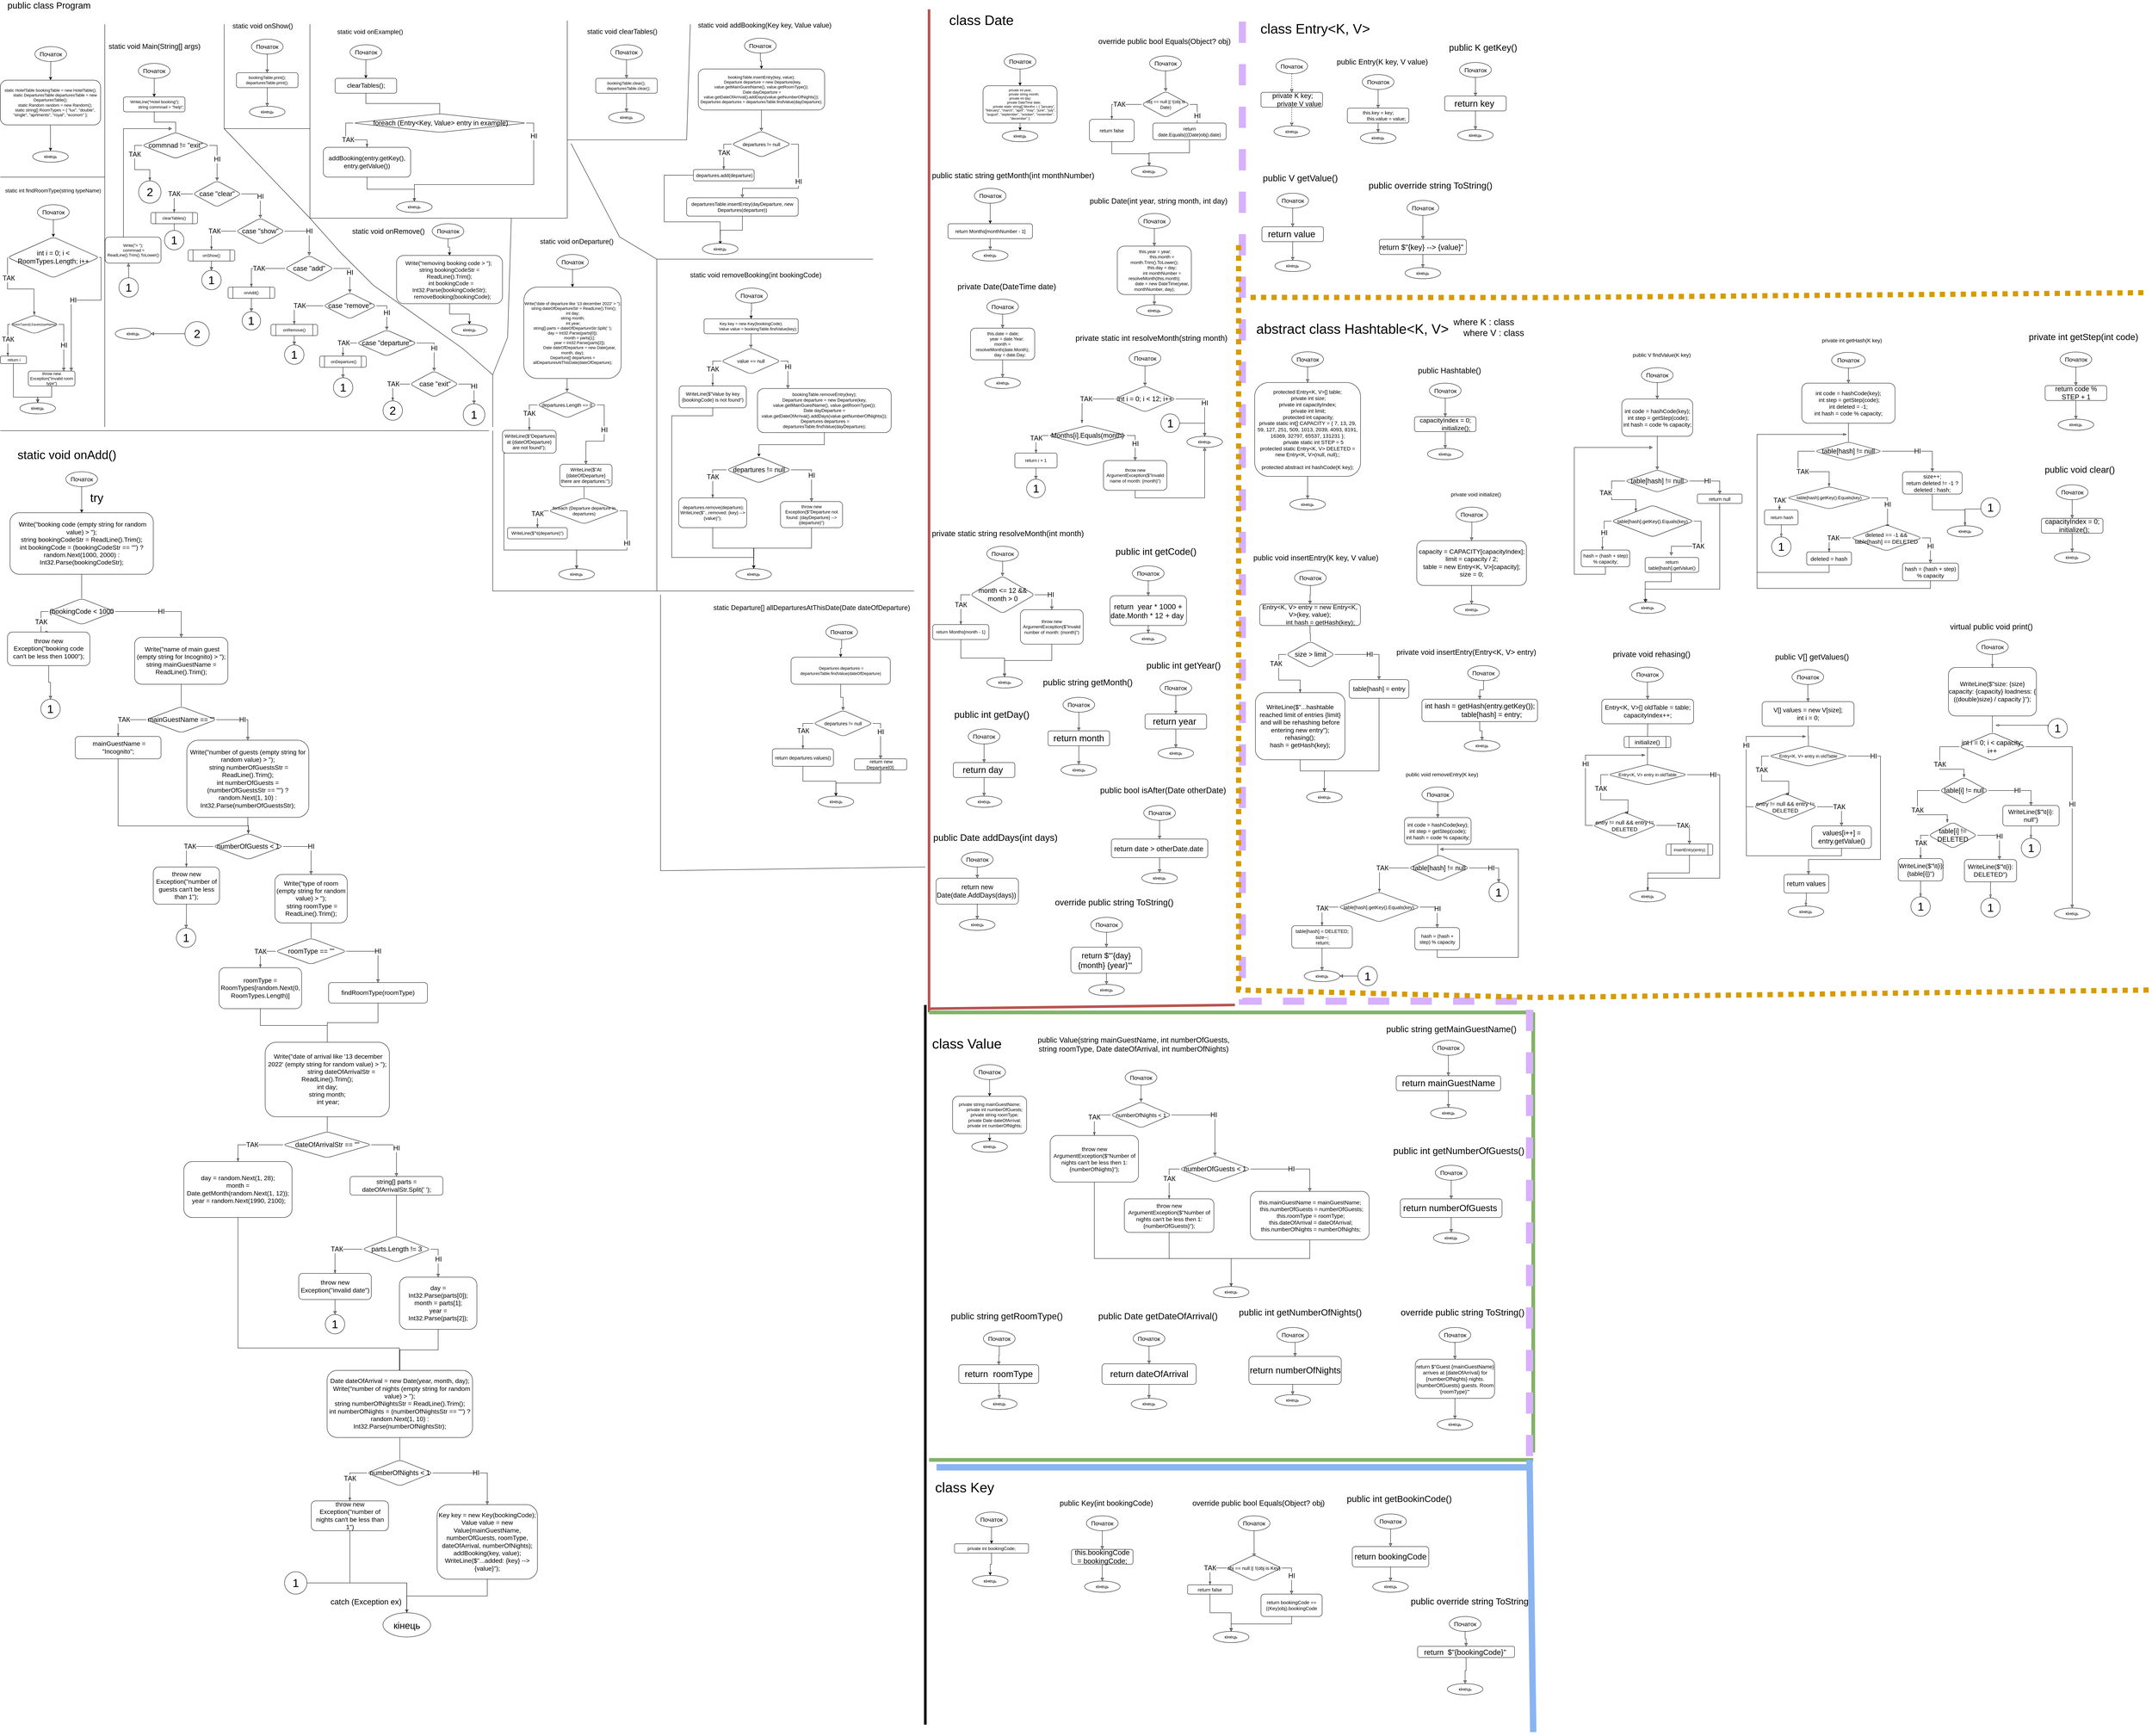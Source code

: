 <mxfile version="18.1.3" type="github">
  <diagram id="1asJGj1rqI16sWYwbIdo" name="Page-1">
    <mxGraphModel dx="990" dy="1408" grid="1" gridSize="10" guides="1" tooltips="1" connect="1" arrows="1" fold="1" page="1" pageScale="1" pageWidth="827" pageHeight="1169" math="0" shadow="0">
      <root>
        <mxCell id="0" />
        <mxCell id="1" parent="0" />
        <mxCell id="u8DtL8ykO2mdIZxz_voe-1" value="&lt;font style=&quot;font-size: 24px;&quot;&gt;public class Program&lt;/font&gt;" style="text;html=1;align=center;verticalAlign=middle;resizable=0;points=[];autosize=1;strokeColor=none;fillColor=none;" parent="1" vertex="1">
          <mxGeometry x="10" y="20" width="240" height="20" as="geometry" />
        </mxCell>
        <mxCell id="u8DtL8ykO2mdIZxz_voe-2" value="&lt;span style=&quot;font-size: 19px;&quot;&gt;static void Main(String[] args)&lt;/span&gt;" style="text;html=1;align=center;verticalAlign=middle;resizable=0;points=[];autosize=1;strokeColor=none;fillColor=none;fontSize=19;" parent="1" vertex="1">
          <mxGeometry x="283" y="125" width="260" height="30" as="geometry" />
        </mxCell>
        <mxCell id="u8DtL8ykO2mdIZxz_voe-3" style="edgeStyle=orthogonalEdgeStyle;rounded=0;orthogonalLoop=1;jettySize=auto;html=1;exitX=0.5;exitY=1;exitDx=0;exitDy=0;fontSize=24;entryX=0.5;entryY=0;entryDx=0;entryDy=0;" parent="1" source="u8DtL8ykO2mdIZxz_voe-4" target="u8DtL8ykO2mdIZxz_voe-6" edge="1">
          <mxGeometry relative="1" as="geometry">
            <mxPoint x="135" y="210" as="targetPoint" />
          </mxGeometry>
        </mxCell>
        <mxCell id="u8DtL8ykO2mdIZxz_voe-4" value="Початок" style="ellipse;whiteSpace=wrap;html=1;fontSize=16;strokeWidth=1;" parent="1" vertex="1">
          <mxGeometry x="92.5" y="140.0" width="85" height="40" as="geometry" />
        </mxCell>
        <mxCell id="u8DtL8ykO2mdIZxz_voe-5" style="edgeStyle=orthogonalEdgeStyle;rounded=0;orthogonalLoop=1;jettySize=auto;html=1;exitX=0.5;exitY=1;exitDx=0;exitDy=0;entryX=0.5;entryY=0;entryDx=0;entryDy=0;strokeWidth=1;fontSize=24;" parent="1" source="u8DtL8ykO2mdIZxz_voe-6" target="u8DtL8ykO2mdIZxz_voe-7" edge="1">
          <mxGeometry relative="1" as="geometry" />
        </mxCell>
        <mxCell id="u8DtL8ykO2mdIZxz_voe-6" value="&lt;div style=&quot;font-size: 11px;&quot;&gt;&lt;font style=&quot;font-size: 11px;&quot;&gt;static HotelTable bookingTable = new HotelTable();&lt;/font&gt;&lt;/div&gt;&lt;div style=&quot;font-size: 11px;&quot;&gt;&lt;font style=&quot;font-size: 11px;&quot;&gt;&amp;nbsp; &amp;nbsp; &amp;nbsp; &amp;nbsp; static DeparturesTable departuresTable = new DeparturesTable();&lt;/font&gt;&lt;/div&gt;&lt;div style=&quot;font-size: 11px;&quot;&gt;&lt;font style=&quot;font-size: 11px;&quot;&gt;&amp;nbsp; &amp;nbsp; &amp;nbsp; &amp;nbsp; static Random random = new Random();&lt;/font&gt;&lt;/div&gt;&lt;div style=&quot;font-size: 11px;&quot;&gt;&lt;font style=&quot;font-size: 11px;&quot;&gt;&amp;nbsp; &amp;nbsp; &amp;nbsp; &amp;nbsp; static string[] RoomTypes = { &quot;lux&quot;, &quot;double&quot;, &quot;single&quot;, &quot;aprtments&quot;, &quot;royal&quot;, &quot;econom&quot; };&lt;/font&gt;&lt;/div&gt;" style="rounded=1;whiteSpace=wrap;html=1;sketch=0;fontSize=11;" parent="1" vertex="1">
          <mxGeometry y="230" width="268.75" height="120" as="geometry" />
        </mxCell>
        <mxCell id="u8DtL8ykO2mdIZxz_voe-7" value="кінець" style="ellipse;whiteSpace=wrap;html=1;rounded=1;sketch=0;fontSize=12;" parent="1" vertex="1">
          <mxGeometry x="86.7" y="420" width="95.35" height="30" as="geometry" />
        </mxCell>
        <mxCell id="u8DtL8ykO2mdIZxz_voe-9" style="edgeStyle=orthogonalEdgeStyle;rounded=0;orthogonalLoop=1;jettySize=auto;html=1;exitX=0.5;exitY=1;exitDx=0;exitDy=0;fontSize=24;entryX=0.5;entryY=0;entryDx=0;entryDy=0;" parent="1" source="u8DtL8ykO2mdIZxz_voe-10" target="u8DtL8ykO2mdIZxz_voe-12" edge="1">
          <mxGeometry relative="1" as="geometry">
            <mxPoint x="412.5" y="255" as="targetPoint" />
          </mxGeometry>
        </mxCell>
        <mxCell id="u8DtL8ykO2mdIZxz_voe-10" value="Початок" style="ellipse;whiteSpace=wrap;html=1;fontSize=16;strokeWidth=1;" parent="1" vertex="1">
          <mxGeometry x="370.0" y="185.0" width="85" height="40" as="geometry" />
        </mxCell>
        <mxCell id="u8DtL8ykO2mdIZxz_voe-15" style="edgeStyle=orthogonalEdgeStyle;rounded=0;orthogonalLoop=1;jettySize=auto;html=1;exitX=0.5;exitY=1;exitDx=0;exitDy=0;fontSize=11;endArrow=none;endFill=0;entryX=0.5;entryY=0;entryDx=0;entryDy=0;" parent="1" source="u8DtL8ykO2mdIZxz_voe-12" target="u8DtL8ykO2mdIZxz_voe-19" edge="1">
          <mxGeometry relative="1" as="geometry">
            <mxPoint x="413" y="350.001" as="targetPoint" />
          </mxGeometry>
        </mxCell>
        <mxCell id="u8DtL8ykO2mdIZxz_voe-12" value="&lt;div style=&quot;font-size: 11px;&quot;&gt;&lt;font style=&quot;font-size: 11px;&quot;&gt;&amp;nbsp;WriteLine(&quot;Hotel booking&quot;);&lt;/font&gt;&lt;/div&gt;&lt;div style=&quot;font-size: 11px;&quot;&gt;&lt;font style=&quot;font-size: 11px;&quot;&gt;&amp;nbsp; &amp;nbsp; &amp;nbsp; &amp;nbsp; &amp;nbsp; &amp;nbsp; string commnad = &quot;help&quot;;&lt;/font&gt;&lt;/div&gt;" style="rounded=1;whiteSpace=wrap;html=1;sketch=0;fontSize=11;" parent="1" vertex="1">
          <mxGeometry x="330" y="275" width="165" height="40" as="geometry" />
        </mxCell>
        <mxCell id="u8DtL8ykO2mdIZxz_voe-14" value="" style="endArrow=none;html=1;rounded=0;fontSize=19;" parent="1" edge="1">
          <mxGeometry width="50" height="50" relative="1" as="geometry">
            <mxPoint x="280" y="1160" as="sourcePoint" />
            <mxPoint x="280" y="80" as="targetPoint" />
          </mxGeometry>
        </mxCell>
        <mxCell id="u8DtL8ykO2mdIZxz_voe-17" value="ТАК" style="edgeStyle=orthogonalEdgeStyle;rounded=0;orthogonalLoop=1;jettySize=auto;html=1;exitX=0;exitY=0.5;exitDx=0;exitDy=0;fontFamily=Helvetica;fontSize=18;fontColor=default;endArrow=classicThin;endFill=0;strokeWidth=1;" parent="1" source="u8DtL8ykO2mdIZxz_voe-19" target="u8DtL8ykO2mdIZxz_voe-120" edge="1">
          <mxGeometry x="-0.422" relative="1" as="geometry">
            <mxPoint x="360" y="480" as="targetPoint" />
            <mxPoint y="-1" as="offset" />
          </mxGeometry>
        </mxCell>
        <mxCell id="u8DtL8ykO2mdIZxz_voe-18" value="НІ" style="edgeStyle=orthogonalEdgeStyle;rounded=0;orthogonalLoop=1;jettySize=auto;html=1;exitX=1;exitY=0.5;exitDx=0;exitDy=0;fontFamily=Helvetica;fontSize=18;fontColor=default;endArrow=classic;endFill=0;strokeWidth=1;entryX=0.5;entryY=0;entryDx=0;entryDy=0;" parent="1" source="u8DtL8ykO2mdIZxz_voe-19" target="u8DtL8ykO2mdIZxz_voe-25" edge="1">
          <mxGeometry relative="1" as="geometry">
            <mxPoint x="582" y="484" as="targetPoint" />
          </mxGeometry>
        </mxCell>
        <mxCell id="u8DtL8ykO2mdIZxz_voe-19" value="commnad != &quot;exit&quot;" style="rhombus;whiteSpace=wrap;html=1;rounded=1;sketch=0;fontFamily=Helvetica;fontSize=18;fontColor=default;strokeColor=default;fillColor=default;" parent="1" vertex="1">
          <mxGeometry x="380" y="370" width="180" height="70" as="geometry" />
        </mxCell>
        <mxCell id="u8DtL8ykO2mdIZxz_voe-23" value="ТАК" style="edgeStyle=orthogonalEdgeStyle;rounded=0;orthogonalLoop=1;jettySize=auto;html=1;exitX=0;exitY=0.5;exitDx=0;exitDy=0;fontFamily=Helvetica;fontSize=18;fontColor=default;endArrow=classicThin;endFill=0;strokeWidth=1;entryX=0.5;entryY=0;entryDx=0;entryDy=0;" parent="1" source="u8DtL8ykO2mdIZxz_voe-25" target="u8DtL8ykO2mdIZxz_voe-57" edge="1">
          <mxGeometry relative="1" as="geometry">
            <mxPoint x="466" y="585" as="targetPoint" />
          </mxGeometry>
        </mxCell>
        <mxCell id="u8DtL8ykO2mdIZxz_voe-24" value="НІ" style="edgeStyle=orthogonalEdgeStyle;rounded=0;orthogonalLoop=1;jettySize=auto;html=1;exitX=1;exitY=0.5;exitDx=0;exitDy=0;fontFamily=Helvetica;fontSize=18;fontColor=default;endArrow=classic;endFill=0;strokeWidth=1;" parent="1" source="u8DtL8ykO2mdIZxz_voe-25" target="u8DtL8ykO2mdIZxz_voe-28" edge="1">
          <mxGeometry relative="1" as="geometry">
            <mxPoint x="696" y="600" as="targetPoint" />
          </mxGeometry>
        </mxCell>
        <mxCell id="u8DtL8ykO2mdIZxz_voe-25" value="case &quot;clear&quot;" style="rhombus;whiteSpace=wrap;html=1;rounded=1;sketch=0;fontFamily=Helvetica;fontSize=18;fontColor=default;strokeColor=default;fillColor=default;" parent="1" vertex="1">
          <mxGeometry x="516" y="500" width="130" height="70" as="geometry" />
        </mxCell>
        <mxCell id="u8DtL8ykO2mdIZxz_voe-26" value="ТАК" style="edgeStyle=orthogonalEdgeStyle;rounded=0;orthogonalLoop=1;jettySize=auto;html=1;exitX=0;exitY=0.5;exitDx=0;exitDy=0;fontFamily=Helvetica;fontSize=18;fontColor=default;endArrow=classicThin;endFill=0;strokeWidth=1;" parent="1" source="u8DtL8ykO2mdIZxz_voe-28" target="u8DtL8ykO2mdIZxz_voe-54" edge="1">
          <mxGeometry relative="1" as="geometry">
            <mxPoint x="566" y="700" as="targetPoint" />
          </mxGeometry>
        </mxCell>
        <mxCell id="u8DtL8ykO2mdIZxz_voe-27" value="НІ" style="edgeStyle=orthogonalEdgeStyle;rounded=0;orthogonalLoop=1;jettySize=auto;html=1;exitX=1;exitY=0.5;exitDx=0;exitDy=0;fontFamily=Helvetica;fontSize=18;fontColor=default;endArrow=classic;endFill=0;strokeWidth=1;" parent="1" source="u8DtL8ykO2mdIZxz_voe-28" target="u8DtL8ykO2mdIZxz_voe-31" edge="1">
          <mxGeometry relative="1" as="geometry">
            <mxPoint x="826" y="700" as="targetPoint" />
          </mxGeometry>
        </mxCell>
        <mxCell id="u8DtL8ykO2mdIZxz_voe-28" value="case &quot;show&quot;" style="rhombus;whiteSpace=wrap;html=1;rounded=1;sketch=0;fontFamily=Helvetica;fontSize=18;fontColor=default;strokeColor=default;fillColor=default;" parent="1" vertex="1">
          <mxGeometry x="632" y="600" width="130" height="70" as="geometry" />
        </mxCell>
        <mxCell id="u8DtL8ykO2mdIZxz_voe-29" value="ТАК" style="edgeStyle=orthogonalEdgeStyle;rounded=0;orthogonalLoop=1;jettySize=auto;html=1;exitX=0;exitY=0.5;exitDx=0;exitDy=0;fontFamily=Helvetica;fontSize=18;fontColor=default;endArrow=classicThin;endFill=0;strokeWidth=1;" parent="1" source="u8DtL8ykO2mdIZxz_voe-31" target="u8DtL8ykO2mdIZxz_voe-51" edge="1">
          <mxGeometry relative="1" as="geometry">
            <mxPoint x="673" y="800" as="targetPoint" />
          </mxGeometry>
        </mxCell>
        <mxCell id="u8DtL8ykO2mdIZxz_voe-30" value="НІ" style="edgeStyle=orthogonalEdgeStyle;rounded=0;orthogonalLoop=1;jettySize=auto;html=1;exitX=1;exitY=0.5;exitDx=0;exitDy=0;fontFamily=Helvetica;fontSize=18;fontColor=default;endArrow=classic;endFill=0;strokeWidth=1;entryX=0.5;entryY=0;entryDx=0;entryDy=0;" parent="1" source="u8DtL8ykO2mdIZxz_voe-31" target="u8DtL8ykO2mdIZxz_voe-35" edge="1">
          <mxGeometry relative="1" as="geometry">
            <mxPoint x="946" y="800" as="targetPoint" />
          </mxGeometry>
        </mxCell>
        <mxCell id="u8DtL8ykO2mdIZxz_voe-31" value="case &quot;add&quot;" style="rhombus;whiteSpace=wrap;html=1;rounded=1;sketch=0;fontFamily=Helvetica;fontSize=18;fontColor=default;strokeColor=default;fillColor=default;" parent="1" vertex="1">
          <mxGeometry x="763" y="700" width="130" height="70" as="geometry" />
        </mxCell>
        <mxCell id="u8DtL8ykO2mdIZxz_voe-33" value="ТАК" style="edgeStyle=orthogonalEdgeStyle;rounded=0;orthogonalLoop=1;jettySize=auto;html=1;exitX=0;exitY=0.5;exitDx=0;exitDy=0;fontFamily=Helvetica;fontSize=18;fontColor=default;endArrow=classicThin;endFill=0;strokeWidth=1;" parent="1" source="u8DtL8ykO2mdIZxz_voe-35" target="u8DtL8ykO2mdIZxz_voe-48" edge="1">
          <mxGeometry relative="1" as="geometry">
            <mxPoint x="788" y="900" as="targetPoint" />
          </mxGeometry>
        </mxCell>
        <mxCell id="u8DtL8ykO2mdIZxz_voe-34" value="НІ" style="edgeStyle=orthogonalEdgeStyle;rounded=0;orthogonalLoop=1;jettySize=auto;html=1;exitX=1;exitY=0.5;exitDx=0;exitDy=0;fontFamily=Helvetica;fontSize=18;fontColor=default;endArrow=classic;endFill=0;strokeWidth=1;entryX=0.5;entryY=0;entryDx=0;entryDy=0;" parent="1" source="u8DtL8ykO2mdIZxz_voe-35" target="u8DtL8ykO2mdIZxz_voe-38" edge="1">
          <mxGeometry relative="1" as="geometry">
            <mxPoint x="1046" y="900" as="targetPoint" />
          </mxGeometry>
        </mxCell>
        <mxCell id="u8DtL8ykO2mdIZxz_voe-35" value="case &quot;remove&quot;" style="rhombus;whiteSpace=wrap;html=1;rounded=1;sketch=0;fontFamily=Helvetica;fontSize=18;fontColor=default;strokeColor=default;fillColor=default;" parent="1" vertex="1">
          <mxGeometry x="866" y="800" width="142" height="70" as="geometry" />
        </mxCell>
        <mxCell id="u8DtL8ykO2mdIZxz_voe-36" value="ТАК" style="edgeStyle=orthogonalEdgeStyle;rounded=0;orthogonalLoop=1;jettySize=auto;html=1;exitX=0;exitY=0.5;exitDx=0;exitDy=0;fontFamily=Helvetica;fontSize=18;fontColor=default;endArrow=classicThin;endFill=0;strokeWidth=1;" parent="1" source="u8DtL8ykO2mdIZxz_voe-38" target="u8DtL8ykO2mdIZxz_voe-45" edge="1">
          <mxGeometry relative="1" as="geometry">
            <mxPoint x="921" y="1000" as="targetPoint" />
          </mxGeometry>
        </mxCell>
        <mxCell id="u8DtL8ykO2mdIZxz_voe-37" value="НІ" style="edgeStyle=orthogonalEdgeStyle;rounded=0;orthogonalLoop=1;jettySize=auto;html=1;exitX=1;exitY=0.5;exitDx=0;exitDy=0;fontFamily=Helvetica;fontSize=18;fontColor=default;endArrow=classic;endFill=0;strokeWidth=1;" parent="1" source="u8DtL8ykO2mdIZxz_voe-38" target="u8DtL8ykO2mdIZxz_voe-41" edge="1">
          <mxGeometry relative="1" as="geometry">
            <mxPoint x="1166" y="1000" as="targetPoint" />
          </mxGeometry>
        </mxCell>
        <mxCell id="u8DtL8ykO2mdIZxz_voe-38" value="case &quot;departure&quot;" style="rhombus;whiteSpace=wrap;html=1;rounded=1;sketch=0;fontFamily=Helvetica;fontSize=18;fontColor=default;strokeColor=default;fillColor=default;" parent="1" vertex="1">
          <mxGeometry x="956" y="900" width="160" height="70" as="geometry" />
        </mxCell>
        <mxCell id="u8DtL8ykO2mdIZxz_voe-39" value="ТАК" style="edgeStyle=orthogonalEdgeStyle;rounded=0;orthogonalLoop=1;jettySize=auto;html=1;exitX=0;exitY=0.5;exitDx=0;exitDy=0;fontFamily=Helvetica;fontSize=18;fontColor=default;endArrow=classicThin;endFill=0;strokeWidth=1;" parent="1" source="u8DtL8ykO2mdIZxz_voe-41" target="u8DtL8ykO2mdIZxz_voe-42" edge="1">
          <mxGeometry relative="1" as="geometry">
            <mxPoint x="1008" y="1100" as="targetPoint" />
          </mxGeometry>
        </mxCell>
        <mxCell id="u8DtL8ykO2mdIZxz_voe-40" value="НІ" style="edgeStyle=orthogonalEdgeStyle;rounded=0;orthogonalLoop=1;jettySize=auto;html=1;exitX=1;exitY=0.5;exitDx=0;exitDy=0;fontFamily=Helvetica;fontSize=18;fontColor=default;endArrow=classic;endFill=0;strokeWidth=1;" parent="1" source="u8DtL8ykO2mdIZxz_voe-41" target="u8DtL8ykO2mdIZxz_voe-67" edge="1">
          <mxGeometry relative="1" as="geometry">
            <mxPoint x="1260" y="1110" as="targetPoint" />
          </mxGeometry>
        </mxCell>
        <mxCell id="u8DtL8ykO2mdIZxz_voe-41" value="&amp;nbsp;case &quot;exit&quot;" style="rhombus;whiteSpace=wrap;html=1;rounded=1;sketch=0;fontFamily=Helvetica;fontSize=18;fontColor=default;strokeColor=default;fillColor=default;" parent="1" vertex="1">
          <mxGeometry x="1098" y="1010" width="130" height="70" as="geometry" />
        </mxCell>
        <mxCell id="u8DtL8ykO2mdIZxz_voe-42" value="&lt;font style=&quot;font-size: 31px&quot;&gt;2&lt;/font&gt;" style="ellipse;whiteSpace=wrap;html=1;aspect=fixed;rounded=1;sketch=0;fontFamily=Helvetica;fontSize=16;fontColor=default;strokeColor=default;fillColor=default;" parent="1" vertex="1">
          <mxGeometry x="1026" y="1090" width="52" height="52" as="geometry" />
        </mxCell>
        <mxCell id="u8DtL8ykO2mdIZxz_voe-46" style="edgeStyle=orthogonalEdgeStyle;rounded=0;orthogonalLoop=1;jettySize=auto;html=1;exitX=0.5;exitY=1;exitDx=0;exitDy=0;fontSize=11;endArrow=classic;endFill=0;" parent="1" source="u8DtL8ykO2mdIZxz_voe-45" target="u8DtL8ykO2mdIZxz_voe-47" edge="1">
          <mxGeometry relative="1" as="geometry">
            <mxPoint x="918.529" y="1020" as="targetPoint" />
          </mxGeometry>
        </mxCell>
        <mxCell id="u8DtL8ykO2mdIZxz_voe-45" value="&amp;nbsp;onDeparture()" style="shape=process;whiteSpace=wrap;html=1;backgroundOutline=1;fontSize=11;rounded=1;" parent="1" vertex="1">
          <mxGeometry x="856" y="970" width="125" height="30" as="geometry" />
        </mxCell>
        <mxCell id="u8DtL8ykO2mdIZxz_voe-47" value="&lt;font style=&quot;font-size: 31px&quot;&gt;1&lt;/font&gt;" style="ellipse;whiteSpace=wrap;html=1;aspect=fixed;rounded=1;sketch=0;fontFamily=Helvetica;fontSize=16;fontColor=default;strokeColor=default;fillColor=default;" parent="1" vertex="1">
          <mxGeometry x="892.999" y="1028" width="52" height="52" as="geometry" />
        </mxCell>
        <mxCell id="u8DtL8ykO2mdIZxz_voe-49" style="edgeStyle=orthogonalEdgeStyle;rounded=0;orthogonalLoop=1;jettySize=auto;html=1;exitX=0.5;exitY=1;exitDx=0;exitDy=0;fontSize=11;endArrow=classic;endFill=0;" parent="1" source="u8DtL8ykO2mdIZxz_voe-48" target="u8DtL8ykO2mdIZxz_voe-50" edge="1">
          <mxGeometry relative="1" as="geometry">
            <mxPoint x="787.941" y="940" as="targetPoint" />
          </mxGeometry>
        </mxCell>
        <mxCell id="u8DtL8ykO2mdIZxz_voe-48" value="onRemove()" style="shape=process;whiteSpace=wrap;html=1;backgroundOutline=1;fontSize=11;rounded=1;" parent="1" vertex="1">
          <mxGeometry x="725.5" y="885" width="125" height="30" as="geometry" />
        </mxCell>
        <mxCell id="u8DtL8ykO2mdIZxz_voe-50" value="&lt;font style=&quot;font-size: 31px&quot;&gt;1&lt;/font&gt;" style="ellipse;whiteSpace=wrap;html=1;aspect=fixed;rounded=1;sketch=0;fontFamily=Helvetica;fontSize=16;fontColor=default;strokeColor=default;fillColor=default;" parent="1" vertex="1">
          <mxGeometry x="762.001" y="940" width="52" height="52" as="geometry" />
        </mxCell>
        <mxCell id="u8DtL8ykO2mdIZxz_voe-52" style="edgeStyle=orthogonalEdgeStyle;rounded=0;orthogonalLoop=1;jettySize=auto;html=1;exitX=0.5;exitY=1;exitDx=0;exitDy=0;fontSize=11;endArrow=classic;endFill=0;" parent="1" source="u8DtL8ykO2mdIZxz_voe-51" target="u8DtL8ykO2mdIZxz_voe-53" edge="1">
          <mxGeometry relative="1" as="geometry">
            <mxPoint x="672.647" y="840" as="targetPoint" />
          </mxGeometry>
        </mxCell>
        <mxCell id="u8DtL8ykO2mdIZxz_voe-51" value="onAdd()" style="shape=process;whiteSpace=wrap;html=1;backgroundOutline=1;fontSize=11;rounded=1;" parent="1" vertex="1">
          <mxGeometry x="610.5" y="785" width="125" height="30" as="geometry" />
        </mxCell>
        <mxCell id="u8DtL8ykO2mdIZxz_voe-53" value="&lt;font style=&quot;font-size: 31px&quot;&gt;1&lt;/font&gt;" style="ellipse;whiteSpace=wrap;html=1;aspect=fixed;rounded=1;sketch=0;fontFamily=Helvetica;fontSize=16;fontColor=default;strokeColor=default;fillColor=default;" parent="1" vertex="1">
          <mxGeometry x="648.32" y="850.65" width="49.35" height="49.35" as="geometry" />
        </mxCell>
        <mxCell id="u8DtL8ykO2mdIZxz_voe-55" style="edgeStyle=orthogonalEdgeStyle;rounded=0;orthogonalLoop=1;jettySize=auto;html=1;exitX=0.5;exitY=1;exitDx=0;exitDy=0;fontSize=11;endArrow=classic;endFill=0;" parent="1" source="u8DtL8ykO2mdIZxz_voe-54" target="u8DtL8ykO2mdIZxz_voe-56" edge="1">
          <mxGeometry relative="1" as="geometry">
            <mxPoint x="565.588" y="740" as="targetPoint" />
          </mxGeometry>
        </mxCell>
        <mxCell id="u8DtL8ykO2mdIZxz_voe-54" value="onShow()" style="shape=process;whiteSpace=wrap;html=1;backgroundOutline=1;fontSize=11;rounded=1;" parent="1" vertex="1">
          <mxGeometry x="503.5" y="685" width="125" height="30" as="geometry" />
        </mxCell>
        <mxCell id="u8DtL8ykO2mdIZxz_voe-56" value="&lt;font style=&quot;font-size: 31px&quot;&gt;1&lt;/font&gt;" style="ellipse;whiteSpace=wrap;html=1;aspect=fixed;rounded=1;sketch=0;fontFamily=Helvetica;fontSize=16;fontColor=default;strokeColor=default;fillColor=default;" parent="1" vertex="1">
          <mxGeometry x="539.998" y="740" width="52" height="52" as="geometry" />
        </mxCell>
        <mxCell id="u8DtL8ykO2mdIZxz_voe-58" style="edgeStyle=orthogonalEdgeStyle;rounded=0;orthogonalLoop=1;jettySize=auto;html=1;exitX=0.5;exitY=1;exitDx=0;exitDy=0;fontSize=11;endArrow=classic;endFill=0;" parent="1" target="u8DtL8ykO2mdIZxz_voe-59" edge="1">
          <mxGeometry relative="1" as="geometry">
            <mxPoint x="465.588" y="650" as="targetPoint" />
            <mxPoint x="466" y="615" as="sourcePoint" />
          </mxGeometry>
        </mxCell>
        <mxCell id="u8DtL8ykO2mdIZxz_voe-57" value="clearTables()" style="shape=process;whiteSpace=wrap;html=1;backgroundOutline=1;fontSize=11;rounded=1;" parent="1" vertex="1">
          <mxGeometry x="403.5" y="585" width="125" height="30" as="geometry" />
        </mxCell>
        <mxCell id="u8DtL8ykO2mdIZxz_voe-59" value="&lt;font style=&quot;font-size: 31px&quot;&gt;1&lt;/font&gt;" style="ellipse;whiteSpace=wrap;html=1;aspect=fixed;rounded=1;sketch=0;fontFamily=Helvetica;fontSize=16;fontColor=default;strokeColor=default;fillColor=default;" parent="1" vertex="1">
          <mxGeometry x="439.998" y="633" width="52" height="52" as="geometry" />
        </mxCell>
        <mxCell id="u8DtL8ykO2mdIZxz_voe-122" style="edgeStyle=orthogonalEdgeStyle;rounded=0;orthogonalLoop=1;jettySize=auto;html=1;fontSize=17;endArrow=classic;endFill=0;" parent="1" source="u8DtL8ykO2mdIZxz_voe-62" edge="1">
          <mxGeometry relative="1" as="geometry">
            <mxPoint x="460" y="360" as="targetPoint" />
            <Array as="points">
              <mxPoint x="330" y="570" />
              <mxPoint x="330" y="570" />
            </Array>
          </mxGeometry>
        </mxCell>
        <mxCell id="u8DtL8ykO2mdIZxz_voe-62" value="&lt;div&gt;Write(&quot;&amp;gt; &quot;);&lt;/div&gt;&lt;div style=&quot;&quot;&gt;&amp;nbsp;commnad = ReadLine().Trim().ToLower()&lt;/div&gt;" style="rounded=1;whiteSpace=wrap;html=1;fontSize=11;" parent="1" vertex="1">
          <mxGeometry x="280.71" y="650.65" width="150" height="70" as="geometry" />
        </mxCell>
        <mxCell id="u8DtL8ykO2mdIZxz_voe-64" value="кінець" style="ellipse;whiteSpace=wrap;html=1;rounded=1;sketch=0;fontSize=12;" parent="1" vertex="1">
          <mxGeometry x="308.039" y="895" width="95.35" height="30" as="geometry" />
        </mxCell>
        <mxCell id="u8DtL8ykO2mdIZxz_voe-121" style="edgeStyle=orthogonalEdgeStyle;rounded=0;orthogonalLoop=1;jettySize=auto;html=1;exitX=0.5;exitY=0;exitDx=0;exitDy=0;entryX=0.418;entryY=1.003;entryDx=0;entryDy=0;entryPerimeter=0;fontSize=17;endArrow=classic;endFill=0;" parent="1" source="u8DtL8ykO2mdIZxz_voe-65" target="u8DtL8ykO2mdIZxz_voe-62" edge="1">
          <mxGeometry relative="1" as="geometry" />
        </mxCell>
        <mxCell id="u8DtL8ykO2mdIZxz_voe-65" value="&lt;font style=&quot;font-size: 31px&quot;&gt;1&lt;/font&gt;" style="ellipse;whiteSpace=wrap;html=1;aspect=fixed;rounded=1;sketch=0;fontFamily=Helvetica;fontSize=16;fontColor=default;strokeColor=default;fillColor=default;" parent="1" vertex="1">
          <mxGeometry x="318" y="760" width="52" height="52" as="geometry" />
        </mxCell>
        <mxCell id="u8DtL8ykO2mdIZxz_voe-67" value="&lt;font style=&quot;font-size: 31px&quot;&gt;1&lt;/font&gt;" style="ellipse;whiteSpace=wrap;html=1;aspect=fixed;rounded=1;sketch=0;fontFamily=Helvetica;fontSize=16;fontColor=default;strokeColor=default;fillColor=default;" parent="1" vertex="1">
          <mxGeometry x="1241" y="1098" width="58" height="58" as="geometry" />
        </mxCell>
        <mxCell id="u8DtL8ykO2mdIZxz_voe-68" value="" style="endArrow=none;html=1;rounded=0;fontSize=19;" parent="1" edge="1">
          <mxGeometry width="50" height="50" relative="1" as="geometry">
            <mxPoint y="490" as="sourcePoint" />
            <mxPoint x="280" y="490" as="targetPoint" />
          </mxGeometry>
        </mxCell>
        <mxCell id="u8DtL8ykO2mdIZxz_voe-69" style="edgeStyle=orthogonalEdgeStyle;rounded=0;orthogonalLoop=1;jettySize=auto;html=1;exitX=0.5;exitY=1;exitDx=0;exitDy=0;fontSize=24;" parent="1" source="u8DtL8ykO2mdIZxz_voe-70" target="u8DtL8ykO2mdIZxz_voe-78" edge="1">
          <mxGeometry relative="1" as="geometry">
            <mxPoint x="130.0" y="650" as="targetPoint" />
          </mxGeometry>
        </mxCell>
        <mxCell id="u8DtL8ykO2mdIZxz_voe-70" value="Початок" style="ellipse;whiteSpace=wrap;html=1;fontSize=16;strokeWidth=1;" parent="1" vertex="1">
          <mxGeometry x="99.5" y="564" width="85" height="40" as="geometry" />
        </mxCell>
        <mxCell id="u8DtL8ykO2mdIZxz_voe-75" value="&lt;font style=&quot;font-size: 14px;&quot;&gt;static int findRoomType(string typeName)&lt;/font&gt;" style="text;html=1;align=center;verticalAlign=middle;resizable=0;points=[];autosize=1;strokeColor=none;fillColor=none;fontSize=19;" parent="1" vertex="1">
          <mxGeometry x="6" y="510.0" width="270" height="30" as="geometry" />
        </mxCell>
        <mxCell id="u8DtL8ykO2mdIZxz_voe-76" value="ТАК" style="edgeStyle=orthogonalEdgeStyle;rounded=0;orthogonalLoop=1;jettySize=auto;html=1;exitX=0;exitY=0.5;exitDx=0;exitDy=0;fontFamily=Helvetica;fontSize=18;fontColor=default;endArrow=classicThin;endFill=0;strokeWidth=1;entryX=0.5;entryY=0;entryDx=0;entryDy=0;" parent="1" source="u8DtL8ykO2mdIZxz_voe-78" target="u8DtL8ykO2mdIZxz_voe-81" edge="1">
          <mxGeometry x="-0.519" y="3" relative="1" as="geometry">
            <mxPoint x="90" y="840" as="targetPoint" />
            <Array as="points">
              <mxPoint x="19" y="790" />
              <mxPoint x="90" y="790" />
              <mxPoint x="90" y="851" />
            </Array>
            <mxPoint y="1" as="offset" />
          </mxGeometry>
        </mxCell>
        <mxCell id="u8DtL8ykO2mdIZxz_voe-77" value="НІ" style="edgeStyle=orthogonalEdgeStyle;rounded=0;orthogonalLoop=1;jettySize=auto;html=1;exitX=1;exitY=0.5;exitDx=0;exitDy=0;fontFamily=Helvetica;fontSize=18;fontColor=default;endArrow=classic;endFill=0;strokeWidth=1;" parent="1" source="u8DtL8ykO2mdIZxz_voe-78" target="u8DtL8ykO2mdIZxz_voe-83" edge="1">
          <mxGeometry relative="1" as="geometry">
            <mxPoint x="190" y="890" as="targetPoint" />
            <Array as="points">
              <mxPoint x="270" y="705" />
              <mxPoint x="270" y="820" />
              <mxPoint x="190" y="820" />
            </Array>
          </mxGeometry>
        </mxCell>
        <mxCell id="u8DtL8ykO2mdIZxz_voe-78" value="int i = 0; i &amp;lt; RoomTypes.Length; i++" style="rhombus;whiteSpace=wrap;html=1;rounded=1;sketch=0;fontFamily=Helvetica;fontSize=18;fontColor=default;strokeColor=default;fillColor=default;" parent="1" vertex="1">
          <mxGeometry x="19.18" y="650.65" width="245.65" height="109.35" as="geometry" />
        </mxCell>
        <mxCell id="u8DtL8ykO2mdIZxz_voe-79" value="ТАК" style="edgeStyle=orthogonalEdgeStyle;rounded=0;orthogonalLoop=1;jettySize=auto;html=1;exitX=0;exitY=0.5;exitDx=0;exitDy=0;fontFamily=Helvetica;fontSize=18;fontColor=default;endArrow=classicThin;endFill=0;strokeWidth=1;" parent="1" source="u8DtL8ykO2mdIZxz_voe-81" target="u8DtL8ykO2mdIZxz_voe-82" edge="1">
          <mxGeometry relative="1" as="geometry">
            <mxPoint x="20" y="1000" as="targetPoint" />
            <Array as="points">
              <mxPoint x="20" y="885" />
            </Array>
          </mxGeometry>
        </mxCell>
        <mxCell id="u8DtL8ykO2mdIZxz_voe-80" value="НІ" style="edgeStyle=orthogonalEdgeStyle;rounded=0;orthogonalLoop=1;jettySize=auto;html=1;exitX=1;exitY=0.5;exitDx=0;exitDy=0;fontFamily=Helvetica;fontSize=18;fontColor=default;endArrow=classic;endFill=0;strokeWidth=1;" parent="1" source="u8DtL8ykO2mdIZxz_voe-81" target="u8DtL8ykO2mdIZxz_voe-83" edge="1">
          <mxGeometry relative="1" as="geometry">
            <mxPoint x="170" y="980" as="targetPoint" />
            <Array as="points">
              <mxPoint x="170" y="885" />
            </Array>
          </mxGeometry>
        </mxCell>
        <mxCell id="u8DtL8ykO2mdIZxz_voe-81" value="RoomTypes[i].Equals(typeName)" style="rhombus;whiteSpace=wrap;html=1;rounded=1;sketch=0;fontFamily=Helvetica;fontSize=8;fontColor=default;strokeColor=default;fillColor=default;" parent="1" vertex="1">
          <mxGeometry x="26" y="860" width="130" height="50" as="geometry" />
        </mxCell>
        <mxCell id="u8DtL8ykO2mdIZxz_voe-85" style="edgeStyle=orthogonalEdgeStyle;rounded=0;orthogonalLoop=1;jettySize=auto;html=1;exitX=0.5;exitY=1;exitDx=0;exitDy=0;fontSize=8;endArrow=classic;endFill=0;" parent="1" source="u8DtL8ykO2mdIZxz_voe-82" target="u8DtL8ykO2mdIZxz_voe-86" edge="1">
          <mxGeometry relative="1" as="geometry">
            <mxPoint x="100" y="1110" as="targetPoint" />
            <Array as="points">
              <mxPoint x="35" y="1080" />
              <mxPoint x="100" y="1080" />
            </Array>
          </mxGeometry>
        </mxCell>
        <mxCell id="u8DtL8ykO2mdIZxz_voe-82" value="&amp;nbsp;return i" style="rounded=1;whiteSpace=wrap;html=1;fontSize=11;" parent="1" vertex="1">
          <mxGeometry y="970" width="70" height="20" as="geometry" />
        </mxCell>
        <mxCell id="u8DtL8ykO2mdIZxz_voe-84" style="edgeStyle=orthogonalEdgeStyle;rounded=0;orthogonalLoop=1;jettySize=auto;html=1;exitX=0.5;exitY=1;exitDx=0;exitDy=0;fontSize=8;endArrow=classic;endFill=0;" parent="1" source="u8DtL8ykO2mdIZxz_voe-83" edge="1">
          <mxGeometry relative="1" as="geometry">
            <mxPoint x="100" y="1110" as="targetPoint" />
          </mxGeometry>
        </mxCell>
        <mxCell id="u8DtL8ykO2mdIZxz_voe-83" value="throw new Exception(&quot;invalid room type&quot;)" style="rounded=1;whiteSpace=wrap;html=1;fontSize=11;" parent="1" vertex="1">
          <mxGeometry x="75" y="1010" width="125" height="40" as="geometry" />
        </mxCell>
        <mxCell id="u8DtL8ykO2mdIZxz_voe-86" value="кінець" style="ellipse;whiteSpace=wrap;html=1;rounded=1;sketch=0;fontSize=12;" parent="1" vertex="1">
          <mxGeometry x="52.325" y="1095" width="95.35" height="30" as="geometry" />
        </mxCell>
        <mxCell id="u8DtL8ykO2mdIZxz_voe-87" value="" style="endArrow=none;html=1;rounded=0;fontSize=19;" parent="1" edge="1">
          <mxGeometry width="50" height="50" relative="1" as="geometry">
            <mxPoint x="830" y="600" as="sourcePoint" />
            <mxPoint x="600" y="80" as="targetPoint" />
            <Array as="points">
              <mxPoint x="600" y="360" />
            </Array>
          </mxGeometry>
        </mxCell>
        <mxCell id="u8DtL8ykO2mdIZxz_voe-95" style="edgeStyle=orthogonalEdgeStyle;rounded=0;orthogonalLoop=1;jettySize=auto;html=1;exitX=0.5;exitY=1;exitDx=0;exitDy=0;fontSize=24;entryX=0.5;entryY=0;entryDx=0;entryDy=0;endArrow=classic;endFill=0;" parent="1" source="u8DtL8ykO2mdIZxz_voe-96" target="u8DtL8ykO2mdIZxz_voe-98" edge="1">
          <mxGeometry relative="1" as="geometry">
            <mxPoint x="715.5" y="190" as="targetPoint" />
          </mxGeometry>
        </mxCell>
        <mxCell id="u8DtL8ykO2mdIZxz_voe-96" value="Початок" style="ellipse;whiteSpace=wrap;html=1;fontSize=16;strokeWidth=1;rounded=1;" parent="1" vertex="1">
          <mxGeometry x="673.0" y="120.0" width="85" height="40" as="geometry" />
        </mxCell>
        <mxCell id="u8DtL8ykO2mdIZxz_voe-97" style="edgeStyle=orthogonalEdgeStyle;rounded=0;orthogonalLoop=1;jettySize=auto;html=1;exitX=0.5;exitY=1;exitDx=0;exitDy=0;entryX=0.5;entryY=0;entryDx=0;entryDy=0;strokeWidth=1;fontSize=8;endArrow=classic;endFill=0;" parent="1" source="u8DtL8ykO2mdIZxz_voe-98" target="u8DtL8ykO2mdIZxz_voe-99" edge="1">
          <mxGeometry relative="1" as="geometry" />
        </mxCell>
        <mxCell id="u8DtL8ykO2mdIZxz_voe-98" value="&lt;div style=&quot;font-size: 11px;&quot;&gt;bookingTable.print();&lt;/div&gt;&lt;div style=&quot;font-size: 11px;&quot;&gt;departuresTable.print();&lt;/div&gt;" style="rounded=1;whiteSpace=wrap;html=1;sketch=0;fontSize=11;" parent="1" vertex="1">
          <mxGeometry x="633" y="210" width="165" height="40" as="geometry" />
        </mxCell>
        <mxCell id="u8DtL8ykO2mdIZxz_voe-99" value="кінець" style="ellipse;whiteSpace=wrap;html=1;rounded=1;sketch=0;fontSize=12;" parent="1" vertex="1">
          <mxGeometry x="667.83" y="300" width="95.35" height="30" as="geometry" />
        </mxCell>
        <mxCell id="u8DtL8ykO2mdIZxz_voe-100" value="" style="endArrow=none;html=1;rounded=0;fontSize=19;" parent="1" edge="1">
          <mxGeometry width="50" height="50" relative="1" as="geometry">
            <mxPoint x="600" y="360" as="sourcePoint" />
            <mxPoint x="830" y="360" as="targetPoint" />
          </mxGeometry>
        </mxCell>
        <mxCell id="u8DtL8ykO2mdIZxz_voe-101" value="" style="endArrow=none;html=1;rounded=0;fontSize=19;" parent="1" edge="1">
          <mxGeometry width="50" height="50" relative="1" as="geometry">
            <mxPoint x="830" y="80" as="sourcePoint" />
            <mxPoint x="830" y="600" as="targetPoint" />
          </mxGeometry>
        </mxCell>
        <mxCell id="u8DtL8ykO2mdIZxz_voe-102" value="&lt;font style=&quot;font-size: 18px;&quot;&gt;static void onShow()&lt;/font&gt;" style="text;html=1;align=center;verticalAlign=middle;resizable=0;points=[];autosize=1;strokeColor=none;fillColor=none;fontSize=19;" parent="1" vertex="1">
          <mxGeometry x="613.18" y="70.0" width="180" height="30" as="geometry" />
        </mxCell>
        <mxCell id="u8DtL8ykO2mdIZxz_voe-103" style="edgeStyle=orthogonalEdgeStyle;rounded=0;orthogonalLoop=1;jettySize=auto;html=1;exitX=0.5;exitY=1;exitDx=0;exitDy=0;fontSize=24;entryX=0.5;entryY=0;entryDx=0;entryDy=0;" parent="1" source="u8DtL8ykO2mdIZxz_voe-104" target="u8DtL8ykO2mdIZxz_voe-106" edge="1">
          <mxGeometry relative="1" as="geometry">
            <mxPoint x="980" y="205.0" as="targetPoint" />
          </mxGeometry>
        </mxCell>
        <mxCell id="u8DtL8ykO2mdIZxz_voe-104" value="Початок" style="ellipse;whiteSpace=wrap;html=1;fontSize=16;strokeWidth=1;" parent="1" vertex="1">
          <mxGeometry x="937.5" y="135" width="85" height="40" as="geometry" />
        </mxCell>
        <mxCell id="u8DtL8ykO2mdIZxz_voe-105" style="edgeStyle=orthogonalEdgeStyle;rounded=0;orthogonalLoop=1;jettySize=auto;html=1;exitX=0.5;exitY=1;exitDx=0;exitDy=0;fontSize=11;endArrow=none;endFill=0;entryX=0.5;entryY=0;entryDx=0;entryDy=0;" parent="1" source="u8DtL8ykO2mdIZxz_voe-106" target="u8DtL8ykO2mdIZxz_voe-110" edge="1">
          <mxGeometry relative="1" as="geometry">
            <mxPoint x="980.029" y="315" as="targetPoint" />
          </mxGeometry>
        </mxCell>
        <mxCell id="u8DtL8ykO2mdIZxz_voe-106" value="clearTables();" style="rounded=1;whiteSpace=wrap;html=1;sketch=0;fontSize=17;" parent="1" vertex="1">
          <mxGeometry x="897.5" y="225.0" width="165" height="40" as="geometry" />
        </mxCell>
        <mxCell id="u8DtL8ykO2mdIZxz_voe-107" value="&lt;font style=&quot;font-size: 17px;&quot;&gt;static void onExample()&lt;/font&gt;" style="text;html=1;align=center;verticalAlign=middle;resizable=0;points=[];autosize=1;strokeColor=none;fillColor=none;fontSize=19;" parent="1" vertex="1">
          <mxGeometry x="896" y="85.0" width="190" height="30" as="geometry" />
        </mxCell>
        <mxCell id="u8DtL8ykO2mdIZxz_voe-108" value="ТАК" style="edgeStyle=orthogonalEdgeStyle;rounded=0;orthogonalLoop=1;jettySize=auto;html=1;exitX=0;exitY=0.5;exitDx=0;exitDy=0;fontFamily=Helvetica;fontSize=18;fontColor=default;endArrow=classicThin;endFill=0;strokeWidth=1;" parent="1" source="u8DtL8ykO2mdIZxz_voe-110" target="u8DtL8ykO2mdIZxz_voe-111" edge="1">
          <mxGeometry relative="1" as="geometry">
            <mxPoint x="920" y="440" as="targetPoint" />
          </mxGeometry>
        </mxCell>
        <mxCell id="u8DtL8ykO2mdIZxz_voe-109" value="НІ" style="edgeStyle=orthogonalEdgeStyle;rounded=0;orthogonalLoop=1;jettySize=auto;html=1;exitX=1;exitY=0.5;exitDx=0;exitDy=0;fontFamily=Helvetica;fontSize=18;fontColor=default;endArrow=classic;endFill=0;strokeWidth=1;" parent="1" source="u8DtL8ykO2mdIZxz_voe-110" edge="1">
          <mxGeometry x="-0.805" relative="1" as="geometry">
            <mxPoint x="1110" y="570" as="targetPoint" />
            <Array as="points">
              <mxPoint x="1430" y="345" />
              <mxPoint x="1430" y="510" />
              <mxPoint x="1110" y="510" />
            </Array>
            <mxPoint as="offset" />
          </mxGeometry>
        </mxCell>
        <mxCell id="u8DtL8ykO2mdIZxz_voe-110" value="&amp;nbsp;foreach (Entry&amp;lt;Key, Value&amp;gt; entry in example)" style="rhombus;whiteSpace=wrap;html=1;rounded=1;sketch=0;fontFamily=Helvetica;fontSize=18;fontColor=default;strokeColor=default;fillColor=default;" parent="1" vertex="1">
          <mxGeometry x="946" y="320" width="464" height="50" as="geometry" />
        </mxCell>
        <mxCell id="u8DtL8ykO2mdIZxz_voe-112" style="edgeStyle=orthogonalEdgeStyle;rounded=0;orthogonalLoop=1;jettySize=auto;html=1;exitX=0.5;exitY=1;exitDx=0;exitDy=0;fontSize=17;endArrow=classic;endFill=0;" parent="1" source="u8DtL8ykO2mdIZxz_voe-111" target="u8DtL8ykO2mdIZxz_voe-113" edge="1">
          <mxGeometry relative="1" as="geometry">
            <mxPoint x="1110" y="570" as="targetPoint" />
          </mxGeometry>
        </mxCell>
        <mxCell id="u8DtL8ykO2mdIZxz_voe-111" value="addBooking(entry.getKey(), entry.getValue())" style="rounded=1;whiteSpace=wrap;html=1;fontSize=17;" parent="1" vertex="1">
          <mxGeometry x="866" y="410" width="234" height="80" as="geometry" />
        </mxCell>
        <mxCell id="u8DtL8ykO2mdIZxz_voe-113" value="кінець" style="ellipse;whiteSpace=wrap;html=1;rounded=1;sketch=0;fontSize=12;" parent="1" vertex="1">
          <mxGeometry x="1062.325" y="555" width="95.35" height="30" as="geometry" />
        </mxCell>
        <mxCell id="u8DtL8ykO2mdIZxz_voe-114" value="" style="endArrow=none;html=1;rounded=0;fontSize=19;" parent="1" edge="1">
          <mxGeometry width="50" height="50" relative="1" as="geometry">
            <mxPoint x="830" y="600" as="sourcePoint" />
            <mxPoint x="1320" y="1160" as="targetPoint" />
            <Array as="points">
              <mxPoint x="910" y="690" />
              <mxPoint x="1000" y="780" />
              <mxPoint x="1240" y="950" />
              <mxPoint x="1320" y="1020" />
            </Array>
          </mxGeometry>
        </mxCell>
        <mxCell id="u8DtL8ykO2mdIZxz_voe-115" value="" style="endArrow=none;html=1;rounded=0;fontSize=19;" parent="1" edge="1">
          <mxGeometry width="50" height="50" relative="1" as="geometry">
            <mxPoint x="830" y="600" as="sourcePoint" />
            <mxPoint x="1520" y="600" as="targetPoint" />
          </mxGeometry>
        </mxCell>
        <mxCell id="u8DtL8ykO2mdIZxz_voe-116" value="" style="endArrow=none;html=1;rounded=0;fontSize=19;" parent="1" edge="1">
          <mxGeometry width="50" height="50" relative="1" as="geometry">
            <mxPoint x="1520" y="600" as="sourcePoint" />
            <mxPoint x="1520" y="70" as="targetPoint" />
          </mxGeometry>
        </mxCell>
        <mxCell id="u8DtL8ykO2mdIZxz_voe-119" style="edgeStyle=orthogonalEdgeStyle;rounded=0;orthogonalLoop=1;jettySize=auto;html=1;exitX=0;exitY=0.5;exitDx=0;exitDy=0;entryX=1;entryY=0.5;entryDx=0;entryDy=0;fontSize=17;endArrow=classic;endFill=0;" parent="1" source="u8DtL8ykO2mdIZxz_voe-118" target="u8DtL8ykO2mdIZxz_voe-64" edge="1">
          <mxGeometry relative="1" as="geometry" />
        </mxCell>
        <mxCell id="u8DtL8ykO2mdIZxz_voe-118" value="&lt;font style=&quot;font-size: 31px&quot;&gt;2&lt;/font&gt;" style="ellipse;whiteSpace=wrap;html=1;aspect=fixed;rounded=1;sketch=0;fontFamily=Helvetica;fontSize=16;fontColor=default;strokeColor=default;fillColor=default;" parent="1" vertex="1">
          <mxGeometry x="495" y="877.5" width="65" height="65" as="geometry" />
        </mxCell>
        <mxCell id="u8DtL8ykO2mdIZxz_voe-120" value="&lt;font style=&quot;font-size: 31px&quot;&gt;2&lt;/font&gt;" style="ellipse;whiteSpace=wrap;html=1;aspect=fixed;rounded=1;sketch=0;fontFamily=Helvetica;fontSize=16;fontColor=default;strokeColor=default;fillColor=default;" parent="1" vertex="1">
          <mxGeometry x="370.71" y="500" width="60" height="60" as="geometry" />
        </mxCell>
        <mxCell id="u8DtL8ykO2mdIZxz_voe-123" style="edgeStyle=orthogonalEdgeStyle;rounded=0;orthogonalLoop=1;jettySize=auto;html=1;exitX=0.5;exitY=1;exitDx=0;exitDy=0;fontSize=24;entryX=0.5;entryY=0;entryDx=0;entryDy=0;" parent="1" source="u8DtL8ykO2mdIZxz_voe-124" target="u8DtL8ykO2mdIZxz_voe-126" edge="1">
          <mxGeometry relative="1" as="geometry">
            <mxPoint x="1232.5" y="703.0" as="targetPoint" />
          </mxGeometry>
        </mxCell>
        <mxCell id="u8DtL8ykO2mdIZxz_voe-124" value="Початок" style="ellipse;whiteSpace=wrap;html=1;fontSize=16;strokeWidth=1;" parent="1" vertex="1">
          <mxGeometry x="1157.67" y="615" width="85" height="40" as="geometry" />
        </mxCell>
        <mxCell id="u8DtL8ykO2mdIZxz_voe-125" style="edgeStyle=orthogonalEdgeStyle;rounded=0;orthogonalLoop=1;jettySize=auto;html=1;exitX=0.5;exitY=1;exitDx=0;exitDy=0;entryX=0.5;entryY=0;entryDx=0;entryDy=0;strokeWidth=1;fontSize=19;" parent="1" source="u8DtL8ykO2mdIZxz_voe-126" target="u8DtL8ykO2mdIZxz_voe-127" edge="1">
          <mxGeometry relative="1" as="geometry" />
        </mxCell>
        <mxCell id="u8DtL8ykO2mdIZxz_voe-126" value="Write(&quot;removing booking code &amp;gt; &quot;);&amp;nbsp;&lt;br style=&quot;font-size: 15px;&quot;&gt;string bookingCodeStr = ReadLine().Trim();&lt;br style=&quot;font-size: 15px;&quot;&gt;&amp;nbsp; int bookingCode = Int32.Parse(bookingCodeStr);&lt;br style=&quot;font-size: 15px;&quot;&gt;&amp;nbsp; &amp;nbsp; removeBooking(bookingCode);" style="rounded=1;whiteSpace=wrap;html=1;sketch=0;fontSize=15;" parent="1" vertex="1">
          <mxGeometry x="1062.33" y="700" width="284" height="129.35" as="geometry" />
        </mxCell>
        <mxCell id="u8DtL8ykO2mdIZxz_voe-127" value="кінець" style="ellipse;whiteSpace=wrap;html=1;rounded=1;sketch=0;fontSize=12;" parent="1" vertex="1">
          <mxGeometry x="1210" y="885.0" width="95.35" height="30" as="geometry" />
        </mxCell>
        <mxCell id="u8DtL8ykO2mdIZxz_voe-128" value="static void onRemove()" style="text;html=1;align=center;verticalAlign=middle;resizable=0;points=[];autosize=1;strokeColor=none;fillColor=none;fontSize=19;" parent="1" vertex="1">
          <mxGeometry x="935" y="620.65" width="210" height="30" as="geometry" />
        </mxCell>
        <mxCell id="u8DtL8ykO2mdIZxz_voe-129" value="" style="endArrow=none;html=1;rounded=0;fontSize=19;" parent="1" edge="1">
          <mxGeometry width="50" height="50" relative="1" as="geometry">
            <mxPoint x="1320" y="1020" as="sourcePoint" />
            <mxPoint x="1370" y="600" as="targetPoint" />
            <Array as="points">
              <mxPoint x="1360" y="920" />
            </Array>
          </mxGeometry>
        </mxCell>
        <mxCell id="u8DtL8ykO2mdIZxz_voe-130" style="edgeStyle=orthogonalEdgeStyle;rounded=0;orthogonalLoop=1;jettySize=auto;html=1;exitX=0.5;exitY=1;exitDx=0;exitDy=0;fontSize=24;entryX=0.5;entryY=0;entryDx=0;entryDy=0;" parent="1" source="u8DtL8ykO2mdIZxz_voe-131" target="u8DtL8ykO2mdIZxz_voe-133" edge="1">
          <mxGeometry relative="1" as="geometry">
            <mxPoint x="1534" y="767.5" as="targetPoint" />
          </mxGeometry>
        </mxCell>
        <mxCell id="u8DtL8ykO2mdIZxz_voe-131" value="Початок" style="ellipse;whiteSpace=wrap;html=1;fontSize=16;strokeWidth=1;" parent="1" vertex="1">
          <mxGeometry x="1491.5" y="697.5" width="85" height="40" as="geometry" />
        </mxCell>
        <mxCell id="u8DtL8ykO2mdIZxz_voe-135" style="edgeStyle=orthogonalEdgeStyle;rounded=0;orthogonalLoop=1;jettySize=auto;html=1;exitX=0.5;exitY=1;exitDx=0;exitDy=0;fontSize=11;endArrow=classic;endFill=0;entryX=0.5;entryY=0;entryDx=0;entryDy=0;" parent="1" source="u8DtL8ykO2mdIZxz_voe-133" target="u8DtL8ykO2mdIZxz_voe-138" edge="1">
          <mxGeometry relative="1" as="geometry">
            <mxPoint x="1534" y="1060" as="targetPoint" />
          </mxGeometry>
        </mxCell>
        <mxCell id="u8DtL8ykO2mdIZxz_voe-133" value="&lt;div style=&quot;font-size: 11px;&quot;&gt;Write(&quot;date of departure like &#39;13 december 2022&#39; &amp;gt; &quot;);&lt;/div&gt;&lt;div style=&quot;font-size: 11px;&quot;&gt;&amp;nbsp; string dateOfDepartureStr = ReadLine().Trim();&lt;/div&gt;&lt;div style=&quot;font-size: 11px;&quot;&gt;int day;&lt;/div&gt;&lt;div style=&quot;font-size: 11px;&quot;&gt;string month;&lt;/div&gt;&lt;div style=&quot;font-size: 11px;&quot;&gt;&amp;nbsp;int year;&lt;/div&gt;&lt;div style=&quot;font-size: 11px;&quot;&gt;string[] parts = dateOfDepartureStr.Split(&#39; &#39;);&lt;/div&gt;&lt;div style=&quot;font-size: 11px;&quot;&gt;&lt;div&gt;day = Int32.Parse(parts[0]);&lt;/div&gt;&lt;div&gt;&amp;nbsp; &amp;nbsp; &amp;nbsp; &amp;nbsp; &amp;nbsp; &amp;nbsp; month = parts[1];&lt;/div&gt;&lt;div&gt;&amp;nbsp; &amp;nbsp; &amp;nbsp; &amp;nbsp; &amp;nbsp; &amp;nbsp; year = Int32.Parse(parts[2]);&lt;/div&gt;&lt;div&gt;&amp;nbsp; &amp;nbsp; &amp;nbsp; &amp;nbsp; &amp;nbsp; &amp;nbsp; Date dateOfDeparture = new Date(year, month, day);&lt;/div&gt;&lt;div&gt;Departure[] departures = allDeparturesAtThisDate(dateOfDeparture);&lt;/div&gt;&lt;/div&gt;" style="rounded=1;whiteSpace=wrap;html=1;sketch=0;fontSize=11;" parent="1" vertex="1">
          <mxGeometry x="1403.5" y="785" width="261" height="245" as="geometry" />
        </mxCell>
        <mxCell id="u8DtL8ykO2mdIZxz_voe-134" value="&lt;font style=&quot;font-size: 18px;&quot;&gt;static void onDeparture()&lt;/font&gt;" style="text;html=1;align=center;verticalAlign=middle;resizable=0;points=[];autosize=1;strokeColor=none;fillColor=none;fontSize=19;" parent="1" vertex="1">
          <mxGeometry x="1440" y="647.5" width="210" height="30" as="geometry" />
        </mxCell>
        <mxCell id="u8DtL8ykO2mdIZxz_voe-136" value="ТАК" style="edgeStyle=orthogonalEdgeStyle;rounded=0;orthogonalLoop=1;jettySize=auto;html=1;exitX=0;exitY=0.5;exitDx=0;exitDy=0;fontFamily=Helvetica;fontSize=18;fontColor=default;endArrow=classicThin;endFill=0;strokeWidth=1;" parent="1" source="u8DtL8ykO2mdIZxz_voe-138" target="u8DtL8ykO2mdIZxz_voe-139" edge="1">
          <mxGeometry relative="1" as="geometry">
            <mxPoint x="1400" y="1170" as="targetPoint" />
          </mxGeometry>
        </mxCell>
        <mxCell id="u8DtL8ykO2mdIZxz_voe-137" value="НІ" style="edgeStyle=orthogonalEdgeStyle;rounded=0;orthogonalLoop=1;jettySize=auto;html=1;exitX=1;exitY=0.5;exitDx=0;exitDy=0;fontFamily=Helvetica;fontSize=18;fontColor=default;endArrow=classic;endFill=0;strokeWidth=1;entryX=0.5;entryY=0;entryDx=0;entryDy=0;" parent="1" source="u8DtL8ykO2mdIZxz_voe-138" target="u8DtL8ykO2mdIZxz_voe-143" edge="1">
          <mxGeometry x="-0.237" relative="1" as="geometry">
            <mxPoint x="1695" y="1180" as="targetPoint" />
            <mxPoint as="offset" />
          </mxGeometry>
        </mxCell>
        <mxCell id="u8DtL8ykO2mdIZxz_voe-138" value="departures.Length == 0" style="rhombus;whiteSpace=wrap;html=1;rounded=1;sketch=0;fontFamily=Helvetica;fontSize=13;fontColor=default;strokeColor=default;fillColor=default;" parent="1" vertex="1">
          <mxGeometry x="1440" y="1066" width="159" height="70" as="geometry" />
        </mxCell>
        <mxCell id="u8DtL8ykO2mdIZxz_voe-151" style="edgeStyle=orthogonalEdgeStyle;rounded=0;orthogonalLoop=1;jettySize=auto;html=1;exitX=0.5;exitY=1;exitDx=0;exitDy=0;entryX=0.5;entryY=0;entryDx=0;entryDy=0;fontSize=12;endArrow=none;endFill=0;" parent="1" source="u8DtL8ykO2mdIZxz_voe-139" target="u8DtL8ykO2mdIZxz_voe-150" edge="1">
          <mxGeometry relative="1" as="geometry">
            <Array as="points">
              <mxPoint x="1350" y="1230" />
              <mxPoint x="1350" y="1490" />
              <mxPoint x="1545" y="1490" />
            </Array>
          </mxGeometry>
        </mxCell>
        <mxCell id="u8DtL8ykO2mdIZxz_voe-139" value="&amp;nbsp;WriteLine($&quot;Departures at {dateOfDeparture} are not found&quot;);" style="rounded=1;whiteSpace=wrap;html=1;fontSize=13;" parent="1" vertex="1">
          <mxGeometry x="1346.33" y="1169" width="143.67" height="61" as="geometry" />
        </mxCell>
        <mxCell id="u8DtL8ykO2mdIZxz_voe-144" style="edgeStyle=orthogonalEdgeStyle;rounded=0;orthogonalLoop=1;jettySize=auto;html=1;exitX=0.5;exitY=1;exitDx=0;exitDy=0;fontSize=13;endArrow=none;endFill=0;entryX=0.5;entryY=0;entryDx=0;entryDy=0;" parent="1" source="u8DtL8ykO2mdIZxz_voe-143" target="u8DtL8ykO2mdIZxz_voe-147" edge="1">
          <mxGeometry relative="1" as="geometry">
            <mxPoint x="1570" y="1350" as="targetPoint" />
          </mxGeometry>
        </mxCell>
        <mxCell id="u8DtL8ykO2mdIZxz_voe-143" value="WriteLine($&quot;At {dateOfDeparture} there are departures:&quot;);" style="rounded=1;whiteSpace=wrap;html=1;fontSize=13;" parent="1" vertex="1">
          <mxGeometry x="1500" y="1260" width="140" height="60" as="geometry" />
        </mxCell>
        <mxCell id="u8DtL8ykO2mdIZxz_voe-145" value="ТАК" style="edgeStyle=orthogonalEdgeStyle;rounded=0;orthogonalLoop=1;jettySize=auto;html=1;exitX=0;exitY=0.5;exitDx=0;exitDy=0;fontFamily=Helvetica;fontSize=18;fontColor=default;endArrow=classicThin;endFill=0;strokeWidth=1;" parent="1" source="u8DtL8ykO2mdIZxz_voe-147" target="u8DtL8ykO2mdIZxz_voe-148" edge="1">
          <mxGeometry relative="1" as="geometry">
            <mxPoint x="1420" y="1450" as="targetPoint" />
          </mxGeometry>
        </mxCell>
        <mxCell id="u8DtL8ykO2mdIZxz_voe-146" value="НІ" style="edgeStyle=orthogonalEdgeStyle;rounded=0;orthogonalLoop=1;jettySize=auto;html=1;exitX=1;exitY=0.5;exitDx=0;exitDy=0;fontFamily=Helvetica;fontSize=18;fontColor=default;endArrow=classic;endFill=0;strokeWidth=1;" parent="1" source="u8DtL8ykO2mdIZxz_voe-147" target="u8DtL8ykO2mdIZxz_voe-150" edge="1">
          <mxGeometry x="-0.31" relative="1" as="geometry">
            <mxPoint x="1565" y="1500" as="targetPoint" />
            <Array as="points">
              <mxPoint x="1680" y="1385" />
              <mxPoint x="1680" y="1490" />
              <mxPoint x="1545" y="1490" />
            </Array>
            <mxPoint as="offset" />
          </mxGeometry>
        </mxCell>
        <mxCell id="u8DtL8ykO2mdIZxz_voe-147" value="foreach (Departure departure in departures)" style="rhombus;whiteSpace=wrap;html=1;rounded=1;sketch=0;fontFamily=Helvetica;fontSize=12;fontColor=default;strokeColor=default;fillColor=default;" parent="1" vertex="1">
          <mxGeometry x="1470" y="1350" width="190" height="70" as="geometry" />
        </mxCell>
        <mxCell id="u8DtL8ykO2mdIZxz_voe-148" value="WriteLine($&quot;\t{departure}&quot;)" style="rounded=1;whiteSpace=wrap;html=1;fontSize=12;" parent="1" vertex="1">
          <mxGeometry x="1360" y="1430" width="160" height="30" as="geometry" />
        </mxCell>
        <mxCell id="u8DtL8ykO2mdIZxz_voe-149" style="edgeStyle=orthogonalEdgeStyle;rounded=0;orthogonalLoop=1;jettySize=auto;html=1;exitX=0.5;exitY=1;exitDx=0;exitDy=0;fontSize=12;endArrow=none;endFill=0;" parent="1" source="u8DtL8ykO2mdIZxz_voe-148" target="u8DtL8ykO2mdIZxz_voe-148" edge="1">
          <mxGeometry relative="1" as="geometry" />
        </mxCell>
        <mxCell id="u8DtL8ykO2mdIZxz_voe-150" value="кінець" style="ellipse;whiteSpace=wrap;html=1;rounded=1;sketch=0;fontSize=12;" parent="1" vertex="1">
          <mxGeometry x="1497.325" y="1540" width="95.35" height="30" as="geometry" />
        </mxCell>
        <mxCell id="u8DtL8ykO2mdIZxz_voe-152" value="" style="endArrow=none;html=1;rounded=0;fontSize=19;" parent="1" edge="1">
          <mxGeometry width="50" height="50" relative="1" as="geometry">
            <mxPoint x="1310" y="1170" as="sourcePoint" />
            <mxPoint y="1170" as="targetPoint" />
          </mxGeometry>
        </mxCell>
        <mxCell id="u8DtL8ykO2mdIZxz_voe-153" style="edgeStyle=orthogonalEdgeStyle;rounded=0;orthogonalLoop=1;jettySize=auto;html=1;exitX=0.5;exitY=1;exitDx=0;exitDy=0;fontSize=24;entryX=0.5;entryY=0;entryDx=0;entryDy=0;endArrow=classic;endFill=0;" parent="1" source="u8DtL8ykO2mdIZxz_voe-154" target="u8DtL8ykO2mdIZxz_voe-156" edge="1">
          <mxGeometry relative="1" as="geometry">
            <mxPoint x="1678.82" y="205" as="targetPoint" />
          </mxGeometry>
        </mxCell>
        <mxCell id="u8DtL8ykO2mdIZxz_voe-154" value="Початок" style="ellipse;whiteSpace=wrap;html=1;fontSize=16;strokeWidth=1;rounded=1;" parent="1" vertex="1">
          <mxGeometry x="1636.32" y="135.0" width="85" height="40" as="geometry" />
        </mxCell>
        <mxCell id="u8DtL8ykO2mdIZxz_voe-155" style="edgeStyle=orthogonalEdgeStyle;rounded=0;orthogonalLoop=1;jettySize=auto;html=1;exitX=0.5;exitY=1;exitDx=0;exitDy=0;entryX=0.5;entryY=0;entryDx=0;entryDy=0;strokeWidth=1;fontSize=8;endArrow=classic;endFill=0;" parent="1" source="u8DtL8ykO2mdIZxz_voe-156" target="u8DtL8ykO2mdIZxz_voe-157" edge="1">
          <mxGeometry relative="1" as="geometry" />
        </mxCell>
        <mxCell id="u8DtL8ykO2mdIZxz_voe-156" value="&lt;div style=&quot;font-size: 11px;&quot;&gt;&lt;div&gt;bookingTable.clear();&lt;/div&gt;&lt;div&gt;&amp;nbsp; &amp;nbsp; departuresTable.clear();&lt;/div&gt;&lt;/div&gt;" style="rounded=1;whiteSpace=wrap;html=1;sketch=0;fontSize=11;" parent="1" vertex="1">
          <mxGeometry x="1596.32" y="225" width="165" height="40" as="geometry" />
        </mxCell>
        <mxCell id="u8DtL8ykO2mdIZxz_voe-157" value="кінець" style="ellipse;whiteSpace=wrap;html=1;rounded=1;sketch=0;fontSize=12;" parent="1" vertex="1">
          <mxGeometry x="1631.15" y="315" width="95.35" height="30" as="geometry" />
        </mxCell>
        <mxCell id="u8DtL8ykO2mdIZxz_voe-158" value="&lt;font style=&quot;font-size: 18px;&quot;&gt;static void clearTables()&lt;/font&gt;" style="text;html=1;align=center;verticalAlign=middle;resizable=0;points=[];autosize=1;strokeColor=none;fillColor=none;fontSize=19;" parent="1" vertex="1">
          <mxGeometry x="1566.5" y="85.0" width="200" height="30" as="geometry" />
        </mxCell>
        <mxCell id="u8DtL8ykO2mdIZxz_voe-159" value="" style="endArrow=none;html=1;rounded=0;fontSize=19;" parent="1" edge="1">
          <mxGeometry width="50" height="50" relative="1" as="geometry">
            <mxPoint x="1530" y="400" as="sourcePoint" />
            <mxPoint x="1320" y="1170" as="targetPoint" />
            <Array as="points">
              <mxPoint x="1660" y="650" />
              <mxPoint x="1760" y="710" />
              <mxPoint x="1760" y="1240" />
              <mxPoint x="1760" y="1600" />
              <mxPoint x="1320" y="1600" />
            </Array>
          </mxGeometry>
        </mxCell>
        <mxCell id="u8DtL8ykO2mdIZxz_voe-161" value="" style="endArrow=none;html=1;rounded=0;fontSize=19;" parent="1" edge="1">
          <mxGeometry width="50" height="50" relative="1" as="geometry">
            <mxPoint x="1850" y="80" as="sourcePoint" />
            <mxPoint x="1520" y="390" as="targetPoint" />
            <Array as="points">
              <mxPoint x="1840" y="390" />
            </Array>
          </mxGeometry>
        </mxCell>
        <mxCell id="u8DtL8ykO2mdIZxz_voe-162" style="edgeStyle=orthogonalEdgeStyle;rounded=0;orthogonalLoop=1;jettySize=auto;html=1;exitX=0.5;exitY=1;exitDx=0;exitDy=0;fontSize=24;entryX=0.5;entryY=0;entryDx=0;entryDy=0;" parent="1" source="u8DtL8ykO2mdIZxz_voe-163" target="u8DtL8ykO2mdIZxz_voe-165" edge="1">
          <mxGeometry relative="1" as="geometry">
            <mxPoint x="2037.67" y="187.5" as="targetPoint" />
          </mxGeometry>
        </mxCell>
        <mxCell id="u8DtL8ykO2mdIZxz_voe-163" value="Початок" style="ellipse;whiteSpace=wrap;html=1;fontSize=16;strokeWidth=1;" parent="1" vertex="1">
          <mxGeometry x="1995.17" y="117.5" width="85" height="40" as="geometry" />
        </mxCell>
        <mxCell id="u8DtL8ykO2mdIZxz_voe-164" style="edgeStyle=orthogonalEdgeStyle;rounded=0;orthogonalLoop=1;jettySize=auto;html=1;exitX=0.5;exitY=1;exitDx=0;exitDy=0;fontSize=11;endArrow=classic;endFill=0;entryX=0.5;entryY=0;entryDx=0;entryDy=0;" parent="1" source="u8DtL8ykO2mdIZxz_voe-165" target="u8DtL8ykO2mdIZxz_voe-169" edge="1">
          <mxGeometry relative="1" as="geometry">
            <mxPoint x="2037.67" y="480" as="targetPoint" />
          </mxGeometry>
        </mxCell>
        <mxCell id="u8DtL8ykO2mdIZxz_voe-165" value="&lt;div style=&quot;font-size: 11px;&quot;&gt;&lt;div&gt;bookingTable.insertEntry(key, value);&lt;/div&gt;&lt;div&gt;&amp;nbsp; Departure departure = new Departure(key, value.getMainGuestName(), value.getRoomType());&lt;/div&gt;&lt;div&gt;&amp;nbsp;Date dayDeparture = value.getDateOfArrival().addDays(value.getNumberOfNights());&lt;/div&gt;&lt;div&gt;Departures departures = departuresTable.findValue(dayDeparture);&lt;/div&gt;&lt;/div&gt;" style="rounded=1;whiteSpace=wrap;html=1;sketch=0;fontSize=11;" parent="1" vertex="1">
          <mxGeometry x="1871.25" y="200" width="338.75" height="110" as="geometry" />
        </mxCell>
        <mxCell id="u8DtL8ykO2mdIZxz_voe-166" value="&lt;font style=&quot;font-size: 18px;&quot;&gt;static void addBooking(Key key, Value value)&lt;/font&gt;" style="text;html=1;align=center;verticalAlign=middle;resizable=0;points=[];autosize=1;strokeColor=none;fillColor=none;fontSize=19;" parent="1" vertex="1">
          <mxGeometry x="1863.67" y="67.5" width="370" height="30" as="geometry" />
        </mxCell>
        <mxCell id="u8DtL8ykO2mdIZxz_voe-167" value="ТАК" style="edgeStyle=orthogonalEdgeStyle;rounded=0;orthogonalLoop=1;jettySize=auto;html=1;exitX=0;exitY=0.5;exitDx=0;exitDy=0;fontFamily=Helvetica;fontSize=18;fontColor=default;endArrow=classicThin;endFill=0;strokeWidth=1;" parent="1" source="u8DtL8ykO2mdIZxz_voe-169" target="u8DtL8ykO2mdIZxz_voe-170" edge="1">
          <mxGeometry relative="1" as="geometry">
            <mxPoint x="1920.92" y="470.65" as="targetPoint" />
          </mxGeometry>
        </mxCell>
        <mxCell id="u8DtL8ykO2mdIZxz_voe-168" value="НІ" style="edgeStyle=orthogonalEdgeStyle;rounded=0;orthogonalLoop=1;jettySize=auto;html=1;exitX=1;exitY=0.5;exitDx=0;exitDy=0;fontFamily=Helvetica;fontSize=18;fontColor=default;endArrow=classic;endFill=0;strokeWidth=1;entryX=0.5;entryY=0;entryDx=0;entryDy=0;" parent="1" source="u8DtL8ykO2mdIZxz_voe-169" target="u8DtL8ykO2mdIZxz_voe-172" edge="1">
          <mxGeometry x="-0.237" relative="1" as="geometry">
            <mxPoint x="2215.92" y="480.65" as="targetPoint" />
            <mxPoint as="offset" />
            <Array as="points">
              <mxPoint x="2140" y="402" />
              <mxPoint x="2140" y="520" />
              <mxPoint x="1990" y="520" />
            </Array>
          </mxGeometry>
        </mxCell>
        <mxCell id="u8DtL8ykO2mdIZxz_voe-169" value="departures != null" style="rhombus;whiteSpace=wrap;html=1;rounded=1;sketch=0;fontFamily=Helvetica;fontSize=13;fontColor=default;strokeColor=default;fillColor=default;" parent="1" vertex="1">
          <mxGeometry x="1960.92" y="366.65" width="159" height="70" as="geometry" />
        </mxCell>
        <mxCell id="u8DtL8ykO2mdIZxz_voe-173" style="edgeStyle=orthogonalEdgeStyle;rounded=0;orthogonalLoop=1;jettySize=auto;html=1;exitX=0;exitY=0.5;exitDx=0;exitDy=0;fontSize=12;endArrow=none;endFill=0;" parent="1" source="u8DtL8ykO2mdIZxz_voe-170" target="u8DtL8ykO2mdIZxz_voe-175" edge="1">
          <mxGeometry relative="1" as="geometry">
            <mxPoint x="1930" y="670" as="targetPoint" />
            <Array as="points">
              <mxPoint x="1780" y="485" />
              <mxPoint x="1780" y="610" />
              <mxPoint x="1930" y="610" />
            </Array>
          </mxGeometry>
        </mxCell>
        <mxCell id="u8DtL8ykO2mdIZxz_voe-170" value="&amp;nbsp;departures.add(departure)" style="rounded=1;whiteSpace=wrap;html=1;fontSize=13;" parent="1" vertex="1">
          <mxGeometry x="1858.17" y="469.65" width="162.75" height="30.35" as="geometry" />
        </mxCell>
        <mxCell id="u8DtL8ykO2mdIZxz_voe-174" style="edgeStyle=orthogonalEdgeStyle;rounded=0;orthogonalLoop=1;jettySize=auto;html=1;exitX=0.5;exitY=1;exitDx=0;exitDy=0;fontSize=12;endArrow=classic;endFill=1;" parent="1" source="u8DtL8ykO2mdIZxz_voe-172" edge="1">
          <mxGeometry relative="1" as="geometry">
            <mxPoint x="1930" y="670" as="targetPoint" />
          </mxGeometry>
        </mxCell>
        <mxCell id="u8DtL8ykO2mdIZxz_voe-172" value="departuresTable.insertEntry(dayDeparture, new Departures(departure))" style="rounded=1;whiteSpace=wrap;html=1;fontSize=13;" parent="1" vertex="1">
          <mxGeometry x="1840" y="545.32" width="299.08" height="49.35" as="geometry" />
        </mxCell>
        <mxCell id="u8DtL8ykO2mdIZxz_voe-175" value="кінець" style="ellipse;whiteSpace=wrap;html=1;rounded=1;sketch=0;fontSize=12;" parent="1" vertex="1">
          <mxGeometry x="1882.325" y="667.5" width="95.35" height="30" as="geometry" />
        </mxCell>
        <mxCell id="u8DtL8ykO2mdIZxz_voe-177" value="" style="endArrow=none;html=1;rounded=0;fontSize=19;" parent="1" edge="1">
          <mxGeometry width="50" height="50" relative="1" as="geometry">
            <mxPoint x="1760" y="710" as="sourcePoint" />
            <mxPoint x="2340" y="710" as="targetPoint" />
          </mxGeometry>
        </mxCell>
        <mxCell id="u8DtL8ykO2mdIZxz_voe-178" style="edgeStyle=orthogonalEdgeStyle;rounded=0;orthogonalLoop=1;jettySize=auto;html=1;exitX=0.5;exitY=1;exitDx=0;exitDy=0;fontSize=24;entryX=0.5;entryY=0;entryDx=0;entryDy=0;" parent="1" source="u8DtL8ykO2mdIZxz_voe-179" target="u8DtL8ykO2mdIZxz_voe-181" edge="1">
          <mxGeometry relative="1" as="geometry">
            <mxPoint x="2014" y="857.5" as="targetPoint" />
          </mxGeometry>
        </mxCell>
        <mxCell id="u8DtL8ykO2mdIZxz_voe-179" value="Початок" style="ellipse;whiteSpace=wrap;html=1;fontSize=16;strokeWidth=1;" parent="1" vertex="1">
          <mxGeometry x="1971.5" y="787.5" width="85" height="40" as="geometry" />
        </mxCell>
        <mxCell id="u8DtL8ykO2mdIZxz_voe-180" style="edgeStyle=orthogonalEdgeStyle;rounded=0;orthogonalLoop=1;jettySize=auto;html=1;exitX=0.5;exitY=1;exitDx=0;exitDy=0;fontSize=11;endArrow=classic;endFill=0;entryX=0.5;entryY=0;entryDx=0;entryDy=0;" parent="1" source="u8DtL8ykO2mdIZxz_voe-181" target="u8DtL8ykO2mdIZxz_voe-185" edge="1">
          <mxGeometry relative="1" as="geometry">
            <mxPoint x="2014" y="1150" as="targetPoint" />
          </mxGeometry>
        </mxCell>
        <mxCell id="u8DtL8ykO2mdIZxz_voe-181" value="&lt;div style=&quot;&quot;&gt;&lt;div style=&quot;&quot;&gt;Key key = new Key(bookingCode);&lt;/div&gt;&lt;div style=&quot;&quot;&gt;&amp;nbsp; &amp;nbsp; &amp;nbsp; &amp;nbsp; &amp;nbsp; &amp;nbsp; Value value = bookingTable.findValue(key);&lt;/div&gt;&lt;/div&gt;" style="rounded=1;whiteSpace=wrap;html=1;sketch=0;fontSize=11;" parent="1" vertex="1">
          <mxGeometry x="1886.66" y="870" width="252.42" height="40" as="geometry" />
        </mxCell>
        <mxCell id="u8DtL8ykO2mdIZxz_voe-182" value="&lt;font style=&quot;font-size: 18px;&quot;&gt;static void removeBooking(int bookingCode)&lt;/font&gt;" style="text;html=1;align=center;verticalAlign=middle;resizable=0;points=[];autosize=1;strokeColor=none;fillColor=none;fontSize=19;" parent="1" vertex="1">
          <mxGeometry x="1840" y="737.5" width="370" height="30" as="geometry" />
        </mxCell>
        <mxCell id="u8DtL8ykO2mdIZxz_voe-183" value="ТАК" style="edgeStyle=orthogonalEdgeStyle;rounded=0;orthogonalLoop=1;jettySize=auto;html=1;exitX=0;exitY=0.5;exitDx=0;exitDy=0;fontFamily=Helvetica;fontSize=18;fontColor=default;endArrow=classicThin;endFill=0;strokeWidth=1;" parent="1" source="u8DtL8ykO2mdIZxz_voe-185" target="u8DtL8ykO2mdIZxz_voe-186" edge="1">
          <mxGeometry relative="1" as="geometry">
            <mxPoint x="1892.75" y="1052.32" as="targetPoint" />
          </mxGeometry>
        </mxCell>
        <mxCell id="u8DtL8ykO2mdIZxz_voe-184" value="НІ" style="edgeStyle=orthogonalEdgeStyle;rounded=0;orthogonalLoop=1;jettySize=auto;html=1;exitX=1;exitY=0.5;exitDx=0;exitDy=0;fontFamily=Helvetica;fontSize=18;fontColor=default;endArrow=classic;endFill=0;strokeWidth=1;" parent="1" source="u8DtL8ykO2mdIZxz_voe-185" target="u8DtL8ykO2mdIZxz_voe-194" edge="1">
          <mxGeometry x="-0.237" relative="1" as="geometry">
            <mxPoint x="2111.5" y="1111.67" as="targetPoint" />
            <mxPoint as="offset" />
            <Array as="points">
              <mxPoint x="2111.5" y="983.67" />
            </Array>
          </mxGeometry>
        </mxCell>
        <mxCell id="u8DtL8ykO2mdIZxz_voe-185" value="value == null" style="rhombus;whiteSpace=wrap;html=1;rounded=1;sketch=0;fontFamily=Helvetica;fontSize=13;fontColor=default;strokeColor=default;fillColor=default;" parent="1" vertex="1">
          <mxGeometry x="1932.75" y="948.32" width="159" height="70" as="geometry" />
        </mxCell>
        <mxCell id="u8DtL8ykO2mdIZxz_voe-192" style="edgeStyle=orthogonalEdgeStyle;rounded=0;orthogonalLoop=1;jettySize=auto;html=1;exitX=0.5;exitY=1;exitDx=0;exitDy=0;fontSize=12;endArrow=classic;endFill=1;" parent="1" source="u8DtL8ykO2mdIZxz_voe-186" edge="1">
          <mxGeometry relative="1" as="geometry">
            <mxPoint x="2020" y="1540" as="targetPoint" />
            <Array as="points">
              <mxPoint x="1910" y="1130" />
              <mxPoint x="1800" y="1130" />
              <mxPoint x="1800" y="1510" />
              <mxPoint x="2020" y="1510" />
            </Array>
          </mxGeometry>
        </mxCell>
        <mxCell id="u8DtL8ykO2mdIZxz_voe-186" value="WriteLine($&quot;Value by key {bookingCode} is not found&quot;)" style="rounded=1;whiteSpace=wrap;html=1;fontSize=13;" parent="1" vertex="1">
          <mxGeometry x="1820" y="1050" width="180" height="58.68" as="geometry" />
        </mxCell>
        <mxCell id="u8DtL8ykO2mdIZxz_voe-195" style="edgeStyle=orthogonalEdgeStyle;rounded=0;orthogonalLoop=1;jettySize=auto;html=1;exitX=0.5;exitY=1;exitDx=0;exitDy=0;fontSize=12;endArrow=classic;endFill=1;entryX=0.5;entryY=0;entryDx=0;entryDy=0;" parent="1" source="u8DtL8ykO2mdIZxz_voe-194" target="u8DtL8ykO2mdIZxz_voe-198" edge="1">
          <mxGeometry relative="1" as="geometry">
            <mxPoint x="2030" y="1240" as="targetPoint" />
          </mxGeometry>
        </mxCell>
        <mxCell id="u8DtL8ykO2mdIZxz_voe-194" value="&lt;div&gt;bookingTable.removeEntry(key);&lt;/div&gt;&lt;div&gt;Departure departure = new Departure(key, value.getMainGuestName(), value.getRoomType());&lt;/div&gt;&lt;div&gt;Date dayDeparture = value.getDateOfArrival().addDays(value.getNumberOfNights());&lt;/div&gt;&lt;div&gt;&amp;nbsp;Departures departures = departuresTable.findValue(dayDeparture);&lt;/div&gt;" style="rounded=1;whiteSpace=wrap;html=1;fontSize=12;" parent="1" vertex="1">
          <mxGeometry x="2030" y="1056.83" width="358.5" height="118.33" as="geometry" />
        </mxCell>
        <mxCell id="u8DtL8ykO2mdIZxz_voe-196" value="ТАК" style="edgeStyle=orthogonalEdgeStyle;rounded=0;orthogonalLoop=1;jettySize=auto;html=1;exitX=0;exitY=0.5;exitDx=0;exitDy=0;fontFamily=Helvetica;fontSize=18;fontColor=default;endArrow=classicThin;endFill=0;strokeWidth=1;" parent="1" source="u8DtL8ykO2mdIZxz_voe-198" target="u8DtL8ykO2mdIZxz_voe-199" edge="1">
          <mxGeometry relative="1" as="geometry">
            <mxPoint x="1877.67" y="1340" as="targetPoint" />
          </mxGeometry>
        </mxCell>
        <mxCell id="u8DtL8ykO2mdIZxz_voe-197" value="НІ" style="edgeStyle=orthogonalEdgeStyle;rounded=0;orthogonalLoop=1;jettySize=auto;html=1;exitX=1;exitY=0.5;exitDx=0;exitDy=0;fontFamily=Helvetica;fontSize=18;fontColor=default;endArrow=classic;endFill=0;strokeWidth=1;" parent="1" source="u8DtL8ykO2mdIZxz_voe-198" target="u8DtL8ykO2mdIZxz_voe-200" edge="1">
          <mxGeometry relative="1" as="geometry">
            <mxPoint x="2197.67" y="1340" as="targetPoint" />
          </mxGeometry>
        </mxCell>
        <mxCell id="u8DtL8ykO2mdIZxz_voe-198" value="departures != null" style="rhombus;whiteSpace=wrap;html=1;rounded=1;sketch=0;fontFamily=Helvetica;fontSize=18;fontColor=default;strokeColor=default;fillColor=default;" parent="1" vertex="1">
          <mxGeometry x="1947.59" y="1240" width="172.33" height="70" as="geometry" />
        </mxCell>
        <mxCell id="u8DtL8ykO2mdIZxz_voe-201" style="edgeStyle=orthogonalEdgeStyle;rounded=0;orthogonalLoop=1;jettySize=auto;html=1;exitX=0.5;exitY=1;exitDx=0;exitDy=0;fontSize=12;endArrow=classic;endFill=1;" parent="1" source="u8DtL8ykO2mdIZxz_voe-199" edge="1">
          <mxGeometry relative="1" as="geometry">
            <mxPoint x="2020" y="1540" as="targetPoint" />
          </mxGeometry>
        </mxCell>
        <mxCell id="u8DtL8ykO2mdIZxz_voe-199" value="&lt;div&gt;&amp;nbsp;departures.remove(departure);&lt;/div&gt;&lt;div&gt;WriteLine($&quot;...removed: {key} --&amp;gt; {value}&quot;);&lt;/div&gt;" style="rounded=1;whiteSpace=wrap;html=1;fontSize=12;" parent="1" vertex="1">
          <mxGeometry x="1818.83" y="1350" width="182.33" height="80" as="geometry" />
        </mxCell>
        <mxCell id="u8DtL8ykO2mdIZxz_voe-202" style="edgeStyle=orthogonalEdgeStyle;rounded=0;orthogonalLoop=1;jettySize=auto;html=1;exitX=0.5;exitY=1;exitDx=0;exitDy=0;fontSize=12;endArrow=classic;endFill=1;" parent="1" source="u8DtL8ykO2mdIZxz_voe-200" target="u8DtL8ykO2mdIZxz_voe-203" edge="1">
          <mxGeometry relative="1" as="geometry">
            <mxPoint x="2020" y="1540" as="targetPoint" />
          </mxGeometry>
        </mxCell>
        <mxCell id="u8DtL8ykO2mdIZxz_voe-200" value="throw new Exception($&quot;Departure not found: {dayDeparture} --&amp;gt; {departure}&quot;)" style="rounded=1;whiteSpace=wrap;html=1;fontSize=12;" parent="1" vertex="1">
          <mxGeometry x="2091.75" y="1360" width="166.33" height="70" as="geometry" />
        </mxCell>
        <mxCell id="u8DtL8ykO2mdIZxz_voe-203" value="кінець" style="ellipse;whiteSpace=wrap;html=1;rounded=1;sketch=0;fontSize=12;" parent="1" vertex="1">
          <mxGeometry x="1972.005" y="1540" width="95.35" height="30" as="geometry" />
        </mxCell>
        <mxCell id="u8DtL8ykO2mdIZxz_voe-204" value="" style="endArrow=none;html=1;rounded=0;fontSize=19;" parent="1" edge="1">
          <mxGeometry width="50" height="50" relative="1" as="geometry">
            <mxPoint x="2450" y="1600" as="sourcePoint" />
            <mxPoint x="1760" y="1600" as="targetPoint" />
          </mxGeometry>
        </mxCell>
        <mxCell id="u8DtL8ykO2mdIZxz_voe-206" style="edgeStyle=orthogonalEdgeStyle;rounded=0;orthogonalLoop=1;jettySize=auto;html=1;exitX=0.5;exitY=1;exitDx=0;exitDy=0;fontSize=24;entryX=0.5;entryY=0;entryDx=0;entryDy=0;" parent="1" source="u8DtL8ykO2mdIZxz_voe-207" target="u8DtL8ykO2mdIZxz_voe-209" edge="1">
          <mxGeometry relative="1" as="geometry">
            <mxPoint x="2255.67" y="1760" as="targetPoint" />
          </mxGeometry>
        </mxCell>
        <mxCell id="u8DtL8ykO2mdIZxz_voe-207" value="Початок" style="ellipse;whiteSpace=wrap;html=1;fontSize=16;strokeWidth=1;" parent="1" vertex="1">
          <mxGeometry x="2213.17" y="1690" width="85" height="40" as="geometry" />
        </mxCell>
        <mxCell id="u8DtL8ykO2mdIZxz_voe-208" style="edgeStyle=orthogonalEdgeStyle;rounded=0;orthogonalLoop=1;jettySize=auto;html=1;exitX=0.5;exitY=1;exitDx=0;exitDy=0;fontSize=11;endArrow=classic;endFill=0;entryX=0.5;entryY=0;entryDx=0;entryDy=0;" parent="1" source="u8DtL8ykO2mdIZxz_voe-209" target="u8DtL8ykO2mdIZxz_voe-213" edge="1">
          <mxGeometry relative="1" as="geometry">
            <mxPoint x="2255.67" y="2052.5" as="targetPoint" />
          </mxGeometry>
        </mxCell>
        <mxCell id="u8DtL8ykO2mdIZxz_voe-209" value="&lt;div style=&quot;&quot;&gt;&amp;nbsp;Departures departures = departuresTable.findValue(dateOfDeparture)&lt;br&gt;&lt;/div&gt;" style="rounded=1;whiteSpace=wrap;html=1;sketch=0;fontSize=11;" parent="1" vertex="1">
          <mxGeometry x="2120" y="1777.5" width="266.17" height="72.5" as="geometry" />
        </mxCell>
        <mxCell id="u8DtL8ykO2mdIZxz_voe-210" value="&lt;font style=&quot;font-size: 18px;&quot;&gt;static Departure[] allDeparturesAtThisDate(Date dateOfDeparture)&lt;/font&gt;" style="text;html=1;align=center;verticalAlign=middle;resizable=0;points=[];autosize=1;strokeColor=none;fillColor=none;fontSize=19;" parent="1" vertex="1">
          <mxGeometry x="1904.91" y="1630" width="540" height="30" as="geometry" />
        </mxCell>
        <mxCell id="u8DtL8ykO2mdIZxz_voe-211" value="ТАК" style="edgeStyle=orthogonalEdgeStyle;rounded=0;orthogonalLoop=1;jettySize=auto;html=1;exitX=0;exitY=0.5;exitDx=0;exitDy=0;fontFamily=Helvetica;fontSize=18;fontColor=default;endArrow=classicThin;endFill=0;strokeWidth=1;" parent="1" source="u8DtL8ykO2mdIZxz_voe-213" target="u8DtL8ykO2mdIZxz_voe-215" edge="1">
          <mxGeometry relative="1" as="geometry">
            <mxPoint x="2139.9" y="2024" as="targetPoint" />
          </mxGeometry>
        </mxCell>
        <mxCell id="u8DtL8ykO2mdIZxz_voe-212" value="НІ" style="edgeStyle=orthogonalEdgeStyle;rounded=0;orthogonalLoop=1;jettySize=auto;html=1;exitX=1;exitY=0.5;exitDx=0;exitDy=0;fontFamily=Helvetica;fontSize=18;fontColor=default;endArrow=classic;endFill=0;strokeWidth=1;entryX=0.5;entryY=0;entryDx=0;entryDy=0;" parent="1" source="u8DtL8ykO2mdIZxz_voe-213" target="u8DtL8ykO2mdIZxz_voe-217" edge="1">
          <mxGeometry x="-0.237" relative="1" as="geometry">
            <mxPoint x="2434.9" y="2034" as="targetPoint" />
            <mxPoint as="offset" />
          </mxGeometry>
        </mxCell>
        <mxCell id="u8DtL8ykO2mdIZxz_voe-213" value="departures != null" style="rhombus;whiteSpace=wrap;html=1;rounded=1;sketch=0;fontFamily=Helvetica;fontSize=13;fontColor=default;strokeColor=default;fillColor=default;" parent="1" vertex="1">
          <mxGeometry x="2179.9" y="1920" width="159" height="70" as="geometry" />
        </mxCell>
        <mxCell id="u8DtL8ykO2mdIZxz_voe-226" style="edgeStyle=orthogonalEdgeStyle;rounded=0;orthogonalLoop=1;jettySize=auto;html=1;exitX=0.5;exitY=1;exitDx=0;exitDy=0;fontSize=12;endArrow=classic;endFill=1;" parent="1" source="u8DtL8ykO2mdIZxz_voe-215" target="u8DtL8ykO2mdIZxz_voe-227" edge="1">
          <mxGeometry relative="1" as="geometry">
            <mxPoint x="2240" y="2160" as="targetPoint" />
          </mxGeometry>
        </mxCell>
        <mxCell id="u8DtL8ykO2mdIZxz_voe-215" value="return departures.values()" style="rounded=1;whiteSpace=wrap;html=1;fontSize=13;" parent="1" vertex="1">
          <mxGeometry x="2069.9" y="2023" width="163.77" height="47" as="geometry" />
        </mxCell>
        <mxCell id="u8DtL8ykO2mdIZxz_voe-225" style="edgeStyle=orthogonalEdgeStyle;rounded=0;orthogonalLoop=1;jettySize=auto;html=1;exitX=0.5;exitY=1;exitDx=0;exitDy=0;fontSize=12;endArrow=classic;endFill=1;entryX=0.5;entryY=0;entryDx=0;entryDy=0;" parent="1" source="u8DtL8ykO2mdIZxz_voe-217" target="u8DtL8ykO2mdIZxz_voe-227" edge="1">
          <mxGeometry relative="1" as="geometry">
            <mxPoint x="2240" y="2150" as="targetPoint" />
          </mxGeometry>
        </mxCell>
        <mxCell id="u8DtL8ykO2mdIZxz_voe-217" value="&amp;nbsp;return new Departure[0];" style="rounded=1;whiteSpace=wrap;html=1;fontSize=13;" parent="1" vertex="1">
          <mxGeometry x="2290" y="2050" width="140" height="30" as="geometry" />
        </mxCell>
        <mxCell id="u8DtL8ykO2mdIZxz_voe-227" value="кінець" style="ellipse;whiteSpace=wrap;html=1;rounded=1;sketch=0;fontSize=12;" parent="1" vertex="1">
          <mxGeometry x="2192.655" y="2150" width="95.35" height="30" as="geometry" />
        </mxCell>
        <mxCell id="WQhEU5Va-YHKpP7gioGm-1" value="static void onAdd()" style="text;html=1;align=center;verticalAlign=middle;resizable=0;points=[];autosize=1;strokeColor=none;fillColor=none;fontSize=32;" parent="1" vertex="1">
          <mxGeometry x="38.04" y="1215" width="280" height="40" as="geometry" />
        </mxCell>
        <mxCell id="WQhEU5Va-YHKpP7gioGm-2" style="edgeStyle=orthogonalEdgeStyle;rounded=0;orthogonalLoop=1;jettySize=auto;html=1;exitX=0.5;exitY=1;exitDx=0;exitDy=0;fontSize=24;entryX=0.5;entryY=0;entryDx=0;entryDy=0;" parent="1" source="WQhEU5Va-YHKpP7gioGm-3" target="WQhEU5Va-YHKpP7gioGm-5" edge="1">
          <mxGeometry relative="1" as="geometry">
            <mxPoint x="202.83" y="1355" as="targetPoint" />
          </mxGeometry>
        </mxCell>
        <mxCell id="WQhEU5Va-YHKpP7gioGm-3" value="Початок" style="ellipse;whiteSpace=wrap;html=1;fontSize=16;strokeWidth=1;" parent="1" vertex="1">
          <mxGeometry x="175.5" y="1280" width="85" height="40" as="geometry" />
        </mxCell>
        <mxCell id="WQhEU5Va-YHKpP7gioGm-10" style="edgeStyle=orthogonalEdgeStyle;rounded=0;orthogonalLoop=1;jettySize=auto;html=1;exitX=0.5;exitY=1;exitDx=0;exitDy=0;fontSize=17;endArrow=none;endFill=0;entryX=0.5;entryY=0;entryDx=0;entryDy=0;" parent="1" source="WQhEU5Va-YHKpP7gioGm-5" target="WQhEU5Va-YHKpP7gioGm-13" edge="1">
          <mxGeometry relative="1" as="geometry">
            <mxPoint x="218.636" y="1630" as="targetPoint" />
          </mxGeometry>
        </mxCell>
        <mxCell id="WQhEU5Va-YHKpP7gioGm-5" value="&lt;div style=&quot;font-size: 17px;&quot;&gt;&amp;nbsp;Write(&quot;booking code (empty string for random value) &amp;gt; &quot;);&lt;/div&gt;&lt;div style=&quot;font-size: 17px;&quot;&gt;string bookingCodeStr = ReadLine().Trim();&lt;/div&gt;&lt;div style=&quot;font-size: 17px;&quot;&gt;int bookingCode = (bookingCodeStr == &quot;&quot;) ? random.Next(1000, 2000) : Int32.Parse(bookingCodeStr);&lt;/div&gt;" style="rounded=1;whiteSpace=wrap;html=1;sketch=0;fontSize=17;" parent="1" vertex="1">
          <mxGeometry x="26" y="1390" width="384" height="165" as="geometry" />
        </mxCell>
        <mxCell id="WQhEU5Va-YHKpP7gioGm-7" value="try" style="text;html=1;align=center;verticalAlign=middle;resizable=0;points=[];autosize=1;strokeColor=none;fillColor=none;fontSize=32;" parent="1" vertex="1">
          <mxGeometry x="232.83" y="1330" width="50" height="40" as="geometry" />
        </mxCell>
        <mxCell id="WQhEU5Va-YHKpP7gioGm-8" style="edgeStyle=orthogonalEdgeStyle;rounded=0;orthogonalLoop=1;jettySize=auto;html=1;exitX=0.5;exitY=1;exitDx=0;exitDy=0;fontSize=17;" parent="1" source="WQhEU5Va-YHKpP7gioGm-3" target="WQhEU5Va-YHKpP7gioGm-3" edge="1">
          <mxGeometry relative="1" as="geometry" />
        </mxCell>
        <mxCell id="WQhEU5Va-YHKpP7gioGm-11" value="ТАК" style="edgeStyle=orthogonalEdgeStyle;rounded=0;orthogonalLoop=1;jettySize=auto;html=1;exitX=0;exitY=0.5;exitDx=0;exitDy=0;fontFamily=Helvetica;fontSize=18;fontColor=default;endArrow=classicThin;endFill=0;strokeWidth=1;" parent="1" source="WQhEU5Va-YHKpP7gioGm-13" target="WQhEU5Va-YHKpP7gioGm-14" edge="1">
          <mxGeometry relative="1" as="geometry">
            <mxPoint x="59.91" y="1730" as="targetPoint" />
          </mxGeometry>
        </mxCell>
        <mxCell id="WQhEU5Va-YHKpP7gioGm-12" value="НІ" style="edgeStyle=orthogonalEdgeStyle;rounded=0;orthogonalLoop=1;jettySize=auto;html=1;exitX=1;exitY=0.5;exitDx=0;exitDy=0;fontFamily=Helvetica;fontSize=18;fontColor=default;endArrow=classic;endFill=0;strokeWidth=1;" parent="1" source="WQhEU5Va-YHKpP7gioGm-13" target="WQhEU5Va-YHKpP7gioGm-15" edge="1">
          <mxGeometry relative="1" as="geometry">
            <mxPoint x="379.91" y="1730" as="targetPoint" />
          </mxGeometry>
        </mxCell>
        <mxCell id="WQhEU5Va-YHKpP7gioGm-13" value="(bookingCode &amp;lt; 1000" style="rhombus;whiteSpace=wrap;html=1;rounded=1;sketch=0;fontFamily=Helvetica;fontSize=18;fontColor=default;strokeColor=default;fillColor=default;" parent="1" vertex="1">
          <mxGeometry x="129" y="1620" width="178" height="70" as="geometry" />
        </mxCell>
        <mxCell id="4b5tRSgkWwR3QRLoH13e-134" style="edgeStyle=orthogonalEdgeStyle;rounded=0;orthogonalLoop=1;jettySize=auto;html=1;exitX=0.5;exitY=1;exitDx=0;exitDy=0;fontSize=24;endArrow=classic;endFill=0;strokeWidth=1;" edge="1" parent="1" source="WQhEU5Va-YHKpP7gioGm-14" target="4b5tRSgkWwR3QRLoH13e-135">
          <mxGeometry relative="1" as="geometry">
            <mxPoint x="120.0" y="1920" as="targetPoint" />
          </mxGeometry>
        </mxCell>
        <mxCell id="WQhEU5Va-YHKpP7gioGm-14" value="throw new Exception(&quot;booking code can&#39;t be less then 1000&quot;);" style="rounded=1;whiteSpace=wrap;html=1;fontSize=17;" parent="1" vertex="1">
          <mxGeometry x="19.18" y="1710" width="220.82" height="90" as="geometry" />
        </mxCell>
        <mxCell id="WQhEU5Va-YHKpP7gioGm-16" style="edgeStyle=orthogonalEdgeStyle;rounded=0;orthogonalLoop=1;jettySize=auto;html=1;exitX=0.5;exitY=1;exitDx=0;exitDy=0;fontSize=17;endArrow=none;endFill=0;entryX=0.5;entryY=0;entryDx=0;entryDy=0;" parent="1" source="WQhEU5Va-YHKpP7gioGm-15" target="WQhEU5Va-YHKpP7gioGm-19" edge="1">
          <mxGeometry relative="1" as="geometry">
            <mxPoint x="485.909" y="1910" as="targetPoint" />
          </mxGeometry>
        </mxCell>
        <mxCell id="WQhEU5Va-YHKpP7gioGm-15" value="&lt;div&gt;&amp;nbsp;Write(&quot;name of main guest (empty string for Incognito) &amp;gt; &quot;);&lt;/div&gt;&lt;div&gt;string mainGuestName = ReadLine().Trim();&lt;/div&gt;" style="rounded=1;whiteSpace=wrap;html=1;fontSize=17;" parent="1" vertex="1">
          <mxGeometry x="360" y="1724" width="250" height="126" as="geometry" />
        </mxCell>
        <mxCell id="WQhEU5Va-YHKpP7gioGm-17" value="ТАК" style="edgeStyle=orthogonalEdgeStyle;rounded=0;orthogonalLoop=1;jettySize=auto;html=1;exitX=0;exitY=0.5;exitDx=0;exitDy=0;fontFamily=Helvetica;fontSize=18;fontColor=default;endArrow=classicThin;endFill=0;strokeWidth=1;" parent="1" source="WQhEU5Va-YHKpP7gioGm-19" target="WQhEU5Va-YHKpP7gioGm-20" edge="1">
          <mxGeometry relative="1" as="geometry">
            <mxPoint x="328.23" y="2010" as="targetPoint" />
          </mxGeometry>
        </mxCell>
        <mxCell id="WQhEU5Va-YHKpP7gioGm-18" value="НІ" style="edgeStyle=orthogonalEdgeStyle;rounded=0;orthogonalLoop=1;jettySize=auto;html=1;exitX=1;exitY=0.5;exitDx=0;exitDy=0;fontFamily=Helvetica;fontSize=18;fontColor=default;endArrow=classic;endFill=0;strokeWidth=1;" parent="1" source="WQhEU5Va-YHKpP7gioGm-19" target="WQhEU5Va-YHKpP7gioGm-21" edge="1">
          <mxGeometry relative="1" as="geometry">
            <mxPoint x="648.23" y="2010" as="targetPoint" />
          </mxGeometry>
        </mxCell>
        <mxCell id="WQhEU5Va-YHKpP7gioGm-19" value="mainGuestName == &quot;&quot;" style="rhombus;whiteSpace=wrap;html=1;rounded=1;sketch=0;fontFamily=Helvetica;fontSize=18;fontColor=default;strokeColor=default;fillColor=default;" parent="1" vertex="1">
          <mxGeometry x="390.89" y="1910" width="188.23" height="70" as="geometry" />
        </mxCell>
        <mxCell id="4b5tRSgkWwR3QRLoH13e-133" style="edgeStyle=orthogonalEdgeStyle;rounded=0;orthogonalLoop=1;jettySize=auto;html=1;exitX=0.5;exitY=1;exitDx=0;exitDy=0;fontSize=24;endArrow=classic;endFill=0;strokeWidth=1;" edge="1" parent="1" source="WQhEU5Va-YHKpP7gioGm-20" target="WQhEU5Va-YHKpP7gioGm-25">
          <mxGeometry relative="1" as="geometry">
            <Array as="points">
              <mxPoint x="316" y="2230" />
              <mxPoint x="665" y="2230" />
            </Array>
          </mxGeometry>
        </mxCell>
        <mxCell id="WQhEU5Va-YHKpP7gioGm-20" value="&amp;nbsp;mainGuestName = &quot;Incognito&quot;;" style="rounded=1;whiteSpace=wrap;html=1;fontSize=17;" parent="1" vertex="1">
          <mxGeometry x="200.71" y="1990" width="230" height="60" as="geometry" />
        </mxCell>
        <mxCell id="WQhEU5Va-YHKpP7gioGm-22" style="edgeStyle=orthogonalEdgeStyle;rounded=0;orthogonalLoop=1;jettySize=auto;html=1;exitX=0.5;exitY=1;exitDx=0;exitDy=0;fontSize=17;endArrow=none;endFill=0;entryX=0.5;entryY=0;entryDx=0;entryDy=0;" parent="1" source="WQhEU5Va-YHKpP7gioGm-21" target="WQhEU5Va-YHKpP7gioGm-25" edge="1">
          <mxGeometry relative="1" as="geometry">
            <mxPoint x="664.091" y="2250" as="targetPoint" />
          </mxGeometry>
        </mxCell>
        <mxCell id="WQhEU5Va-YHKpP7gioGm-21" value="&lt;div&gt;Write(&quot;number of guests (empty string for random value) &amp;gt; &quot;);&lt;/div&gt;&lt;div&gt;&amp;nbsp;string numberOfGuestsStr = ReadLine().Trim();&lt;/div&gt;&lt;div&gt;int numberOfGuests = (numberOfGuestsStr == &quot;&quot;) ? random.Next(1, 10) : Int32.Parse(numberOfGuestsStr);&lt;/div&gt;" style="rounded=1;whiteSpace=wrap;html=1;fontSize=17;" parent="1" vertex="1">
          <mxGeometry x="500" y="2000" width="327" height="207" as="geometry" />
        </mxCell>
        <mxCell id="WQhEU5Va-YHKpP7gioGm-23" value="ТАК" style="edgeStyle=orthogonalEdgeStyle;rounded=0;orthogonalLoop=1;jettySize=auto;html=1;exitX=0;exitY=0.5;exitDx=0;exitDy=0;fontFamily=Helvetica;fontSize=18;fontColor=default;endArrow=classicThin;endFill=0;strokeWidth=1;" parent="1" source="WQhEU5Va-YHKpP7gioGm-25" target="WQhEU5Va-YHKpP7gioGm-26" edge="1">
          <mxGeometry relative="1" as="geometry">
            <mxPoint x="507" y="2350" as="targetPoint" />
          </mxGeometry>
        </mxCell>
        <mxCell id="WQhEU5Va-YHKpP7gioGm-24" value="НІ" style="edgeStyle=orthogonalEdgeStyle;rounded=0;orthogonalLoop=1;jettySize=auto;html=1;exitX=1;exitY=0.5;exitDx=0;exitDy=0;fontFamily=Helvetica;fontSize=18;fontColor=default;endArrow=classic;endFill=0;strokeWidth=1;" parent="1" source="WQhEU5Va-YHKpP7gioGm-25" target="WQhEU5Va-YHKpP7gioGm-27" edge="1">
          <mxGeometry relative="1" as="geometry">
            <mxPoint x="827.0" y="2350" as="targetPoint" />
          </mxGeometry>
        </mxCell>
        <mxCell id="WQhEU5Va-YHKpP7gioGm-25" value="numberOfGuests &amp;lt; 1" style="rhombus;whiteSpace=wrap;html=1;rounded=1;sketch=0;fontFamily=Helvetica;fontSize=18;fontColor=default;strokeColor=default;fillColor=default;" parent="1" vertex="1">
          <mxGeometry x="571" y="2250" width="187" height="70" as="geometry" />
        </mxCell>
        <mxCell id="4b5tRSgkWwR3QRLoH13e-131" style="edgeStyle=orthogonalEdgeStyle;rounded=0;orthogonalLoop=1;jettySize=auto;html=1;exitX=0.5;exitY=1;exitDx=0;exitDy=0;fontSize=24;endArrow=classic;endFill=0;strokeWidth=1;" edge="1" parent="1" source="WQhEU5Va-YHKpP7gioGm-26" target="4b5tRSgkWwR3QRLoH13e-132">
          <mxGeometry relative="1" as="geometry">
            <mxPoint x="498" y="2530" as="targetPoint" />
          </mxGeometry>
        </mxCell>
        <mxCell id="WQhEU5Va-YHKpP7gioGm-26" value="throw new Exception(&quot;number of guests can&#39;t be less than 1&quot;);" style="rounded=1;whiteSpace=wrap;html=1;fontSize=17;" parent="1" vertex="1">
          <mxGeometry x="410" y="2340" width="177.5" height="100" as="geometry" />
        </mxCell>
        <mxCell id="WQhEU5Va-YHKpP7gioGm-28" style="edgeStyle=orthogonalEdgeStyle;rounded=0;orthogonalLoop=1;jettySize=auto;html=1;exitX=0.5;exitY=1;exitDx=0;exitDy=0;fontSize=17;endArrow=none;endFill=0;entryX=0.5;entryY=0;entryDx=0;entryDy=0;" parent="1" source="WQhEU5Va-YHKpP7gioGm-27" target="WQhEU5Va-YHKpP7gioGm-31" edge="1">
          <mxGeometry relative="1" as="geometry">
            <mxPoint x="833.182" y="2530" as="targetPoint" />
          </mxGeometry>
        </mxCell>
        <mxCell id="WQhEU5Va-YHKpP7gioGm-27" value="&lt;div&gt;Write(&quot;type of room (empty string for random value) &amp;gt; &quot;);&lt;/div&gt;&lt;div&gt;&amp;nbsp;string roomType = ReadLine().Trim();&lt;/div&gt;" style="rounded=1;whiteSpace=wrap;html=1;fontSize=17;" parent="1" vertex="1">
          <mxGeometry x="736" y="2360" width="194" height="130" as="geometry" />
        </mxCell>
        <mxCell id="WQhEU5Va-YHKpP7gioGm-29" value="ТАК" style="edgeStyle=orthogonalEdgeStyle;rounded=0;orthogonalLoop=1;jettySize=auto;html=1;exitX=0;exitY=0.5;exitDx=0;exitDy=0;fontFamily=Helvetica;fontSize=18;fontColor=default;endArrow=classicThin;endFill=0;strokeWidth=1;" parent="1" source="WQhEU5Va-YHKpP7gioGm-31" target="WQhEU5Va-YHKpP7gioGm-32" edge="1">
          <mxGeometry relative="1" as="geometry">
            <mxPoint x="673" y="2630" as="targetPoint" />
          </mxGeometry>
        </mxCell>
        <mxCell id="WQhEU5Va-YHKpP7gioGm-30" value="НІ" style="edgeStyle=orthogonalEdgeStyle;rounded=0;orthogonalLoop=1;jettySize=auto;html=1;exitX=1;exitY=0.5;exitDx=0;exitDy=0;fontFamily=Helvetica;fontSize=18;fontColor=default;endArrow=classic;endFill=0;strokeWidth=1;" parent="1" source="WQhEU5Va-YHKpP7gioGm-31" target="WQhEU5Va-YHKpP7gioGm-33" edge="1">
          <mxGeometry relative="1" as="geometry">
            <mxPoint x="993.0" y="2630" as="targetPoint" />
          </mxGeometry>
        </mxCell>
        <mxCell id="WQhEU5Va-YHKpP7gioGm-31" value="roomType == &quot;&quot;" style="rhombus;whiteSpace=wrap;html=1;rounded=1;sketch=0;fontFamily=Helvetica;fontSize=18;fontColor=default;strokeColor=default;fillColor=default;" parent="1" vertex="1">
          <mxGeometry x="738.5" y="2531" width="189" height="70" as="geometry" />
        </mxCell>
        <mxCell id="WQhEU5Va-YHKpP7gioGm-35" style="edgeStyle=orthogonalEdgeStyle;rounded=0;orthogonalLoop=1;jettySize=auto;html=1;exitX=0.5;exitY=1;exitDx=0;exitDy=0;fontSize=17;endArrow=none;endFill=0;" parent="1" source="WQhEU5Va-YHKpP7gioGm-32" target="WQhEU5Va-YHKpP7gioGm-36" edge="1">
          <mxGeometry relative="1" as="geometry">
            <mxPoint x="830" y="2800" as="targetPoint" />
          </mxGeometry>
        </mxCell>
        <mxCell id="WQhEU5Va-YHKpP7gioGm-32" value="roomType = RoomTypes[random.Next(0, RoomTypes.Length)]" style="rounded=1;whiteSpace=wrap;html=1;fontSize=17;" parent="1" vertex="1">
          <mxGeometry x="586.25" y="2610" width="221.5" height="110" as="geometry" />
        </mxCell>
        <mxCell id="WQhEU5Va-YHKpP7gioGm-34" style="edgeStyle=orthogonalEdgeStyle;rounded=0;orthogonalLoop=1;jettySize=auto;html=1;exitX=0.5;exitY=1;exitDx=0;exitDy=0;fontSize=17;endArrow=none;endFill=0;entryX=0.5;entryY=0;entryDx=0;entryDy=0;" parent="1" source="WQhEU5Va-YHKpP7gioGm-33" target="WQhEU5Va-YHKpP7gioGm-36" edge="1">
          <mxGeometry relative="1" as="geometry">
            <mxPoint x="830" y="2820" as="targetPoint" />
          </mxGeometry>
        </mxCell>
        <mxCell id="WQhEU5Va-YHKpP7gioGm-33" value="findRoomType(roomType)" style="rounded=1;whiteSpace=wrap;html=1;fontSize=17;" parent="1" vertex="1">
          <mxGeometry x="880" y="2650" width="265" height="55" as="geometry" />
        </mxCell>
        <mxCell id="WQhEU5Va-YHKpP7gioGm-37" style="edgeStyle=orthogonalEdgeStyle;rounded=0;orthogonalLoop=1;jettySize=auto;html=1;exitX=0.5;exitY=1;exitDx=0;exitDy=0;fontSize=17;endArrow=none;endFill=0;entryX=0.5;entryY=0;entryDx=0;entryDy=0;" parent="1" source="WQhEU5Va-YHKpP7gioGm-36" target="WQhEU5Va-YHKpP7gioGm-40" edge="1">
          <mxGeometry relative="1" as="geometry">
            <mxPoint x="877.5" y="3060" as="targetPoint" />
          </mxGeometry>
        </mxCell>
        <mxCell id="WQhEU5Va-YHKpP7gioGm-36" value="&lt;div&gt;&amp;nbsp;Write(&quot;date of arrival like &#39;13 december 2022&#39; (empty string for random value) &amp;gt; &quot;);&lt;/div&gt;&lt;div&gt;&amp;nbsp; &amp;nbsp; &amp;nbsp; &amp;nbsp; &amp;nbsp; &amp;nbsp; &amp;nbsp; &amp;nbsp; string dateOfArrivalStr = ReadLine().Trim();&lt;/div&gt;&lt;div&gt;int day;&lt;/div&gt;&lt;div&gt;string month;&lt;/div&gt;&lt;div&gt;&amp;nbsp;int year;&lt;/div&gt;" style="rounded=1;whiteSpace=wrap;html=1;fontSize=17;" parent="1" vertex="1">
          <mxGeometry x="710" y="2810" width="333" height="200" as="geometry" />
        </mxCell>
        <mxCell id="WQhEU5Va-YHKpP7gioGm-38" value="ТАК" style="edgeStyle=orthogonalEdgeStyle;rounded=0;orthogonalLoop=1;jettySize=auto;html=1;exitX=0;exitY=0.5;exitDx=0;exitDy=0;fontFamily=Helvetica;fontSize=18;fontColor=default;endArrow=classicThin;endFill=0;strokeWidth=1;" parent="1" source="WQhEU5Va-YHKpP7gioGm-40" target="WQhEU5Va-YHKpP7gioGm-41" edge="1">
          <mxGeometry relative="1" as="geometry">
            <mxPoint x="716.5" y="3170" as="targetPoint" />
          </mxGeometry>
        </mxCell>
        <mxCell id="WQhEU5Va-YHKpP7gioGm-39" value="НІ" style="edgeStyle=orthogonalEdgeStyle;rounded=0;orthogonalLoop=1;jettySize=auto;html=1;exitX=1;exitY=0.5;exitDx=0;exitDy=0;fontFamily=Helvetica;fontSize=18;fontColor=default;endArrow=classic;endFill=0;strokeWidth=1;" parent="1" source="WQhEU5Va-YHKpP7gioGm-40" target="WQhEU5Va-YHKpP7gioGm-42" edge="1">
          <mxGeometry relative="1" as="geometry">
            <mxPoint x="1036.5" y="3170" as="targetPoint" />
          </mxGeometry>
        </mxCell>
        <mxCell id="WQhEU5Va-YHKpP7gioGm-40" value="dateOfArrivalStr == &quot;&quot;" style="rhombus;whiteSpace=wrap;html=1;rounded=1;sketch=0;fontFamily=Helvetica;fontSize=18;fontColor=default;strokeColor=default;fillColor=default;" parent="1" vertex="1">
          <mxGeometry x="758" y="3050" width="236.5" height="70" as="geometry" />
        </mxCell>
        <mxCell id="WQhEU5Va-YHKpP7gioGm-47" style="edgeStyle=orthogonalEdgeStyle;rounded=0;orthogonalLoop=1;jettySize=auto;html=1;exitX=0.5;exitY=1;exitDx=0;exitDy=0;fontSize=17;endArrow=none;endFill=0;entryX=0.5;entryY=0;entryDx=0;entryDy=0;" parent="1" source="WQhEU5Va-YHKpP7gioGm-41" target="WQhEU5Va-YHKpP7gioGm-52" edge="1">
          <mxGeometry relative="1" as="geometry">
            <mxPoint x="1070" y="3680" as="targetPoint" />
            <Array as="points">
              <mxPoint x="637" y="3630" />
              <mxPoint x="1070" y="3630" />
            </Array>
          </mxGeometry>
        </mxCell>
        <mxCell id="WQhEU5Va-YHKpP7gioGm-41" value="&lt;div&gt;day = random.Next(1, 28);&lt;/div&gt;&lt;div&gt;month = Date.getMonth(random.Next(1, 12));&lt;/div&gt;&lt;div&gt;&amp;nbsp;year = random.Next(1990, 2100);&lt;/div&gt;" style="rounded=1;whiteSpace=wrap;html=1;fontSize=17;" parent="1" vertex="1">
          <mxGeometry x="492" y="3130" width="290" height="150" as="geometry" />
        </mxCell>
        <mxCell id="WQhEU5Va-YHKpP7gioGm-43" style="edgeStyle=orthogonalEdgeStyle;rounded=0;orthogonalLoop=1;jettySize=auto;html=1;exitX=0.5;exitY=1;exitDx=0;exitDy=0;fontSize=17;endArrow=none;endFill=0;entryX=0.5;entryY=0;entryDx=0;entryDy=0;" parent="1" source="WQhEU5Va-YHKpP7gioGm-42" target="WQhEU5Va-YHKpP7gioGm-46" edge="1">
          <mxGeometry relative="1" as="geometry">
            <mxPoint x="1062" y="3250" as="targetPoint" />
          </mxGeometry>
        </mxCell>
        <mxCell id="WQhEU5Va-YHKpP7gioGm-42" value="string[] parts = dateOfArrivalStr.Split(&#39; &#39;);" style="rounded=1;whiteSpace=wrap;html=1;fontSize=17;" parent="1" vertex="1">
          <mxGeometry x="937.5" y="3170" width="249" height="50" as="geometry" />
        </mxCell>
        <mxCell id="WQhEU5Va-YHKpP7gioGm-44" value="ТАК" style="edgeStyle=orthogonalEdgeStyle;rounded=0;orthogonalLoop=1;jettySize=auto;html=1;exitX=0;exitY=0.5;exitDx=0;exitDy=0;fontFamily=Helvetica;fontSize=18;fontColor=default;endArrow=classicThin;endFill=0;strokeWidth=1;" parent="1" source="WQhEU5Va-YHKpP7gioGm-46" target="WQhEU5Va-YHKpP7gioGm-48" edge="1">
          <mxGeometry relative="1" as="geometry">
            <mxPoint x="920" y="3400" as="targetPoint" />
          </mxGeometry>
        </mxCell>
        <mxCell id="WQhEU5Va-YHKpP7gioGm-45" value="НІ" style="edgeStyle=orthogonalEdgeStyle;rounded=0;orthogonalLoop=1;jettySize=auto;html=1;exitX=1;exitY=0.5;exitDx=0;exitDy=0;fontFamily=Helvetica;fontSize=18;fontColor=default;endArrow=classic;endFill=0;strokeWidth=1;" parent="1" source="WQhEU5Va-YHKpP7gioGm-46" target="WQhEU5Va-YHKpP7gioGm-49" edge="1">
          <mxGeometry relative="1" as="geometry">
            <mxPoint x="1220" y="3440" as="targetPoint" />
          </mxGeometry>
        </mxCell>
        <mxCell id="WQhEU5Va-YHKpP7gioGm-46" value="parts.Length != 3" style="rhombus;whiteSpace=wrap;html=1;rounded=1;sketch=0;fontFamily=Helvetica;fontSize=18;fontColor=default;strokeColor=default;fillColor=default;" parent="1" vertex="1">
          <mxGeometry x="970.5" y="3330" width="183" height="70" as="geometry" />
        </mxCell>
        <mxCell id="4b5tRSgkWwR3QRLoH13e-128" style="edgeStyle=orthogonalEdgeStyle;rounded=0;orthogonalLoop=1;jettySize=auto;html=1;exitX=0.5;exitY=1;exitDx=0;exitDy=0;fontSize=24;endArrow=classic;endFill=0;strokeWidth=1;" edge="1" parent="1" source="WQhEU5Va-YHKpP7gioGm-48" target="4b5tRSgkWwR3QRLoH13e-130">
          <mxGeometry relative="1" as="geometry">
            <mxPoint x="898" y="3540" as="targetPoint" />
          </mxGeometry>
        </mxCell>
        <mxCell id="WQhEU5Va-YHKpP7gioGm-48" value="throw new Exception(&quot;invalid date&quot;)" style="rounded=1;whiteSpace=wrap;html=1;fontSize=17;" parent="1" vertex="1">
          <mxGeometry x="800" y="3430" width="194.5" height="70" as="geometry" />
        </mxCell>
        <mxCell id="WQhEU5Va-YHKpP7gioGm-50" style="edgeStyle=orthogonalEdgeStyle;rounded=0;orthogonalLoop=1;jettySize=auto;html=1;exitX=0.5;exitY=1;exitDx=0;exitDy=0;fontSize=17;endArrow=none;endFill=0;entryX=0.5;entryY=0;entryDx=0;entryDy=0;" parent="1" source="WQhEU5Va-YHKpP7gioGm-49" target="WQhEU5Va-YHKpP7gioGm-52" edge="1">
          <mxGeometry relative="1" as="geometry">
            <mxPoint x="1070" y="3680" as="targetPoint" />
          </mxGeometry>
        </mxCell>
        <mxCell id="WQhEU5Va-YHKpP7gioGm-49" value="&lt;div&gt;day = Int32.Parse(parts[0]);&lt;/div&gt;&lt;div&gt;month = parts[1];&lt;/div&gt;&lt;div&gt;year = Int32.Parse(parts[2]);&lt;/div&gt;" style="rounded=1;whiteSpace=wrap;html=1;fontSize=17;" parent="1" vertex="1">
          <mxGeometry x="1070" y="3440" width="207.67" height="140" as="geometry" />
        </mxCell>
        <mxCell id="WQhEU5Va-YHKpP7gioGm-53" style="edgeStyle=orthogonalEdgeStyle;rounded=0;orthogonalLoop=1;jettySize=auto;html=1;exitX=0.5;exitY=1;exitDx=0;exitDy=0;fontSize=17;endArrow=none;endFill=0;entryX=0.5;entryY=0;entryDx=0;entryDy=0;" parent="1" source="WQhEU5Va-YHKpP7gioGm-52" target="WQhEU5Va-YHKpP7gioGm-56" edge="1">
          <mxGeometry relative="1" as="geometry">
            <mxPoint x="1072" y="3930" as="targetPoint" />
          </mxGeometry>
        </mxCell>
        <mxCell id="WQhEU5Va-YHKpP7gioGm-52" value="&lt;div&gt;Date dateOfArrival = new Date(year, month, day);&lt;/div&gt;&lt;div&gt;&amp;nbsp; Write(&quot;number of nights (empty string for random value) &amp;gt; &quot;);&lt;/div&gt;&lt;div&gt;string numberOfNightsStr = ReadLine().Trim();&lt;/div&gt;&lt;div&gt;int numberOfNights = (numberOfNightsStr == &quot;&quot;) ? random.Next(1, 10) : Int32.Parse(numberOfNightsStr);&lt;/div&gt;" style="rounded=1;whiteSpace=wrap;html=1;fontSize=17;" parent="1" vertex="1">
          <mxGeometry x="876" y="3690" width="390" height="180" as="geometry" />
        </mxCell>
        <mxCell id="WQhEU5Va-YHKpP7gioGm-54" value="ТАК" style="edgeStyle=orthogonalEdgeStyle;rounded=0;orthogonalLoop=1;jettySize=auto;html=1;exitX=0;exitY=0.5;exitDx=0;exitDy=0;fontFamily=Helvetica;fontSize=18;fontColor=default;endArrow=classicThin;endFill=0;strokeWidth=1;" parent="1" source="WQhEU5Va-YHKpP7gioGm-56" target="WQhEU5Va-YHKpP7gioGm-57" edge="1">
          <mxGeometry relative="1" as="geometry">
            <mxPoint x="911" y="4030" as="targetPoint" />
          </mxGeometry>
        </mxCell>
        <mxCell id="WQhEU5Va-YHKpP7gioGm-55" value="НІ" style="edgeStyle=orthogonalEdgeStyle;rounded=0;orthogonalLoop=1;jettySize=auto;html=1;exitX=1;exitY=0.5;exitDx=0;exitDy=0;fontFamily=Helvetica;fontSize=18;fontColor=default;endArrow=classic;endFill=0;strokeWidth=1;" parent="1" source="WQhEU5Va-YHKpP7gioGm-56" target="WQhEU5Va-YHKpP7gioGm-58" edge="1">
          <mxGeometry relative="1" as="geometry">
            <mxPoint x="1231.0" y="4030" as="targetPoint" />
          </mxGeometry>
        </mxCell>
        <mxCell id="WQhEU5Va-YHKpP7gioGm-56" value="numberOfNights &amp;lt; 1" style="rhombus;whiteSpace=wrap;html=1;rounded=1;sketch=0;fontFamily=Helvetica;fontSize=18;fontColor=default;strokeColor=default;fillColor=default;" parent="1" vertex="1">
          <mxGeometry x="983" y="3930" width="176" height="70" as="geometry" />
        </mxCell>
        <mxCell id="WQhEU5Va-YHKpP7gioGm-61" style="edgeStyle=orthogonalEdgeStyle;rounded=0;orthogonalLoop=1;jettySize=auto;html=1;exitX=0.5;exitY=1;exitDx=0;exitDy=0;entryX=0.5;entryY=0;entryDx=0;entryDy=0;fontSize=17;endArrow=none;endFill=0;" parent="1" source="WQhEU5Va-YHKpP7gioGm-57" target="WQhEU5Va-YHKpP7gioGm-62" edge="1">
          <mxGeometry relative="1" as="geometry">
            <mxPoint x="1093.5" y="4350" as="targetPoint" />
            <Array as="points">
              <mxPoint x="937" y="4260" />
              <mxPoint x="1090" y="4260" />
            </Array>
          </mxGeometry>
        </mxCell>
        <mxCell id="WQhEU5Va-YHKpP7gioGm-57" value="throw new Exception(&quot;number of nights can&#39;t be less than 1&quot;)" style="rounded=1;whiteSpace=wrap;html=1;fontSize=17;" parent="1" vertex="1">
          <mxGeometry x="833.5" y="4040" width="207" height="80" as="geometry" />
        </mxCell>
        <mxCell id="WQhEU5Va-YHKpP7gioGm-59" style="edgeStyle=orthogonalEdgeStyle;rounded=0;orthogonalLoop=1;jettySize=auto;html=1;exitX=0.5;exitY=1;exitDx=0;exitDy=0;fontSize=17;endArrow=none;endFill=0;entryX=0.5;entryY=0;entryDx=0;entryDy=0;" parent="1" source="WQhEU5Va-YHKpP7gioGm-58" target="WQhEU5Va-YHKpP7gioGm-62" edge="1">
          <mxGeometry relative="1" as="geometry">
            <mxPoint x="1093.6" y="4350" as="targetPoint" />
          </mxGeometry>
        </mxCell>
        <mxCell id="WQhEU5Va-YHKpP7gioGm-58" value="&lt;div&gt;Key key = new Key(bookingCode);&lt;/div&gt;&lt;div&gt;Value value = new Value(mainGuestName, numberOfGuests, roomType, dateOfArrival, numberOfNights);&lt;/div&gt;&lt;div&gt;addBooking(key, value);&lt;/div&gt;&lt;div&gt;WriteLine($&quot;...added: {key} --&amp;gt; {value}&quot;);&lt;/div&gt;" style="rounded=1;whiteSpace=wrap;html=1;fontSize=17;" parent="1" vertex="1">
          <mxGeometry x="1171" y="4050" width="269" height="200" as="geometry" />
        </mxCell>
        <mxCell id="WQhEU5Va-YHKpP7gioGm-62" value="&lt;font style=&quot;font-size: 25px&quot;&gt;кінець&lt;/font&gt;" style="ellipse;whiteSpace=wrap;html=1;rounded=1;sketch=0;fontSize=12;fontFamily=Helvetica;fontColor=default;strokeColor=default;fillColor=default;" parent="1" vertex="1">
          <mxGeometry x="1025.825" y="4340" width="127.67" height="65" as="geometry" />
        </mxCell>
        <mxCell id="WQhEU5Va-YHKpP7gioGm-63" value="&lt;font style=&quot;font-size: 21px;&quot;&gt;catch (Exception ex)&lt;/font&gt;" style="text;html=1;align=center;verticalAlign=middle;resizable=0;points=[];autosize=1;strokeColor=none;fillColor=none;fontSize=17;" parent="1" vertex="1">
          <mxGeometry x="875" y="4295" width="210" height="30" as="geometry" />
        </mxCell>
        <mxCell id="4b5tRSgkWwR3QRLoH13e-1" value="" style="endArrow=none;html=1;rounded=0;fontSize=19;strokeWidth=7;fillColor=#f8cecc;strokeColor=#b85450;" edge="1" parent="1">
          <mxGeometry width="50" height="50" relative="1" as="geometry">
            <mxPoint x="2490" y="2730" as="sourcePoint" />
            <mxPoint x="2490" y="40" as="targetPoint" />
          </mxGeometry>
        </mxCell>
        <mxCell id="4b5tRSgkWwR3QRLoH13e-2" value="class Date" style="text;html=1;align=center;verticalAlign=middle;resizable=0;points=[];autosize=1;strokeColor=none;fillColor=none;fontSize=37;" vertex="1" parent="1">
          <mxGeometry x="2535" y="45.0" width="190" height="50" as="geometry" />
        </mxCell>
        <mxCell id="4b5tRSgkWwR3QRLoH13e-3" style="edgeStyle=orthogonalEdgeStyle;rounded=0;orthogonalLoop=1;jettySize=auto;html=1;exitX=0.5;exitY=1;exitDx=0;exitDy=0;fontSize=24;entryX=0.5;entryY=0;entryDx=0;entryDy=0;strokeWidth=1;" edge="1" source="4b5tRSgkWwR3QRLoH13e-4" target="4b5tRSgkWwR3QRLoH13e-6" parent="1">
          <mxGeometry relative="1" as="geometry">
            <mxPoint x="2734" y="230.0" as="targetPoint" />
          </mxGeometry>
        </mxCell>
        <mxCell id="4b5tRSgkWwR3QRLoH13e-4" value="Початок" style="ellipse;whiteSpace=wrap;html=1;fontSize=16;strokeWidth=1;" vertex="1" parent="1">
          <mxGeometry x="2691.5" y="160" width="85" height="40" as="geometry" />
        </mxCell>
        <mxCell id="4b5tRSgkWwR3QRLoH13e-10" style="edgeStyle=orthogonalEdgeStyle;rounded=0;orthogonalLoop=1;jettySize=auto;html=1;exitX=0.5;exitY=1;exitDx=0;exitDy=0;fontSize=9;strokeWidth=1;" edge="1" parent="1" source="4b5tRSgkWwR3QRLoH13e-6" target="4b5tRSgkWwR3QRLoH13e-11">
          <mxGeometry relative="1" as="geometry">
            <mxPoint x="2733.897" y="380" as="targetPoint" />
          </mxGeometry>
        </mxCell>
        <mxCell id="4b5tRSgkWwR3QRLoH13e-6" value="&lt;div style=&quot;font-size: 9px;&quot;&gt;private int year;&lt;/div&gt;&lt;div style=&quot;font-size: 9px;&quot;&gt;&amp;nbsp; &amp;nbsp; &amp;nbsp; &amp;nbsp; private string month;&lt;/div&gt;&lt;div style=&quot;font-size: 9px;&quot;&gt;&lt;span style=&quot;background-color: initial;&quot;&gt;private int day;&lt;/span&gt;&lt;/div&gt;&lt;div style=&quot;font-size: 9px;&quot;&gt;&amp;nbsp; &amp;nbsp; &amp;nbsp; &amp;nbsp; private DateTime date;&lt;/div&gt;&lt;div style=&quot;font-size: 9px;&quot;&gt;&amp;nbsp; &amp;nbsp; &amp;nbsp; &amp;nbsp; private static string[] Months = { &quot;january&quot;, &quot;february&quot;, &quot;march&quot;, &quot;april&quot;, &quot;may&quot;, &quot;june&quot;, &quot;july&quot;, &quot;august&quot;, &quot;september&quot;, &quot;october&quot;, &quot;november&quot;, &quot;december&quot; };&lt;/div&gt;" style="rounded=1;whiteSpace=wrap;html=1;sketch=0;fontSize=9;" vertex="1" parent="1">
          <mxGeometry x="2634.75" y="245" width="198.5" height="100" as="geometry" />
        </mxCell>
        <mxCell id="4b5tRSgkWwR3QRLoH13e-11" value="кінець" style="ellipse;whiteSpace=wrap;html=1;rounded=1;sketch=0;fontSize=12;" vertex="1" parent="1">
          <mxGeometry x="2686.222" y="365" width="95.35" height="30" as="geometry" />
        </mxCell>
        <mxCell id="4b5tRSgkWwR3QRLoH13e-12" style="edgeStyle=orthogonalEdgeStyle;rounded=0;orthogonalLoop=1;jettySize=auto;html=1;exitX=0.5;exitY=1;exitDx=0;exitDy=0;fontSize=24;entryX=0.5;entryY=0;entryDx=0;entryDy=0;strokeWidth=1;" edge="1" source="4b5tRSgkWwR3QRLoH13e-13" target="4b5tRSgkWwR3QRLoH13e-15" parent="1">
          <mxGeometry relative="1" as="geometry">
            <mxPoint x="2654" y="590.0" as="targetPoint" />
          </mxGeometry>
        </mxCell>
        <mxCell id="4b5tRSgkWwR3QRLoH13e-13" value="Початок" style="ellipse;whiteSpace=wrap;html=1;fontSize=16;strokeWidth=1;" vertex="1" parent="1">
          <mxGeometry x="2611.5" y="520" width="85" height="40" as="geometry" />
        </mxCell>
        <mxCell id="4b5tRSgkWwR3QRLoH13e-14" style="edgeStyle=orthogonalEdgeStyle;rounded=0;orthogonalLoop=1;jettySize=auto;html=1;exitX=0.5;exitY=1;exitDx=0;exitDy=0;fontSize=11;endArrow=classic;endFill=0;strokeWidth=1;" edge="1" source="4b5tRSgkWwR3QRLoH13e-15" parent="1" target="4b5tRSgkWwR3QRLoH13e-17">
          <mxGeometry relative="1" as="geometry">
            <mxPoint x="2654.029" y="700" as="targetPoint" />
          </mxGeometry>
        </mxCell>
        <mxCell id="4b5tRSgkWwR3QRLoH13e-15" value="return Months[monthNumber - 1]" style="rounded=1;whiteSpace=wrap;html=1;sketch=0;fontSize=13;" vertex="1" parent="1">
          <mxGeometry x="2540.75" y="615" width="226.5" height="40" as="geometry" />
        </mxCell>
        <mxCell id="4b5tRSgkWwR3QRLoH13e-16" value="&lt;font style=&quot;font-size: 21px;&quot;&gt;public static string getMonth(int monthNumber)&lt;/font&gt;" style="text;html=1;align=center;verticalAlign=middle;resizable=0;points=[];autosize=1;strokeColor=none;fillColor=none;fontSize=21;" vertex="1" parent="1">
          <mxGeometry x="2490" y="470.0" width="450" height="30" as="geometry" />
        </mxCell>
        <mxCell id="4b5tRSgkWwR3QRLoH13e-17" value="кінець" style="ellipse;whiteSpace=wrap;html=1;rounded=1;sketch=0;fontSize=12;" vertex="1" parent="1">
          <mxGeometry x="2606.354" y="685" width="95.35" height="30" as="geometry" />
        </mxCell>
        <mxCell id="4b5tRSgkWwR3QRLoH13e-18" style="edgeStyle=orthogonalEdgeStyle;rounded=0;orthogonalLoop=1;jettySize=auto;html=1;exitX=0.5;exitY=1;exitDx=0;exitDy=0;fontSize=24;entryX=0.5;entryY=0;entryDx=0;entryDy=0;endArrow=classic;endFill=0;strokeWidth=1;" edge="1" source="4b5tRSgkWwR3QRLoH13e-19" target="4b5tRSgkWwR3QRLoH13e-25" parent="1">
          <mxGeometry relative="1" as="geometry">
            <mxPoint x="3124" y="255.0" as="targetPoint" />
          </mxGeometry>
        </mxCell>
        <mxCell id="4b5tRSgkWwR3QRLoH13e-19" value="Початок" style="ellipse;whiteSpace=wrap;html=1;fontSize=16;strokeWidth=1;" vertex="1" parent="1">
          <mxGeometry x="3081.5" y="165" width="85" height="40" as="geometry" />
        </mxCell>
        <mxCell id="4b5tRSgkWwR3QRLoH13e-22" value="&lt;font style=&quot;font-size: 20px;&quot;&gt;&amp;nbsp;override public bool Equals(Object? obj)&lt;/font&gt;" style="text;html=1;align=center;verticalAlign=middle;resizable=0;points=[];autosize=1;strokeColor=none;fillColor=none;fontSize=20;" vertex="1" parent="1">
          <mxGeometry x="2928" y="110.0" width="380" height="30" as="geometry" />
        </mxCell>
        <mxCell id="4b5tRSgkWwR3QRLoH13e-23" value="ТАК" style="edgeStyle=orthogonalEdgeStyle;rounded=0;orthogonalLoop=1;jettySize=auto;html=1;exitX=0;exitY=0.5;exitDx=0;exitDy=0;fontFamily=Helvetica;fontSize=18;fontColor=default;endArrow=classicThin;endFill=0;strokeWidth=1;" edge="1" source="4b5tRSgkWwR3QRLoH13e-25" parent="1" target="4b5tRSgkWwR3QRLoH13e-26">
          <mxGeometry relative="1" as="geometry">
            <mxPoint x="2963.97" y="360" as="targetPoint" />
          </mxGeometry>
        </mxCell>
        <mxCell id="4b5tRSgkWwR3QRLoH13e-24" value="НІ" style="edgeStyle=orthogonalEdgeStyle;rounded=0;orthogonalLoop=1;jettySize=auto;html=1;exitX=1;exitY=0.5;exitDx=0;exitDy=0;fontFamily=Helvetica;fontSize=18;fontColor=default;endArrow=classic;endFill=0;strokeWidth=1;" edge="1" source="4b5tRSgkWwR3QRLoH13e-25" parent="1" target="4b5tRSgkWwR3QRLoH13e-27">
          <mxGeometry relative="1" as="geometry">
            <mxPoint x="3283.97" y="360" as="targetPoint" />
          </mxGeometry>
        </mxCell>
        <mxCell id="4b5tRSgkWwR3QRLoH13e-25" value="obj == null || !(obj is Date)" style="rhombus;whiteSpace=wrap;html=1;rounded=1;sketch=0;fontFamily=Helvetica;fontSize=12;fontColor=default;strokeColor=default;fillColor=default;" vertex="1" parent="1">
          <mxGeometry x="3060" y="260" width="129" height="70" as="geometry" />
        </mxCell>
        <mxCell id="4b5tRSgkWwR3QRLoH13e-29" style="edgeStyle=orthogonalEdgeStyle;rounded=0;orthogonalLoop=1;jettySize=auto;html=1;exitX=0.5;exitY=1;exitDx=0;exitDy=0;fontSize=12;endArrow=classic;endFill=0;strokeWidth=1;" edge="1" parent="1" source="4b5tRSgkWwR3QRLoH13e-26" target="4b5tRSgkWwR3QRLoH13e-30">
          <mxGeometry relative="1" as="geometry">
            <mxPoint x="3080" y="450" as="targetPoint" />
          </mxGeometry>
        </mxCell>
        <mxCell id="4b5tRSgkWwR3QRLoH13e-26" value="return false" style="rounded=1;whiteSpace=wrap;html=1;fontSize=13;" vertex="1" parent="1">
          <mxGeometry x="2920" y="335" width="120" height="60" as="geometry" />
        </mxCell>
        <mxCell id="4b5tRSgkWwR3QRLoH13e-28" style="edgeStyle=orthogonalEdgeStyle;rounded=0;orthogonalLoop=1;jettySize=auto;html=1;exitX=0.5;exitY=1;exitDx=0;exitDy=0;fontSize=12;endArrow=classic;endFill=0;strokeWidth=1;entryX=0.5;entryY=0;entryDx=0;entryDy=0;" edge="1" parent="1" source="4b5tRSgkWwR3QRLoH13e-27" target="4b5tRSgkWwR3QRLoH13e-30">
          <mxGeometry relative="1" as="geometry">
            <mxPoint x="3080" y="460" as="targetPoint" />
          </mxGeometry>
        </mxCell>
        <mxCell id="4b5tRSgkWwR3QRLoH13e-27" value="return date.Equals(((Date)obj).date)" style="rounded=1;whiteSpace=wrap;html=1;fontSize=13;" vertex="1" parent="1">
          <mxGeometry x="3090" y="345" width="196.5" height="45" as="geometry" />
        </mxCell>
        <mxCell id="4b5tRSgkWwR3QRLoH13e-30" value="кінець" style="ellipse;whiteSpace=wrap;html=1;rounded=1;sketch=0;fontSize=12;" vertex="1" parent="1">
          <mxGeometry x="3032.325" y="460" width="95.35" height="30" as="geometry" />
        </mxCell>
        <mxCell id="4b5tRSgkWwR3QRLoH13e-31" style="edgeStyle=orthogonalEdgeStyle;rounded=0;orthogonalLoop=1;jettySize=auto;html=1;exitX=0.5;exitY=1;exitDx=0;exitDy=0;fontSize=24;entryX=0.5;entryY=0;entryDx=0;entryDy=0;endArrow=classic;endFill=0;strokeWidth=1;" edge="1" source="4b5tRSgkWwR3QRLoH13e-32" target="4b5tRSgkWwR3QRLoH13e-34" parent="1">
          <mxGeometry relative="1" as="geometry">
            <mxPoint x="3094" y="657.5" as="targetPoint" />
          </mxGeometry>
        </mxCell>
        <mxCell id="4b5tRSgkWwR3QRLoH13e-32" value="Початок" style="ellipse;whiteSpace=wrap;html=1;fontSize=16;strokeWidth=1;" vertex="1" parent="1">
          <mxGeometry x="3051.5" y="587.5" width="85" height="40" as="geometry" />
        </mxCell>
        <mxCell id="4b5tRSgkWwR3QRLoH13e-36" style="edgeStyle=orthogonalEdgeStyle;rounded=0;orthogonalLoop=1;jettySize=auto;html=1;exitX=0.5;exitY=1;exitDx=0;exitDy=0;fontSize=12;endArrow=classic;endFill=0;strokeWidth=1;" edge="1" parent="1" source="4b5tRSgkWwR3QRLoH13e-34" target="4b5tRSgkWwR3QRLoH13e-37">
          <mxGeometry relative="1" as="geometry">
            <mxPoint x="3094" y="847.5" as="targetPoint" />
          </mxGeometry>
        </mxCell>
        <mxCell id="4b5tRSgkWwR3QRLoH13e-34" value="&lt;div style=&quot;font-size: 12px;&quot;&gt;&amp;nbsp;this.year = year;&lt;/div&gt;&lt;div style=&quot;font-size: 12px;&quot;&gt;&amp;nbsp; &amp;nbsp; &amp;nbsp; &amp;nbsp; &amp;nbsp; &amp;nbsp; this.month = month.Trim().ToLower();&lt;/div&gt;&lt;div style=&quot;font-size: 12px;&quot;&gt;&amp;nbsp; &amp;nbsp; &amp;nbsp; &amp;nbsp; &amp;nbsp; &amp;nbsp; this.day = day;&lt;/div&gt;&lt;div style=&quot;font-size: 12px;&quot;&gt;&amp;nbsp; &amp;nbsp; &amp;nbsp; &amp;nbsp; &amp;nbsp; &amp;nbsp; int monthNumber = resolveMonth(this.month);&lt;/div&gt;&lt;div style=&quot;font-size: 12px;&quot;&gt;&amp;nbsp; &amp;nbsp; &amp;nbsp; &amp;nbsp; &amp;nbsp; &amp;nbsp; date = new DateTime(year, monthNumber, day);&lt;/div&gt;" style="rounded=1;whiteSpace=wrap;html=1;sketch=0;fontSize=12;" vertex="1" parent="1">
          <mxGeometry x="2994.75" y="675" width="198.5" height="130" as="geometry" />
        </mxCell>
        <mxCell id="4b5tRSgkWwR3QRLoH13e-35" value="&lt;font style=&quot;font-size: 20px;&quot;&gt;public Date(int year, string month, int day)&lt;/font&gt;" style="text;html=1;align=center;verticalAlign=middle;resizable=0;points=[];autosize=1;strokeColor=none;fillColor=none;fontSize=20;" vertex="1" parent="1">
          <mxGeometry x="2915" y="537.5" width="380" height="30" as="geometry" />
        </mxCell>
        <mxCell id="4b5tRSgkWwR3QRLoH13e-37" value="кінець" style="ellipse;whiteSpace=wrap;html=1;rounded=1;sketch=0;fontSize=12;" vertex="1" parent="1">
          <mxGeometry x="3046.325" y="832.5" width="95.35" height="30" as="geometry" />
        </mxCell>
        <mxCell id="4b5tRSgkWwR3QRLoH13e-43" style="edgeStyle=orthogonalEdgeStyle;rounded=0;orthogonalLoop=1;jettySize=auto;html=1;exitX=0.5;exitY=1;exitDx=0;exitDy=0;fontSize=24;entryX=0.5;entryY=0;entryDx=0;entryDy=0;endArrow=classic;endFill=0;strokeWidth=1;" edge="1" parent="1" source="4b5tRSgkWwR3QRLoH13e-44" target="4b5tRSgkWwR3QRLoH13e-46">
          <mxGeometry relative="1" as="geometry">
            <mxPoint x="2687.25" y="887.5" as="targetPoint" />
          </mxGeometry>
        </mxCell>
        <mxCell id="4b5tRSgkWwR3QRLoH13e-44" value="Початок" style="ellipse;whiteSpace=wrap;html=1;fontSize=16;strokeWidth=1;" vertex="1" parent="1">
          <mxGeometry x="2644.75" y="817.5" width="85" height="40" as="geometry" />
        </mxCell>
        <mxCell id="4b5tRSgkWwR3QRLoH13e-45" style="edgeStyle=orthogonalEdgeStyle;rounded=0;orthogonalLoop=1;jettySize=auto;html=1;exitX=0.5;exitY=1;exitDx=0;exitDy=0;fontSize=12;endArrow=classic;endFill=0;strokeWidth=1;" edge="1" parent="1" source="4b5tRSgkWwR3QRLoH13e-46" target="4b5tRSgkWwR3QRLoH13e-48">
          <mxGeometry relative="1" as="geometry">
            <mxPoint x="2687.25" y="1077.5" as="targetPoint" />
          </mxGeometry>
        </mxCell>
        <mxCell id="4b5tRSgkWwR3QRLoH13e-46" value="&lt;div style=&quot;font-size: 12px;&quot;&gt;&lt;div&gt;&amp;nbsp;this.date = date;&lt;/div&gt;&lt;div&gt;&amp;nbsp; &amp;nbsp; &amp;nbsp; &amp;nbsp;year = date.Year;&lt;/div&gt;&lt;div&gt;month = resolveMonth(date.Month);&lt;/div&gt;&lt;div&gt;&amp;nbsp; &amp;nbsp; &amp;nbsp; &amp;nbsp; &amp;nbsp; &amp;nbsp; day = date.Day;&lt;/div&gt;&lt;/div&gt;" style="rounded=1;whiteSpace=wrap;html=1;sketch=0;fontSize=12;" vertex="1" parent="1">
          <mxGeometry x="2601.25" y="895" width="172" height="85" as="geometry" />
        </mxCell>
        <mxCell id="4b5tRSgkWwR3QRLoH13e-47" value="&lt;font style=&quot;font-size: 21px;&quot;&gt;private Date(DateTime date)&lt;/font&gt;" style="text;html=1;align=center;verticalAlign=middle;resizable=0;points=[];autosize=1;strokeColor=none;fillColor=none;fontSize=21;" vertex="1" parent="1">
          <mxGeometry x="2558.25" y="767.5" width="280" height="30" as="geometry" />
        </mxCell>
        <mxCell id="4b5tRSgkWwR3QRLoH13e-48" value="кінець" style="ellipse;whiteSpace=wrap;html=1;rounded=1;sketch=0;fontSize=12;" vertex="1" parent="1">
          <mxGeometry x="2639.575" y="1026.83" width="95.35" height="30" as="geometry" />
        </mxCell>
        <mxCell id="4b5tRSgkWwR3QRLoH13e-49" style="edgeStyle=orthogonalEdgeStyle;rounded=0;orthogonalLoop=1;jettySize=auto;html=1;exitX=0.5;exitY=1;exitDx=0;exitDy=0;fontSize=24;entryX=0.5;entryY=0;entryDx=0;entryDy=0;endArrow=classic;endFill=0;strokeWidth=1;" edge="1" source="4b5tRSgkWwR3QRLoH13e-50" target="4b5tRSgkWwR3QRLoH13e-56" parent="1">
          <mxGeometry relative="1" as="geometry">
            <mxPoint x="3069.0" y="1046.0" as="targetPoint" />
          </mxGeometry>
        </mxCell>
        <mxCell id="4b5tRSgkWwR3QRLoH13e-50" value="Початок" style="ellipse;whiteSpace=wrap;html=1;fontSize=16;strokeWidth=1;" vertex="1" parent="1">
          <mxGeometry x="3026.5" y="956" width="85" height="40" as="geometry" />
        </mxCell>
        <mxCell id="4b5tRSgkWwR3QRLoH13e-53" value="&lt;font style=&quot;font-size: 21px;&quot;&gt;&amp;nbsp; private static int resolveMonth(string month)&lt;/font&gt;" style="text;html=1;align=center;verticalAlign=middle;resizable=0;points=[];autosize=1;strokeColor=none;fillColor=none;fontSize=21;" vertex="1" parent="1">
          <mxGeometry x="2865" y="906.0" width="430" height="30" as="geometry" />
        </mxCell>
        <mxCell id="4b5tRSgkWwR3QRLoH13e-54" value="ТАК" style="edgeStyle=orthogonalEdgeStyle;rounded=0;orthogonalLoop=1;jettySize=auto;html=1;exitX=0;exitY=0.5;exitDx=0;exitDy=0;fontFamily=Helvetica;fontSize=18;fontColor=default;endArrow=classicThin;endFill=0;strokeWidth=1;" edge="1" source="4b5tRSgkWwR3QRLoH13e-56" parent="1">
          <mxGeometry relative="1" as="geometry">
            <mxPoint x="2900" y="1150" as="targetPoint" />
          </mxGeometry>
        </mxCell>
        <mxCell id="4b5tRSgkWwR3QRLoH13e-55" value="НІ" style="edgeStyle=orthogonalEdgeStyle;rounded=0;orthogonalLoop=1;jettySize=auto;html=1;exitX=1;exitY=0.5;exitDx=0;exitDy=0;fontFamily=Helvetica;fontSize=18;fontColor=default;endArrow=classic;endFill=0;strokeWidth=1;" edge="1" source="4b5tRSgkWwR3QRLoH13e-56" parent="1" target="4b5tRSgkWwR3QRLoH13e-65">
          <mxGeometry relative="1" as="geometry">
            <mxPoint x="3229" y="1150" as="targetPoint" />
          </mxGeometry>
        </mxCell>
        <mxCell id="4b5tRSgkWwR3QRLoH13e-56" value="int i = 0; i &amp;lt; 12; i++" style="rhombus;whiteSpace=wrap;html=1;rounded=1;sketch=0;fontFamily=Helvetica;fontSize=18;fontColor=default;strokeColor=default;fillColor=default;" vertex="1" parent="1">
          <mxGeometry x="2987" y="1050" width="164" height="70" as="geometry" />
        </mxCell>
        <mxCell id="4b5tRSgkWwR3QRLoH13e-57" value="ТАК" style="edgeStyle=orthogonalEdgeStyle;rounded=0;orthogonalLoop=1;jettySize=auto;html=1;exitX=0;exitY=0.5;exitDx=0;exitDy=0;fontFamily=Helvetica;fontSize=18;fontColor=default;endArrow=classicThin;endFill=0;strokeWidth=1;" edge="1" source="4b5tRSgkWwR3QRLoH13e-59" parent="1" target="4b5tRSgkWwR3QRLoH13e-60">
          <mxGeometry relative="1" as="geometry">
            <mxPoint x="2750" y="1256" as="targetPoint" />
          </mxGeometry>
        </mxCell>
        <mxCell id="4b5tRSgkWwR3QRLoH13e-58" value="НІ" style="edgeStyle=orthogonalEdgeStyle;rounded=0;orthogonalLoop=1;jettySize=auto;html=1;exitX=1;exitY=0.5;exitDx=0;exitDy=0;fontFamily=Helvetica;fontSize=18;fontColor=default;endArrow=classic;endFill=0;strokeWidth=1;" edge="1" source="4b5tRSgkWwR3QRLoH13e-59" parent="1" target="4b5tRSgkWwR3QRLoH13e-63">
          <mxGeometry relative="1" as="geometry">
            <mxPoint x="3070" y="1260" as="targetPoint" />
          </mxGeometry>
        </mxCell>
        <mxCell id="4b5tRSgkWwR3QRLoH13e-59" value="Months[i].Equals(month)" style="rhombus;whiteSpace=wrap;html=1;rounded=1;sketch=0;fontFamily=Helvetica;fontSize=18;fontColor=default;strokeColor=default;fillColor=default;" vertex="1" parent="1">
          <mxGeometry x="2810" y="1156" width="210" height="54" as="geometry" />
        </mxCell>
        <mxCell id="4b5tRSgkWwR3QRLoH13e-61" style="edgeStyle=orthogonalEdgeStyle;rounded=0;orthogonalLoop=1;jettySize=auto;html=1;exitX=0.5;exitY=1;exitDx=0;exitDy=0;fontSize=12;endArrow=classic;endFill=0;strokeWidth=1;" edge="1" parent="1" source="4b5tRSgkWwR3QRLoH13e-60" target="4b5tRSgkWwR3QRLoH13e-62">
          <mxGeometry relative="1" as="geometry">
            <mxPoint x="2776.857" y="1300" as="targetPoint" />
          </mxGeometry>
        </mxCell>
        <mxCell id="4b5tRSgkWwR3QRLoH13e-60" value="return i + 1" style="rounded=1;whiteSpace=wrap;html=1;fontSize=12;" vertex="1" parent="1">
          <mxGeometry x="2720" y="1230" width="113.25" height="40" as="geometry" />
        </mxCell>
        <mxCell id="4b5tRSgkWwR3QRLoH13e-62" value="&lt;font style=&quot;font-size: 31px&quot;&gt;1&lt;/font&gt;" style="ellipse;whiteSpace=wrap;html=1;aspect=fixed;rounded=1;sketch=0;fontFamily=Helvetica;fontSize=16;fontColor=default;strokeColor=default;fillColor=default;" vertex="1" parent="1">
          <mxGeometry x="2751.62" y="1300" width="50" height="50" as="geometry" />
        </mxCell>
        <mxCell id="4b5tRSgkWwR3QRLoH13e-136" style="edgeStyle=orthogonalEdgeStyle;rounded=0;orthogonalLoop=1;jettySize=auto;html=1;exitX=0.5;exitY=1;exitDx=0;exitDy=0;entryX=0.5;entryY=1;entryDx=0;entryDy=0;fontSize=24;endArrow=classic;endFill=0;strokeWidth=1;" edge="1" parent="1" source="4b5tRSgkWwR3QRLoH13e-63" target="4b5tRSgkWwR3QRLoH13e-65">
          <mxGeometry relative="1" as="geometry" />
        </mxCell>
        <mxCell id="4b5tRSgkWwR3QRLoH13e-63" value="throw new ArgumentException($&quot;Invalid name of month: {month}&quot;)" style="rounded=1;whiteSpace=wrap;html=1;fontSize=12;" vertex="1" parent="1">
          <mxGeometry x="2957.67" y="1250" width="170" height="80" as="geometry" />
        </mxCell>
        <mxCell id="4b5tRSgkWwR3QRLoH13e-65" value="кінець" style="ellipse;whiteSpace=wrap;html=1;rounded=1;sketch=0;fontSize=12;" vertex="1" parent="1">
          <mxGeometry x="3181.325" y="1185" width="95.35" height="30" as="geometry" />
        </mxCell>
        <mxCell id="4b5tRSgkWwR3QRLoH13e-67" style="edgeStyle=orthogonalEdgeStyle;rounded=0;orthogonalLoop=1;jettySize=auto;html=1;exitX=1;exitY=0.5;exitDx=0;exitDy=0;entryX=0.5;entryY=0;entryDx=0;entryDy=0;fontSize=12;endArrow=classic;endFill=0;strokeWidth=1;" edge="1" parent="1" source="4b5tRSgkWwR3QRLoH13e-66" target="4b5tRSgkWwR3QRLoH13e-65">
          <mxGeometry relative="1" as="geometry" />
        </mxCell>
        <mxCell id="4b5tRSgkWwR3QRLoH13e-66" value="&lt;font style=&quot;font-size: 31px&quot;&gt;1&lt;/font&gt;" style="ellipse;whiteSpace=wrap;html=1;aspect=fixed;rounded=1;sketch=0;fontFamily=Helvetica;fontSize=16;fontColor=default;strokeColor=default;fillColor=default;" vertex="1" parent="1">
          <mxGeometry x="3111.5" y="1125" width="50" height="50" as="geometry" />
        </mxCell>
        <mxCell id="4b5tRSgkWwR3QRLoH13e-68" style="edgeStyle=orthogonalEdgeStyle;rounded=0;orthogonalLoop=1;jettySize=auto;html=1;exitX=0.5;exitY=1;exitDx=0;exitDy=0;fontSize=24;endArrow=classic;endFill=0;strokeWidth=1;" edge="1" source="4b5tRSgkWwR3QRLoH13e-69" target="4b5tRSgkWwR3QRLoH13e-75" parent="1">
          <mxGeometry relative="1" as="geometry">
            <mxPoint x="2687.25" y="1570" as="targetPoint" />
          </mxGeometry>
        </mxCell>
        <mxCell id="4b5tRSgkWwR3QRLoH13e-69" value="Початок" style="ellipse;whiteSpace=wrap;html=1;fontSize=16;strokeWidth=1;" vertex="1" parent="1">
          <mxGeometry x="2644.75" y="1480" width="85" height="40" as="geometry" />
        </mxCell>
        <mxCell id="4b5tRSgkWwR3QRLoH13e-72" value="&lt;font style=&quot;font-size: 21px;&quot;&gt;&amp;nbsp;private static string resolveMonth(int month)&lt;/font&gt;" style="text;html=1;align=center;verticalAlign=middle;resizable=0;points=[];autosize=1;strokeColor=none;fillColor=none;fontSize=21;" vertex="1" parent="1">
          <mxGeometry x="2483.25" y="1430" width="430" height="30" as="geometry" />
        </mxCell>
        <mxCell id="4b5tRSgkWwR3QRLoH13e-73" value="ТАК" style="edgeStyle=orthogonalEdgeStyle;rounded=0;orthogonalLoop=1;jettySize=auto;html=1;exitX=0;exitY=0.5;exitDx=0;exitDy=0;fontFamily=Helvetica;fontSize=18;fontColor=default;endArrow=classicThin;endFill=0;strokeWidth=1;" edge="1" source="4b5tRSgkWwR3QRLoH13e-75" parent="1" target="4b5tRSgkWwR3QRLoH13e-77">
          <mxGeometry relative="1" as="geometry">
            <mxPoint x="2527.25" y="1680" as="targetPoint" />
          </mxGeometry>
        </mxCell>
        <mxCell id="4b5tRSgkWwR3QRLoH13e-74" value="НІ" style="edgeStyle=orthogonalEdgeStyle;rounded=0;orthogonalLoop=1;jettySize=auto;html=1;exitX=1;exitY=0.5;exitDx=0;exitDy=0;fontFamily=Helvetica;fontSize=18;fontColor=default;endArrow=classic;endFill=0;strokeWidth=1;" edge="1" source="4b5tRSgkWwR3QRLoH13e-75" parent="1" target="4b5tRSgkWwR3QRLoH13e-78">
          <mxGeometry relative="1" as="geometry">
            <mxPoint x="2847.25" y="1680" as="targetPoint" />
          </mxGeometry>
        </mxCell>
        <mxCell id="4b5tRSgkWwR3QRLoH13e-75" value="month &amp;lt;= 12 &amp;amp;&amp;amp; month &amp;gt; 0" style="rhombus;whiteSpace=wrap;html=1;rounded=1;sketch=0;fontFamily=Helvetica;fontSize=18;fontColor=default;strokeColor=default;fillColor=default;" vertex="1" parent="1">
          <mxGeometry x="2600.5" y="1560" width="172.75" height="100" as="geometry" />
        </mxCell>
        <mxCell id="4b5tRSgkWwR3QRLoH13e-80" style="edgeStyle=orthogonalEdgeStyle;rounded=0;orthogonalLoop=1;jettySize=auto;html=1;exitX=0.5;exitY=1;exitDx=0;exitDy=0;fontSize=12;endArrow=classic;endFill=0;strokeWidth=1;" edge="1" parent="1" source="4b5tRSgkWwR3QRLoH13e-77" target="4b5tRSgkWwR3QRLoH13e-81">
          <mxGeometry relative="1" as="geometry">
            <mxPoint x="2690" y="1820" as="targetPoint" />
          </mxGeometry>
        </mxCell>
        <mxCell id="4b5tRSgkWwR3QRLoH13e-77" value="return Months[month - 1]" style="rounded=1;whiteSpace=wrap;html=1;fontSize=12;" vertex="1" parent="1">
          <mxGeometry x="2500" y="1690" width="150.42" height="40" as="geometry" />
        </mxCell>
        <mxCell id="4b5tRSgkWwR3QRLoH13e-79" style="edgeStyle=orthogonalEdgeStyle;rounded=0;orthogonalLoop=1;jettySize=auto;html=1;exitX=0.5;exitY=1;exitDx=0;exitDy=0;fontSize=12;endArrow=classic;endFill=0;strokeWidth=1;entryX=0.5;entryY=0;entryDx=0;entryDy=0;" edge="1" parent="1" source="4b5tRSgkWwR3QRLoH13e-78" target="4b5tRSgkWwR3QRLoH13e-81">
          <mxGeometry relative="1" as="geometry">
            <mxPoint x="2700" y="1830" as="targetPoint" />
          </mxGeometry>
        </mxCell>
        <mxCell id="4b5tRSgkWwR3QRLoH13e-78" value="throw new ArgumentException($&quot;Invalid number of month: {month}&quot;)" style="rounded=1;whiteSpace=wrap;html=1;fontSize=12;" vertex="1" parent="1">
          <mxGeometry x="2734.93" y="1650" width="168.38" height="92.5" as="geometry" />
        </mxCell>
        <mxCell id="4b5tRSgkWwR3QRLoH13e-81" value="кінець" style="ellipse;whiteSpace=wrap;html=1;rounded=1;sketch=0;fontSize=12;" vertex="1" parent="1">
          <mxGeometry x="2644.745" y="1830" width="95.35" height="30" as="geometry" />
        </mxCell>
        <mxCell id="4b5tRSgkWwR3QRLoH13e-82" value="&lt;span style=&quot;font-size: 24px;&quot;&gt;public int getYear()&lt;/span&gt;" style="text;html=1;align=center;verticalAlign=middle;resizable=0;points=[];autosize=1;strokeColor=none;fillColor=none;fontSize=24;" vertex="1" parent="1">
          <mxGeometry x="3066.68" y="1785" width="210" height="30" as="geometry" />
        </mxCell>
        <mxCell id="4b5tRSgkWwR3QRLoH13e-83" style="edgeStyle=orthogonalEdgeStyle;rounded=0;orthogonalLoop=1;jettySize=auto;html=1;exitX=0.5;exitY=1;exitDx=0;exitDy=0;fontSize=24;entryX=0.5;entryY=0;entryDx=0;entryDy=0;endArrow=classic;endFill=0;strokeWidth=1;" edge="1" source="4b5tRSgkWwR3QRLoH13e-84" target="4b5tRSgkWwR3QRLoH13e-86" parent="1">
          <mxGeometry relative="1" as="geometry">
            <mxPoint x="3151.68" y="1910" as="targetPoint" />
          </mxGeometry>
        </mxCell>
        <mxCell id="4b5tRSgkWwR3QRLoH13e-84" value="Початок" style="ellipse;whiteSpace=wrap;html=1;fontSize=16;strokeWidth=1;" vertex="1" parent="1">
          <mxGeometry x="3109.18" y="1840" width="85" height="40" as="geometry" />
        </mxCell>
        <mxCell id="4b5tRSgkWwR3QRLoH13e-85" style="edgeStyle=orthogonalEdgeStyle;rounded=0;orthogonalLoop=1;jettySize=auto;html=1;exitX=0.5;exitY=1;exitDx=0;exitDy=0;entryX=0.5;entryY=0;entryDx=0;entryDy=0;strokeWidth=1;fontSize=12;endArrow=classic;endFill=0;" edge="1" source="4b5tRSgkWwR3QRLoH13e-86" target="4b5tRSgkWwR3QRLoH13e-87" parent="1">
          <mxGeometry relative="1" as="geometry" />
        </mxCell>
        <mxCell id="4b5tRSgkWwR3QRLoH13e-86" value="return&amp;nbsp;year&amp;nbsp;" style="rounded=1;whiteSpace=wrap;html=1;sketch=0;fontSize=24;" vertex="1" parent="1">
          <mxGeometry x="3069.18" y="1930" width="165" height="40" as="geometry" />
        </mxCell>
        <mxCell id="4b5tRSgkWwR3QRLoH13e-87" value="кінець" style="ellipse;whiteSpace=wrap;html=1;rounded=1;sketch=0;fontSize=12;" vertex="1" parent="1">
          <mxGeometry x="3104.01" y="2020" width="95.35" height="30" as="geometry" />
        </mxCell>
        <mxCell id="4b5tRSgkWwR3QRLoH13e-88" value="&amp;nbsp;public string getMonth()" style="text;html=1;align=center;verticalAlign=middle;resizable=0;points=[];autosize=1;strokeColor=none;fillColor=none;fontSize=23;" vertex="1" parent="1">
          <mxGeometry x="2781.57" y="1830" width="260" height="30" as="geometry" />
        </mxCell>
        <mxCell id="4b5tRSgkWwR3QRLoH13e-89" style="edgeStyle=orthogonalEdgeStyle;rounded=0;orthogonalLoop=1;jettySize=auto;html=1;exitX=0.5;exitY=1;exitDx=0;exitDy=0;fontSize=24;entryX=0.5;entryY=0;entryDx=0;entryDy=0;endArrow=classic;endFill=0;strokeWidth=1;" edge="1" source="4b5tRSgkWwR3QRLoH13e-90" target="4b5tRSgkWwR3QRLoH13e-92" parent="1">
          <mxGeometry relative="1" as="geometry">
            <mxPoint x="2891.57" y="1955" as="targetPoint" />
          </mxGeometry>
        </mxCell>
        <mxCell id="4b5tRSgkWwR3QRLoH13e-90" value="Початок" style="ellipse;whiteSpace=wrap;html=1;fontSize=16;strokeWidth=1;" vertex="1" parent="1">
          <mxGeometry x="2849.07" y="1885" width="85" height="40" as="geometry" />
        </mxCell>
        <mxCell id="4b5tRSgkWwR3QRLoH13e-91" style="edgeStyle=orthogonalEdgeStyle;rounded=0;orthogonalLoop=1;jettySize=auto;html=1;exitX=0.5;exitY=1;exitDx=0;exitDy=0;entryX=0.5;entryY=0;entryDx=0;entryDy=0;strokeWidth=1;fontSize=12;endArrow=classic;endFill=0;" edge="1" source="4b5tRSgkWwR3QRLoH13e-92" target="4b5tRSgkWwR3QRLoH13e-93" parent="1">
          <mxGeometry relative="1" as="geometry" />
        </mxCell>
        <mxCell id="4b5tRSgkWwR3QRLoH13e-92" value="return&amp;nbsp;month" style="rounded=1;whiteSpace=wrap;html=1;sketch=0;fontSize=24;" vertex="1" parent="1">
          <mxGeometry x="2809.07" y="1975" width="165" height="40" as="geometry" />
        </mxCell>
        <mxCell id="4b5tRSgkWwR3QRLoH13e-93" value="кінець" style="ellipse;whiteSpace=wrap;html=1;rounded=1;sketch=0;fontSize=12;" vertex="1" parent="1">
          <mxGeometry x="2843.9" y="2065" width="95.35" height="30" as="geometry" />
        </mxCell>
        <mxCell id="4b5tRSgkWwR3QRLoH13e-94" value="public int getDay()" style="text;html=1;align=center;verticalAlign=middle;resizable=0;points=[];autosize=1;strokeColor=none;fillColor=none;fontSize=25;" vertex="1" parent="1">
          <mxGeometry x="2547.5" y="1910" width="220" height="40" as="geometry" />
        </mxCell>
        <mxCell id="4b5tRSgkWwR3QRLoH13e-95" style="edgeStyle=orthogonalEdgeStyle;rounded=0;orthogonalLoop=1;jettySize=auto;html=1;exitX=0.5;exitY=1;exitDx=0;exitDy=0;fontSize=24;entryX=0.5;entryY=0;entryDx=0;entryDy=0;endArrow=classic;endFill=0;strokeWidth=1;" edge="1" source="4b5tRSgkWwR3QRLoH13e-96" target="4b5tRSgkWwR3QRLoH13e-98" parent="1">
          <mxGeometry relative="1" as="geometry">
            <mxPoint x="2637.5" y="2040" as="targetPoint" />
          </mxGeometry>
        </mxCell>
        <mxCell id="4b5tRSgkWwR3QRLoH13e-96" value="Початок" style="ellipse;whiteSpace=wrap;html=1;fontSize=16;strokeWidth=1;" vertex="1" parent="1">
          <mxGeometry x="2595.0" y="1970" width="85" height="40" as="geometry" />
        </mxCell>
        <mxCell id="4b5tRSgkWwR3QRLoH13e-97" style="edgeStyle=orthogonalEdgeStyle;rounded=0;orthogonalLoop=1;jettySize=auto;html=1;exitX=0.5;exitY=1;exitDx=0;exitDy=0;entryX=0.5;entryY=0;entryDx=0;entryDy=0;strokeWidth=1;fontSize=12;endArrow=classic;endFill=0;" edge="1" source="4b5tRSgkWwR3QRLoH13e-98" target="4b5tRSgkWwR3QRLoH13e-99" parent="1">
          <mxGeometry relative="1" as="geometry" />
        </mxCell>
        <mxCell id="4b5tRSgkWwR3QRLoH13e-98" value="return&amp;nbsp;day&amp;nbsp;" style="rounded=1;whiteSpace=wrap;html=1;sketch=0;fontSize=24;" vertex="1" parent="1">
          <mxGeometry x="2555.0" y="2060" width="165" height="40" as="geometry" />
        </mxCell>
        <mxCell id="4b5tRSgkWwR3QRLoH13e-99" value="кінець" style="ellipse;whiteSpace=wrap;html=1;rounded=1;sketch=0;fontSize=12;" vertex="1" parent="1">
          <mxGeometry x="2589.83" y="2150" width="95.35" height="30" as="geometry" />
        </mxCell>
        <mxCell id="4b5tRSgkWwR3QRLoH13e-100" value="&lt;span style=&quot;font-size: 25px;&quot;&gt;public int getCode()&lt;/span&gt;" style="text;html=1;align=center;verticalAlign=middle;resizable=0;points=[];autosize=1;strokeColor=none;fillColor=none;fontSize=25;" vertex="1" parent="1">
          <mxGeometry x="2982.74" y="1472.5" width="230" height="40" as="geometry" />
        </mxCell>
        <mxCell id="4b5tRSgkWwR3QRLoH13e-101" style="edgeStyle=orthogonalEdgeStyle;rounded=0;orthogonalLoop=1;jettySize=auto;html=1;exitX=0.5;exitY=1;exitDx=0;exitDy=0;fontSize=24;entryX=0.5;entryY=0;entryDx=0;entryDy=0;endArrow=classic;endFill=0;strokeWidth=1;" edge="1" source="4b5tRSgkWwR3QRLoH13e-102" target="4b5tRSgkWwR3QRLoH13e-104" parent="1">
          <mxGeometry relative="1" as="geometry">
            <mxPoint x="3077.74" y="1602.5" as="targetPoint" />
          </mxGeometry>
        </mxCell>
        <mxCell id="4b5tRSgkWwR3QRLoH13e-102" value="Початок" style="ellipse;whiteSpace=wrap;html=1;fontSize=16;strokeWidth=1;" vertex="1" parent="1">
          <mxGeometry x="3035.24" y="1532.5" width="85" height="40" as="geometry" />
        </mxCell>
        <mxCell id="4b5tRSgkWwR3QRLoH13e-103" style="edgeStyle=orthogonalEdgeStyle;rounded=0;orthogonalLoop=1;jettySize=auto;html=1;exitX=0.5;exitY=1;exitDx=0;exitDy=0;entryX=0.5;entryY=0;entryDx=0;entryDy=0;strokeWidth=1;fontSize=12;endArrow=classic;endFill=0;" edge="1" source="4b5tRSgkWwR3QRLoH13e-104" target="4b5tRSgkWwR3QRLoH13e-105" parent="1">
          <mxGeometry relative="1" as="geometry" />
        </mxCell>
        <mxCell id="4b5tRSgkWwR3QRLoH13e-104" value="return&amp;nbsp;&amp;nbsp;year * 1000 + date.Month * 12 + day&amp;nbsp;" style="rounded=1;whiteSpace=wrap;html=1;sketch=0;fontSize=20;" vertex="1" parent="1">
          <mxGeometry x="2975.25" y="1612.5" width="205" height="80" as="geometry" />
        </mxCell>
        <mxCell id="4b5tRSgkWwR3QRLoH13e-105" value="кінець" style="ellipse;whiteSpace=wrap;html=1;rounded=1;sketch=0;fontSize=12;" vertex="1" parent="1">
          <mxGeometry x="3030.07" y="1712.5" width="95.35" height="30" as="geometry" />
        </mxCell>
        <mxCell id="4b5tRSgkWwR3QRLoH13e-106" value="&lt;span style=&quot;font-size: 25px;&quot;&gt;&amp;nbsp;public Date addDays(int days)&lt;/span&gt;" style="text;html=1;align=center;verticalAlign=middle;resizable=0;points=[];autosize=1;strokeColor=none;fillColor=none;fontSize=25;" vertex="1" parent="1">
          <mxGeometry x="2483.9" y="2240" width="360" height="40" as="geometry" />
        </mxCell>
        <mxCell id="4b5tRSgkWwR3QRLoH13e-107" style="edgeStyle=orthogonalEdgeStyle;rounded=0;orthogonalLoop=1;jettySize=auto;html=1;exitX=0.5;exitY=1;exitDx=0;exitDy=0;fontSize=24;entryX=0.5;entryY=0;entryDx=0;entryDy=0;endArrow=classic;endFill=0;strokeWidth=1;" edge="1" source="4b5tRSgkWwR3QRLoH13e-108" target="4b5tRSgkWwR3QRLoH13e-110" parent="1">
          <mxGeometry relative="1" as="geometry">
            <mxPoint x="2619.2" y="2370" as="targetPoint" />
          </mxGeometry>
        </mxCell>
        <mxCell id="4b5tRSgkWwR3QRLoH13e-108" value="Початок" style="ellipse;whiteSpace=wrap;html=1;fontSize=16;strokeWidth=1;" vertex="1" parent="1">
          <mxGeometry x="2576.7" y="2300" width="85" height="40" as="geometry" />
        </mxCell>
        <mxCell id="4b5tRSgkWwR3QRLoH13e-109" style="edgeStyle=orthogonalEdgeStyle;rounded=0;orthogonalLoop=1;jettySize=auto;html=1;exitX=0.5;exitY=1;exitDx=0;exitDy=0;entryX=0.5;entryY=0;entryDx=0;entryDy=0;strokeWidth=1;fontSize=12;endArrow=classic;endFill=0;" edge="1" source="4b5tRSgkWwR3QRLoH13e-110" target="4b5tRSgkWwR3QRLoH13e-111" parent="1">
          <mxGeometry relative="1" as="geometry" />
        </mxCell>
        <mxCell id="4b5tRSgkWwR3QRLoH13e-110" value="return&amp;nbsp;new Date(date.AddDays(days))&amp;nbsp;" style="rounded=1;whiteSpace=wrap;html=1;sketch=0;fontSize=18;" vertex="1" parent="1">
          <mxGeometry x="2508.77" y="2370" width="220.86" height="70" as="geometry" />
        </mxCell>
        <mxCell id="4b5tRSgkWwR3QRLoH13e-111" value="кінець" style="ellipse;whiteSpace=wrap;html=1;rounded=1;sketch=0;fontSize=12;" vertex="1" parent="1">
          <mxGeometry x="2571.53" y="2480" width="95.35" height="30" as="geometry" />
        </mxCell>
        <mxCell id="4b5tRSgkWwR3QRLoH13e-112" value="&lt;span style=&quot;font-size: 22px;&quot;&gt;&amp;nbsp;public bool isAfter(Date otherDate)&lt;/span&gt;" style="text;html=1;align=center;verticalAlign=middle;resizable=0;points=[];autosize=1;strokeColor=none;fillColor=none;fontSize=22;" vertex="1" parent="1">
          <mxGeometry x="2934.07" y="2120" width="360" height="30" as="geometry" />
        </mxCell>
        <mxCell id="4b5tRSgkWwR3QRLoH13e-113" style="edgeStyle=orthogonalEdgeStyle;rounded=0;orthogonalLoop=1;jettySize=auto;html=1;exitX=0.5;exitY=1;exitDx=0;exitDy=0;fontSize=24;entryX=0.5;entryY=0;entryDx=0;entryDy=0;endArrow=classic;endFill=0;strokeWidth=1;" edge="1" source="4b5tRSgkWwR3QRLoH13e-114" target="4b5tRSgkWwR3QRLoH13e-116" parent="1">
          <mxGeometry relative="1" as="geometry">
            <mxPoint x="3108.07" y="2245" as="targetPoint" />
          </mxGeometry>
        </mxCell>
        <mxCell id="4b5tRSgkWwR3QRLoH13e-114" value="Початок" style="ellipse;whiteSpace=wrap;html=1;fontSize=16;strokeWidth=1;" vertex="1" parent="1">
          <mxGeometry x="3065.57" y="2175" width="85" height="40" as="geometry" />
        </mxCell>
        <mxCell id="4b5tRSgkWwR3QRLoH13e-115" style="edgeStyle=orthogonalEdgeStyle;rounded=0;orthogonalLoop=1;jettySize=auto;html=1;exitX=0.5;exitY=1;exitDx=0;exitDy=0;entryX=0.5;entryY=0;entryDx=0;entryDy=0;strokeWidth=1;fontSize=12;endArrow=classic;endFill=0;" edge="1" source="4b5tRSgkWwR3QRLoH13e-116" target="4b5tRSgkWwR3QRLoH13e-117" parent="1">
          <mxGeometry relative="1" as="geometry" />
        </mxCell>
        <mxCell id="4b5tRSgkWwR3QRLoH13e-116" value="&lt;font style=&quot;font-size: 19px;&quot;&gt;return&amp;nbsp;date &amp;gt; otherDate.date&amp;nbsp;&lt;/font&gt;" style="rounded=1;whiteSpace=wrap;html=1;sketch=0;fontSize=24;" vertex="1" parent="1">
          <mxGeometry x="2978.82" y="2265" width="258.5" height="50" as="geometry" />
        </mxCell>
        <mxCell id="4b5tRSgkWwR3QRLoH13e-117" value="кінець" style="ellipse;whiteSpace=wrap;html=1;rounded=1;sketch=0;fontSize=12;" vertex="1" parent="1">
          <mxGeometry x="3060.4" y="2355" width="95.35" height="30" as="geometry" />
        </mxCell>
        <mxCell id="4b5tRSgkWwR3QRLoH13e-118" value="&lt;span style=&quot;font-size: 23px;&quot;&gt;override public string ToString()&lt;/span&gt;" style="text;html=1;align=center;verticalAlign=middle;resizable=0;points=[];autosize=1;strokeColor=none;fillColor=none;fontSize=23;" vertex="1" parent="1">
          <mxGeometry x="2821.0" y="2420" width="330" height="30" as="geometry" />
        </mxCell>
        <mxCell id="4b5tRSgkWwR3QRLoH13e-119" style="edgeStyle=orthogonalEdgeStyle;rounded=0;orthogonalLoop=1;jettySize=auto;html=1;exitX=0.5;exitY=1;exitDx=0;exitDy=0;fontSize=24;entryX=0.5;entryY=0;entryDx=0;entryDy=0;endArrow=classic;endFill=0;strokeWidth=1;" edge="1" source="4b5tRSgkWwR3QRLoH13e-120" target="4b5tRSgkWwR3QRLoH13e-122" parent="1">
          <mxGeometry relative="1" as="geometry">
            <mxPoint x="2966.0" y="2545" as="targetPoint" />
          </mxGeometry>
        </mxCell>
        <mxCell id="4b5tRSgkWwR3QRLoH13e-120" value="Початок" style="ellipse;whiteSpace=wrap;html=1;fontSize=16;strokeWidth=1;" vertex="1" parent="1">
          <mxGeometry x="2923.5" y="2475" width="85" height="40" as="geometry" />
        </mxCell>
        <mxCell id="4b5tRSgkWwR3QRLoH13e-121" style="edgeStyle=orthogonalEdgeStyle;rounded=0;orthogonalLoop=1;jettySize=auto;html=1;exitX=0.5;exitY=1;exitDx=0;exitDy=0;entryX=0.5;entryY=0;entryDx=0;entryDy=0;strokeWidth=1;fontSize=12;endArrow=classic;endFill=0;" edge="1" source="4b5tRSgkWwR3QRLoH13e-122" target="4b5tRSgkWwR3QRLoH13e-123" parent="1">
          <mxGeometry relative="1" as="geometry" />
        </mxCell>
        <mxCell id="4b5tRSgkWwR3QRLoH13e-122" value="return&amp;nbsp;$&quot;&#39;{day} {month} {year}&#39;&quot;&amp;nbsp;" style="rounded=1;whiteSpace=wrap;html=1;sketch=0;fontSize=21;" vertex="1" parent="1">
          <mxGeometry x="2870.25" y="2555" width="190.25" height="70" as="geometry" />
        </mxCell>
        <mxCell id="4b5tRSgkWwR3QRLoH13e-123" value="кінець" style="ellipse;whiteSpace=wrap;html=1;rounded=1;sketch=0;fontSize=12;" vertex="1" parent="1">
          <mxGeometry x="2918.33" y="2655" width="95.35" height="30" as="geometry" />
        </mxCell>
        <mxCell id="4b5tRSgkWwR3QRLoH13e-124" value="" style="endArrow=none;html=1;rounded=0;fontSize=24;strokeWidth=7;fillColor=#f8cecc;strokeColor=#b85450;" edge="1" parent="1">
          <mxGeometry width="50" height="50" relative="1" as="geometry">
            <mxPoint x="3310" y="2710" as="sourcePoint" />
            <mxPoint x="2490" y="2720" as="targetPoint" />
          </mxGeometry>
        </mxCell>
        <mxCell id="4b5tRSgkWwR3QRLoH13e-125" value="" style="endArrow=none;html=1;rounded=0;fontSize=19;strokeWidth=7;" edge="1" parent="1">
          <mxGeometry width="50" height="50" relative="1" as="geometry">
            <mxPoint x="2480" y="4640" as="sourcePoint" />
            <mxPoint x="2480" y="2710" as="targetPoint" />
          </mxGeometry>
        </mxCell>
        <mxCell id="4b5tRSgkWwR3QRLoH13e-127" style="edgeStyle=orthogonalEdgeStyle;rounded=0;orthogonalLoop=1;jettySize=auto;html=1;exitX=1;exitY=0.5;exitDx=0;exitDy=0;fontSize=24;endArrow=classic;endFill=0;strokeWidth=1;" edge="1" parent="1" source="4b5tRSgkWwR3QRLoH13e-126" target="WQhEU5Va-YHKpP7gioGm-62">
          <mxGeometry relative="1" as="geometry" />
        </mxCell>
        <mxCell id="4b5tRSgkWwR3QRLoH13e-126" value="&lt;font style=&quot;font-size: 31px&quot;&gt;1&lt;/font&gt;" style="ellipse;whiteSpace=wrap;html=1;aspect=fixed;rounded=1;sketch=0;fontFamily=Helvetica;fontSize=16;fontColor=default;strokeColor=default;fillColor=default;" vertex="1" parent="1">
          <mxGeometry x="762" y="4230" width="60" height="60" as="geometry" />
        </mxCell>
        <mxCell id="4b5tRSgkWwR3QRLoH13e-130" value="&lt;font style=&quot;font-size: 31px&quot;&gt;1&lt;/font&gt;" style="ellipse;whiteSpace=wrap;html=1;aspect=fixed;rounded=1;sketch=0;fontFamily=Helvetica;fontSize=16;fontColor=default;strokeColor=default;fillColor=default;" vertex="1" parent="1">
          <mxGeometry x="871.25" y="3540" width="52" height="52" as="geometry" />
        </mxCell>
        <mxCell id="4b5tRSgkWwR3QRLoH13e-132" value="&lt;font style=&quot;font-size: 31px&quot;&gt;1&lt;/font&gt;" style="ellipse;whiteSpace=wrap;html=1;aspect=fixed;rounded=1;sketch=0;fontFamily=Helvetica;fontSize=16;fontColor=default;strokeColor=default;fillColor=default;" vertex="1" parent="1">
          <mxGeometry x="472" y="2504" width="52" height="52" as="geometry" />
        </mxCell>
        <mxCell id="4b5tRSgkWwR3QRLoH13e-135" value="&lt;font style=&quot;font-size: 31px&quot;&gt;1&lt;/font&gt;" style="ellipse;whiteSpace=wrap;html=1;aspect=fixed;rounded=1;sketch=0;fontFamily=Helvetica;fontSize=16;fontColor=default;strokeColor=default;fillColor=default;" vertex="1" parent="1">
          <mxGeometry x="108.38" y="1890" width="52" height="52" as="geometry" />
        </mxCell>
        <mxCell id="4b5tRSgkWwR3QRLoH13e-137" value="" style="endArrow=none;html=1;rounded=0;fontSize=19;" edge="1" parent="1">
          <mxGeometry width="50" height="50" relative="1" as="geometry">
            <mxPoint x="2480" y="2340" as="sourcePoint" />
            <mxPoint x="1770" y="1610" as="targetPoint" />
            <Array as="points">
              <mxPoint x="1770" y="2350" />
            </Array>
          </mxGeometry>
        </mxCell>
        <mxCell id="4b5tRSgkWwR3QRLoH13e-138" value="class Value" style="text;html=1;align=center;verticalAlign=middle;resizable=0;points=[];autosize=1;strokeColor=none;fillColor=none;fontSize=37;" vertex="1" parent="1">
          <mxGeometry x="2491.22" y="2790" width="200" height="50" as="geometry" />
        </mxCell>
        <mxCell id="4b5tRSgkWwR3QRLoH13e-139" value="" style="endArrow=none;html=1;rounded=0;fontSize=19;strokeWidth=10;fillColor=#d5e8d4;strokeColor=#82b366;" edge="1" parent="1">
          <mxGeometry width="50" height="50" relative="1" as="geometry">
            <mxPoint x="4110" y="2730" as="sourcePoint" />
            <mxPoint x="2490" y="2730" as="targetPoint" />
          </mxGeometry>
        </mxCell>
        <mxCell id="4b5tRSgkWwR3QRLoH13e-140" style="edgeStyle=orthogonalEdgeStyle;rounded=0;orthogonalLoop=1;jettySize=auto;html=1;exitX=0.5;exitY=1;exitDx=0;exitDy=0;fontSize=24;entryX=0.5;entryY=0;entryDx=0;entryDy=0;strokeWidth=1;" edge="1" parent="1" source="4b5tRSgkWwR3QRLoH13e-141" target="4b5tRSgkWwR3QRLoH13e-143">
          <mxGeometry relative="1" as="geometry">
            <mxPoint x="2652.37" y="2940" as="targetPoint" />
          </mxGeometry>
        </mxCell>
        <mxCell id="4b5tRSgkWwR3QRLoH13e-141" value="Початок" style="ellipse;whiteSpace=wrap;html=1;fontSize=16;strokeWidth=1;" vertex="1" parent="1">
          <mxGeometry x="2609.87" y="2870" width="85" height="40" as="geometry" />
        </mxCell>
        <mxCell id="4b5tRSgkWwR3QRLoH13e-142" style="edgeStyle=orthogonalEdgeStyle;rounded=0;orthogonalLoop=1;jettySize=auto;html=1;exitX=0.5;exitY=1;exitDx=0;exitDy=0;fontSize=9;strokeWidth=1;" edge="1" parent="1" source="4b5tRSgkWwR3QRLoH13e-143" target="4b5tRSgkWwR3QRLoH13e-144">
          <mxGeometry relative="1" as="geometry">
            <mxPoint x="2652.267" y="3090" as="targetPoint" />
          </mxGeometry>
        </mxCell>
        <mxCell id="4b5tRSgkWwR3QRLoH13e-143" value="&lt;div style=&quot;font-size: 12px;&quot;&gt;&lt;div style=&quot;font-size: 12px;&quot;&gt;private string mainGuestName;&lt;/div&gt;&lt;div style=&quot;font-size: 12px;&quot;&gt;&amp;nbsp; &amp;nbsp; &amp;nbsp; &amp;nbsp; private int numberOfGuests;&lt;/div&gt;&lt;div style=&quot;font-size: 12px;&quot;&gt;&amp;nbsp; &amp;nbsp; &amp;nbsp; &amp;nbsp; private string roomType;&lt;/div&gt;&lt;div style=&quot;font-size: 12px;&quot;&gt;&amp;nbsp; &amp;nbsp; &amp;nbsp; &amp;nbsp; private Date dateOfArrival;&lt;/div&gt;&lt;div style=&quot;font-size: 12px;&quot;&gt;&amp;nbsp; &amp;nbsp; &amp;nbsp; &amp;nbsp; private int numberOfNights;&lt;/div&gt;&lt;/div&gt;" style="rounded=1;whiteSpace=wrap;html=1;sketch=0;fontSize=12;" vertex="1" parent="1">
          <mxGeometry x="2553.12" y="2955" width="198.5" height="100" as="geometry" />
        </mxCell>
        <mxCell id="4b5tRSgkWwR3QRLoH13e-144" value="кінець" style="ellipse;whiteSpace=wrap;html=1;rounded=1;sketch=0;fontSize=12;" vertex="1" parent="1">
          <mxGeometry x="2604.592" y="3075" width="95.35" height="30" as="geometry" />
        </mxCell>
        <mxCell id="4b5tRSgkWwR3QRLoH13e-172" value="&lt;span style=&quot;font-size: 20px;&quot;&gt;public Value(string mainGuestName, int numberOfGuests, &lt;br style=&quot;font-size: 20px;&quot;&gt;string roomType, Date dateOfArrival, int numberOfNights)&lt;/span&gt;" style="text;html=1;align=center;verticalAlign=middle;resizable=0;points=[];autosize=1;strokeColor=none;fillColor=none;fontSize=20;" vertex="1" parent="1">
          <mxGeometry x="2773.25" y="2790" width="530" height="50" as="geometry" />
        </mxCell>
        <mxCell id="4b5tRSgkWwR3QRLoH13e-173" style="edgeStyle=orthogonalEdgeStyle;rounded=0;orthogonalLoop=1;jettySize=auto;html=1;exitX=0.5;exitY=1;exitDx=0;exitDy=0;fontSize=24;entryX=0.5;entryY=0;entryDx=0;entryDy=0;endArrow=classic;endFill=0;strokeWidth=1;" edge="1" source="4b5tRSgkWwR3QRLoH13e-174" target="4b5tRSgkWwR3QRLoH13e-180" parent="1">
          <mxGeometry relative="1" as="geometry">
            <mxPoint x="3058.31" y="2975.0" as="targetPoint" />
          </mxGeometry>
        </mxCell>
        <mxCell id="4b5tRSgkWwR3QRLoH13e-174" value="Початок" style="ellipse;whiteSpace=wrap;html=1;fontSize=16;strokeWidth=1;" vertex="1" parent="1">
          <mxGeometry x="3015.81" y="2885" width="85" height="40" as="geometry" />
        </mxCell>
        <mxCell id="4b5tRSgkWwR3QRLoH13e-178" value="ТАК" style="edgeStyle=orthogonalEdgeStyle;rounded=0;orthogonalLoop=1;jettySize=auto;html=1;exitX=0;exitY=0.5;exitDx=0;exitDy=0;fontFamily=Helvetica;fontSize=18;fontColor=default;endArrow=classicThin;endFill=0;strokeWidth=1;" edge="1" source="4b5tRSgkWwR3QRLoH13e-180" parent="1" target="4b5tRSgkWwR3QRLoH13e-181">
          <mxGeometry relative="1" as="geometry">
            <mxPoint x="2903.31" y="3075" as="targetPoint" />
          </mxGeometry>
        </mxCell>
        <mxCell id="4b5tRSgkWwR3QRLoH13e-179" value="НІ" style="edgeStyle=orthogonalEdgeStyle;rounded=0;orthogonalLoop=1;jettySize=auto;html=1;exitX=1;exitY=0.5;exitDx=0;exitDy=0;fontFamily=Helvetica;fontSize=18;fontColor=default;endArrow=classic;endFill=0;strokeWidth=1;entryX=0.5;entryY=0;entryDx=0;entryDy=0;" edge="1" source="4b5tRSgkWwR3QRLoH13e-180" parent="1" target="4b5tRSgkWwR3QRLoH13e-188">
          <mxGeometry relative="1" as="geometry">
            <mxPoint x="3210.667" y="3092.5" as="targetPoint" />
          </mxGeometry>
        </mxCell>
        <mxCell id="4b5tRSgkWwR3QRLoH13e-180" value="numberOfNights &amp;lt; 1" style="rhombus;whiteSpace=wrap;html=1;rounded=1;sketch=0;fontFamily=Helvetica;fontSize=15;fontColor=default;strokeColor=default;fillColor=default;" vertex="1" parent="1">
          <mxGeometry x="2976.66" y="2970" width="163.31" height="70" as="geometry" />
        </mxCell>
        <mxCell id="4b5tRSgkWwR3QRLoH13e-193" style="edgeStyle=orthogonalEdgeStyle;rounded=0;orthogonalLoop=1;jettySize=auto;html=1;exitX=0.5;exitY=1;exitDx=0;exitDy=0;fontSize=1;endArrow=classic;endFill=0;strokeWidth=1;" edge="1" parent="1" source="4b5tRSgkWwR3QRLoH13e-181">
          <mxGeometry relative="1" as="geometry">
            <mxPoint x="3300" y="3480" as="targetPoint" />
            <Array as="points">
              <mxPoint x="2933" y="3390" />
              <mxPoint x="3300" y="3390" />
            </Array>
          </mxGeometry>
        </mxCell>
        <mxCell id="4b5tRSgkWwR3QRLoH13e-181" value="throw new ArgumentException($&quot;Number of nights can&#39;t be less then 1: {numberOfNights}&quot;);" style="rounded=1;whiteSpace=wrap;html=1;fontSize=15;" vertex="1" parent="1">
          <mxGeometry x="2814.81" y="3060" width="236.69" height="125" as="geometry" />
        </mxCell>
        <mxCell id="4b5tRSgkWwR3QRLoH13e-186" value="ТАК" style="edgeStyle=orthogonalEdgeStyle;rounded=0;orthogonalLoop=1;jettySize=auto;html=1;exitX=0;exitY=0.5;exitDx=0;exitDy=0;fontFamily=Helvetica;fontSize=18;fontColor=default;endArrow=classicThin;endFill=0;strokeWidth=1;" edge="1" source="4b5tRSgkWwR3QRLoH13e-188" parent="1" target="4b5tRSgkWwR3QRLoH13e-189">
          <mxGeometry relative="1" as="geometry">
            <mxPoint x="3090" y="3210" as="targetPoint" />
          </mxGeometry>
        </mxCell>
        <mxCell id="4b5tRSgkWwR3QRLoH13e-187" value="НІ" style="edgeStyle=orthogonalEdgeStyle;rounded=0;orthogonalLoop=1;jettySize=auto;html=1;exitX=1;exitY=0.5;exitDx=0;exitDy=0;fontFamily=Helvetica;fontSize=18;fontColor=default;endArrow=classic;endFill=0;strokeWidth=1;" edge="1" source="4b5tRSgkWwR3QRLoH13e-188" parent="1" target="4b5tRSgkWwR3QRLoH13e-190">
          <mxGeometry relative="1" as="geometry">
            <mxPoint x="3410" y="3210" as="targetPoint" />
          </mxGeometry>
        </mxCell>
        <mxCell id="4b5tRSgkWwR3QRLoH13e-188" value="numberOfGuests &amp;lt; 1" style="rhombus;whiteSpace=wrap;html=1;rounded=1;sketch=0;fontFamily=Helvetica;fontSize=18;fontColor=default;strokeColor=default;fillColor=default;" vertex="1" parent="1">
          <mxGeometry x="3161.5" y="3115" width="190" height="70" as="geometry" />
        </mxCell>
        <mxCell id="4b5tRSgkWwR3QRLoH13e-194" style="edgeStyle=orthogonalEdgeStyle;rounded=0;orthogonalLoop=1;jettySize=auto;html=1;exitX=0.5;exitY=1;exitDx=0;exitDy=0;fontSize=1;endArrow=classic;endFill=0;strokeWidth=1;" edge="1" parent="1" source="4b5tRSgkWwR3QRLoH13e-189" target="4b5tRSgkWwR3QRLoH13e-195">
          <mxGeometry relative="1" as="geometry">
            <mxPoint x="3300" y="3480" as="targetPoint" />
            <Array as="points">
              <mxPoint x="3134" y="3390" />
              <mxPoint x="3300" y="3390" />
            </Array>
          </mxGeometry>
        </mxCell>
        <mxCell id="4b5tRSgkWwR3QRLoH13e-189" value="throw new ArgumentException($&quot;Number of nights can&#39;t be less then 1: {numberOfGuests}&quot;);" style="rounded=1;whiteSpace=wrap;html=1;fontSize=15;" vertex="1" parent="1">
          <mxGeometry x="3013.68" y="3230" width="240" height="90" as="geometry" />
        </mxCell>
        <mxCell id="4b5tRSgkWwR3QRLoH13e-192" style="edgeStyle=orthogonalEdgeStyle;rounded=0;orthogonalLoop=1;jettySize=auto;html=1;exitX=0.5;exitY=1;exitDx=0;exitDy=0;fontSize=1;endArrow=classic;endFill=0;strokeWidth=1;" edge="1" parent="1" source="4b5tRSgkWwR3QRLoH13e-190">
          <mxGeometry relative="1" as="geometry">
            <mxPoint x="3300" y="3480" as="targetPoint" />
            <Array as="points">
              <mxPoint x="3511" y="3390" />
              <mxPoint x="3300" y="3390" />
            </Array>
          </mxGeometry>
        </mxCell>
        <mxCell id="4b5tRSgkWwR3QRLoH13e-190" value="&lt;div&gt;this.mainGuestName = mainGuestName;&lt;/div&gt;&lt;div&gt;&amp;nbsp; this.numberOfGuests = numberOfGuests;&lt;/div&gt;&lt;div&gt;&amp;nbsp;this.roomType = roomType;&lt;/div&gt;&lt;div&gt;&amp;nbsp;this.dateOfArrival = dateOfArrival;&lt;/div&gt;&lt;div&gt;&amp;nbsp;this.numberOfNights = numberOfNights;&lt;/div&gt;" style="rounded=1;whiteSpace=wrap;html=1;fontSize=15;" vertex="1" parent="1">
          <mxGeometry x="3351.5" y="3210" width="318.5" height="130" as="geometry" />
        </mxCell>
        <mxCell id="4b5tRSgkWwR3QRLoH13e-195" value="кінець" style="ellipse;whiteSpace=wrap;html=1;rounded=1;sketch=0;fontSize=12;" vertex="1" parent="1">
          <mxGeometry x="3252.325" y="3465" width="95.35" height="30" as="geometry" />
        </mxCell>
        <mxCell id="4b5tRSgkWwR3QRLoH13e-202" value="public string getMainGuestName()" style="text;html=1;align=center;verticalAlign=middle;resizable=0;points=[];autosize=1;strokeColor=none;fillColor=none;fontSize=23;" vertex="1" parent="1">
          <mxGeometry x="3710.0" y="2760" width="360" height="30" as="geometry" />
        </mxCell>
        <mxCell id="4b5tRSgkWwR3QRLoH13e-203" style="edgeStyle=orthogonalEdgeStyle;rounded=0;orthogonalLoop=1;jettySize=auto;html=1;exitX=0.5;exitY=1;exitDx=0;exitDy=0;fontSize=24;entryX=0.5;entryY=0;entryDx=0;entryDy=0;endArrow=classic;endFill=0;strokeWidth=1;" edge="1" source="4b5tRSgkWwR3QRLoH13e-204" target="4b5tRSgkWwR3QRLoH13e-206" parent="1">
          <mxGeometry relative="1" as="geometry">
            <mxPoint x="3882.5" y="2875" as="targetPoint" />
          </mxGeometry>
        </mxCell>
        <mxCell id="4b5tRSgkWwR3QRLoH13e-204" value="Початок" style="ellipse;whiteSpace=wrap;html=1;fontSize=16;strokeWidth=1;" vertex="1" parent="1">
          <mxGeometry x="3840.0" y="2805" width="85" height="40" as="geometry" />
        </mxCell>
        <mxCell id="4b5tRSgkWwR3QRLoH13e-205" style="edgeStyle=orthogonalEdgeStyle;rounded=0;orthogonalLoop=1;jettySize=auto;html=1;exitX=0.5;exitY=1;exitDx=0;exitDy=0;entryX=0.5;entryY=0;entryDx=0;entryDy=0;strokeWidth=1;fontSize=12;endArrow=classic;endFill=0;" edge="1" source="4b5tRSgkWwR3QRLoH13e-206" target="4b5tRSgkWwR3QRLoH13e-207" parent="1">
          <mxGeometry relative="1" as="geometry" />
        </mxCell>
        <mxCell id="4b5tRSgkWwR3QRLoH13e-206" value="return&amp;nbsp;mainGuestName" style="rounded=1;whiteSpace=wrap;html=1;sketch=0;fontSize=24;" vertex="1" parent="1">
          <mxGeometry x="3742.5" y="2900" width="280" height="40" as="geometry" />
        </mxCell>
        <mxCell id="4b5tRSgkWwR3QRLoH13e-207" value="кінець" style="ellipse;whiteSpace=wrap;html=1;rounded=1;sketch=0;fontSize=12;" vertex="1" parent="1">
          <mxGeometry x="3834.83" y="2985" width="95.35" height="30" as="geometry" />
        </mxCell>
        <mxCell id="4b5tRSgkWwR3QRLoH13e-231" value="public int getNumberOfGuests()" style="text;html=1;align=center;verticalAlign=middle;resizable=0;points=[];autosize=1;strokeColor=none;fillColor=none;fontSize=25;strokeWidth=1;" vertex="1" parent="1">
          <mxGeometry x="3725.0" y="3080" width="370" height="40" as="geometry" />
        </mxCell>
        <mxCell id="4b5tRSgkWwR3QRLoH13e-232" style="edgeStyle=orthogonalEdgeStyle;rounded=0;orthogonalLoop=1;jettySize=auto;html=1;exitX=0.5;exitY=1;exitDx=0;exitDy=0;fontSize=24;entryX=0.5;entryY=0;entryDx=0;entryDy=0;endArrow=classic;endFill=0;strokeWidth=1;" edge="1" source="4b5tRSgkWwR3QRLoH13e-233" target="4b5tRSgkWwR3QRLoH13e-235" parent="1">
          <mxGeometry relative="1" as="geometry">
            <mxPoint x="3890.0" y="3210" as="targetPoint" />
          </mxGeometry>
        </mxCell>
        <mxCell id="4b5tRSgkWwR3QRLoH13e-233" value="Початок" style="ellipse;whiteSpace=wrap;html=1;fontSize=16;strokeWidth=1;" vertex="1" parent="1">
          <mxGeometry x="3847.5" y="3140" width="85" height="40" as="geometry" />
        </mxCell>
        <mxCell id="4b5tRSgkWwR3QRLoH13e-234" style="edgeStyle=orthogonalEdgeStyle;rounded=0;orthogonalLoop=1;jettySize=auto;html=1;exitX=0.5;exitY=1;exitDx=0;exitDy=0;entryX=0.5;entryY=0;entryDx=0;entryDy=0;strokeWidth=1;fontSize=12;endArrow=classic;endFill=0;" edge="1" source="4b5tRSgkWwR3QRLoH13e-235" target="4b5tRSgkWwR3QRLoH13e-236" parent="1">
          <mxGeometry relative="1" as="geometry" />
        </mxCell>
        <mxCell id="4b5tRSgkWwR3QRLoH13e-235" value="return&amp;nbsp;numberOfGuests&amp;nbsp;" style="rounded=1;whiteSpace=wrap;html=1;sketch=0;fontSize=24;" vertex="1" parent="1">
          <mxGeometry x="3753.75" y="3230" width="272.5" height="50" as="geometry" />
        </mxCell>
        <mxCell id="4b5tRSgkWwR3QRLoH13e-236" value="кінець" style="ellipse;whiteSpace=wrap;html=1;rounded=1;sketch=0;fontSize=12;" vertex="1" parent="1">
          <mxGeometry x="3842.33" y="3320" width="95.35" height="30" as="geometry" />
        </mxCell>
        <mxCell id="4b5tRSgkWwR3QRLoH13e-237" value="public string getRoomType()" style="text;html=1;align=center;verticalAlign=middle;resizable=0;points=[];autosize=1;strokeColor=none;fillColor=none;fontSize=24;" vertex="1" parent="1">
          <mxGeometry x="2538.25" y="3530" width="320" height="30" as="geometry" />
        </mxCell>
        <mxCell id="4b5tRSgkWwR3QRLoH13e-238" style="edgeStyle=orthogonalEdgeStyle;rounded=0;orthogonalLoop=1;jettySize=auto;html=1;exitX=0.5;exitY=1;exitDx=0;exitDy=0;fontSize=24;entryX=0.5;entryY=0;entryDx=0;entryDy=0;endArrow=classic;endFill=0;strokeWidth=1;" edge="1" source="4b5tRSgkWwR3QRLoH13e-239" target="4b5tRSgkWwR3QRLoH13e-241" parent="1">
          <mxGeometry relative="1" as="geometry">
            <mxPoint x="2678.25" y="3655" as="targetPoint" />
          </mxGeometry>
        </mxCell>
        <mxCell id="4b5tRSgkWwR3QRLoH13e-239" value="Початок" style="ellipse;whiteSpace=wrap;html=1;fontSize=16;strokeWidth=1;" vertex="1" parent="1">
          <mxGeometry x="2635.75" y="3585" width="85" height="40" as="geometry" />
        </mxCell>
        <mxCell id="4b5tRSgkWwR3QRLoH13e-240" style="edgeStyle=orthogonalEdgeStyle;rounded=0;orthogonalLoop=1;jettySize=auto;html=1;exitX=0.5;exitY=1;exitDx=0;exitDy=0;entryX=0.5;entryY=0;entryDx=0;entryDy=0;strokeWidth=1;fontSize=12;endArrow=classic;endFill=0;" edge="1" source="4b5tRSgkWwR3QRLoH13e-241" target="4b5tRSgkWwR3QRLoH13e-242" parent="1">
          <mxGeometry relative="1" as="geometry" />
        </mxCell>
        <mxCell id="4b5tRSgkWwR3QRLoH13e-241" value="return&amp;nbsp;&amp;nbsp;roomType" style="rounded=1;whiteSpace=wrap;html=1;sketch=0;fontSize=24;" vertex="1" parent="1">
          <mxGeometry x="2569.83" y="3675" width="214.25" height="50" as="geometry" />
        </mxCell>
        <mxCell id="4b5tRSgkWwR3QRLoH13e-242" value="кінець" style="ellipse;whiteSpace=wrap;html=1;rounded=1;sketch=0;fontSize=12;" vertex="1" parent="1">
          <mxGeometry x="2630.58" y="3765" width="95.35" height="30" as="geometry" />
        </mxCell>
        <mxCell id="4b5tRSgkWwR3QRLoH13e-244" value="&amp;nbsp;public Date getDateOfArrival()" style="text;html=1;align=center;verticalAlign=middle;resizable=0;points=[];autosize=1;strokeColor=none;fillColor=none;fontSize=24;" vertex="1" parent="1">
          <mxGeometry x="2929.75" y="3530" width="340" height="30" as="geometry" />
        </mxCell>
        <mxCell id="4b5tRSgkWwR3QRLoH13e-245" style="edgeStyle=orthogonalEdgeStyle;rounded=0;orthogonalLoop=1;jettySize=auto;html=1;exitX=0.5;exitY=1;exitDx=0;exitDy=0;fontSize=24;entryX=0.5;entryY=0;entryDx=0;entryDy=0;endArrow=classic;endFill=0;strokeWidth=1;" edge="1" source="4b5tRSgkWwR3QRLoH13e-246" target="4b5tRSgkWwR3QRLoH13e-248" parent="1">
          <mxGeometry relative="1" as="geometry">
            <mxPoint x="3079.75" y="3655" as="targetPoint" />
          </mxGeometry>
        </mxCell>
        <mxCell id="4b5tRSgkWwR3QRLoH13e-246" value="Початок" style="ellipse;whiteSpace=wrap;html=1;fontSize=16;strokeWidth=1;" vertex="1" parent="1">
          <mxGeometry x="3037.25" y="3585" width="85" height="40" as="geometry" />
        </mxCell>
        <mxCell id="4b5tRSgkWwR3QRLoH13e-247" style="edgeStyle=orthogonalEdgeStyle;rounded=0;orthogonalLoop=1;jettySize=auto;html=1;exitX=0.5;exitY=1;exitDx=0;exitDy=0;entryX=0.5;entryY=0;entryDx=0;entryDy=0;strokeWidth=1;fontSize=12;endArrow=classic;endFill=0;" edge="1" source="4b5tRSgkWwR3QRLoH13e-248" target="4b5tRSgkWwR3QRLoH13e-249" parent="1">
          <mxGeometry relative="1" as="geometry" />
        </mxCell>
        <mxCell id="4b5tRSgkWwR3QRLoH13e-248" value="return&amp;nbsp;dateOfArrival" style="rounded=1;whiteSpace=wrap;html=1;sketch=0;fontSize=24;" vertex="1" parent="1">
          <mxGeometry x="2953.63" y="3672.5" width="252.75" height="55" as="geometry" />
        </mxCell>
        <mxCell id="4b5tRSgkWwR3QRLoH13e-249" value="кінець" style="ellipse;whiteSpace=wrap;html=1;rounded=1;sketch=0;fontSize=12;" vertex="1" parent="1">
          <mxGeometry x="3032.08" y="3765" width="95.35" height="30" as="geometry" />
        </mxCell>
        <mxCell id="4b5tRSgkWwR3QRLoH13e-250" value="public int getNumberOfNights()" style="text;html=1;align=center;verticalAlign=middle;resizable=0;points=[];autosize=1;strokeColor=none;fillColor=none;fontSize=24;" vertex="1" parent="1">
          <mxGeometry x="3315" y="3520" width="340" height="30" as="geometry" />
        </mxCell>
        <mxCell id="4b5tRSgkWwR3QRLoH13e-251" style="edgeStyle=orthogonalEdgeStyle;rounded=0;orthogonalLoop=1;jettySize=auto;html=1;exitX=0.5;exitY=1;exitDx=0;exitDy=0;fontSize=24;entryX=0.5;entryY=0;entryDx=0;entryDy=0;endArrow=classic;endFill=0;strokeWidth=1;" edge="1" source="4b5tRSgkWwR3QRLoH13e-252" target="4b5tRSgkWwR3QRLoH13e-254" parent="1">
          <mxGeometry relative="1" as="geometry">
            <mxPoint x="3465" y="3645" as="targetPoint" />
          </mxGeometry>
        </mxCell>
        <mxCell id="4b5tRSgkWwR3QRLoH13e-252" value="Початок" style="ellipse;whiteSpace=wrap;html=1;fontSize=16;strokeWidth=1;" vertex="1" parent="1">
          <mxGeometry x="3422.5" y="3575" width="85" height="40" as="geometry" />
        </mxCell>
        <mxCell id="4b5tRSgkWwR3QRLoH13e-253" style="edgeStyle=orthogonalEdgeStyle;rounded=0;orthogonalLoop=1;jettySize=auto;html=1;exitX=0.5;exitY=1;exitDx=0;exitDy=0;entryX=0.5;entryY=0;entryDx=0;entryDy=0;strokeWidth=1;fontSize=12;endArrow=classic;endFill=0;" edge="1" source="4b5tRSgkWwR3QRLoH13e-254" target="4b5tRSgkWwR3QRLoH13e-255" parent="1">
          <mxGeometry relative="1" as="geometry" />
        </mxCell>
        <mxCell id="4b5tRSgkWwR3QRLoH13e-254" value="return&amp;nbsp;numberOfNights" style="rounded=1;whiteSpace=wrap;html=1;sketch=0;fontSize=24;strokeWidth=1;" vertex="1" parent="1">
          <mxGeometry x="3347.68" y="3652.5" width="247.5" height="75" as="geometry" />
        </mxCell>
        <mxCell id="4b5tRSgkWwR3QRLoH13e-255" value="кінець" style="ellipse;whiteSpace=wrap;html=1;rounded=1;sketch=0;fontSize=12;strokeWidth=1;" vertex="1" parent="1">
          <mxGeometry x="3417.33" y="3755" width="95.35" height="30" as="geometry" />
        </mxCell>
        <mxCell id="4b5tRSgkWwR3QRLoH13e-256" value="override public string ToString()" style="text;html=1;align=center;verticalAlign=middle;resizable=0;points=[];autosize=1;strokeColor=none;fillColor=none;fontSize=24;" vertex="1" parent="1">
          <mxGeometry x="3745" y="3520" width="350" height="30" as="geometry" />
        </mxCell>
        <mxCell id="4b5tRSgkWwR3QRLoH13e-257" style="edgeStyle=orthogonalEdgeStyle;rounded=0;orthogonalLoop=1;jettySize=auto;html=1;exitX=0.5;exitY=1;exitDx=0;exitDy=0;fontSize=24;entryX=0.5;entryY=0;entryDx=0;entryDy=0;endArrow=classic;endFill=0;strokeWidth=1;" edge="1" source="4b5tRSgkWwR3QRLoH13e-258" target="4b5tRSgkWwR3QRLoH13e-260" parent="1">
          <mxGeometry relative="1" as="geometry">
            <mxPoint x="3900" y="3645" as="targetPoint" />
          </mxGeometry>
        </mxCell>
        <mxCell id="4b5tRSgkWwR3QRLoH13e-258" value="Початок" style="ellipse;whiteSpace=wrap;html=1;fontSize=16;strokeWidth=1;" vertex="1" parent="1">
          <mxGeometry x="3857.5" y="3575" width="85" height="40" as="geometry" />
        </mxCell>
        <mxCell id="4b5tRSgkWwR3QRLoH13e-259" style="edgeStyle=orthogonalEdgeStyle;rounded=0;orthogonalLoop=1;jettySize=auto;html=1;exitX=0.5;exitY=1;exitDx=0;exitDy=0;entryX=0.5;entryY=0;entryDx=0;entryDy=0;strokeWidth=1;fontSize=12;endArrow=classic;endFill=0;" edge="1" source="4b5tRSgkWwR3QRLoH13e-260" target="4b5tRSgkWwR3QRLoH13e-261" parent="1">
          <mxGeometry relative="1" as="geometry" />
        </mxCell>
        <mxCell id="4b5tRSgkWwR3QRLoH13e-260" value="return&amp;nbsp;$&quot;Guest {mainGuestName} arrives at {dateOfArrival} for {numberOfNights} nights. {numberOfGuests} guests. Room &#39;{roomType}&#39;&quot;&amp;nbsp;" style="rounded=1;whiteSpace=wrap;html=1;sketch=0;fontSize=14;strokeWidth=1;" vertex="1" parent="1">
          <mxGeometry x="3793.75" y="3660" width="212.5" height="105" as="geometry" />
        </mxCell>
        <mxCell id="4b5tRSgkWwR3QRLoH13e-261" value="кінець" style="ellipse;whiteSpace=wrap;html=1;rounded=1;sketch=0;fontSize=12;strokeWidth=1;" vertex="1" parent="1">
          <mxGeometry x="3852.33" y="3820" width="95.35" height="30" as="geometry" />
        </mxCell>
        <mxCell id="4b5tRSgkWwR3QRLoH13e-262" value="" style="endArrow=none;html=1;rounded=0;fontSize=19;strokeWidth=10;fillColor=#d5e8d4;strokeColor=#82b366;" edge="1" parent="1">
          <mxGeometry width="50" height="50" relative="1" as="geometry">
            <mxPoint x="4110" y="3930" as="sourcePoint" />
            <mxPoint x="2490" y="3930" as="targetPoint" />
          </mxGeometry>
        </mxCell>
        <mxCell id="4b5tRSgkWwR3QRLoH13e-263" value="" style="endArrow=none;html=1;rounded=0;fontSize=19;strokeWidth=10;fillColor=#d5e8d4;strokeColor=#82b366;" edge="1" parent="1">
          <mxGeometry width="50" height="50" relative="1" as="geometry">
            <mxPoint x="4110" y="2730" as="sourcePoint" />
            <mxPoint x="4110" y="3910" as="targetPoint" />
          </mxGeometry>
        </mxCell>
        <mxCell id="4b5tRSgkWwR3QRLoH13e-264" value="class Key" style="text;html=1;align=center;verticalAlign=middle;resizable=0;points=[];autosize=1;strokeColor=none;fillColor=none;fontSize=37;" vertex="1" parent="1">
          <mxGeometry x="2500.18" y="3980" width="170" height="50" as="geometry" />
        </mxCell>
        <mxCell id="4b5tRSgkWwR3QRLoH13e-265" style="edgeStyle=orthogonalEdgeStyle;rounded=0;orthogonalLoop=1;jettySize=auto;html=1;exitX=0.5;exitY=1;exitDx=0;exitDy=0;fontSize=24;entryX=0.5;entryY=0;entryDx=0;entryDy=0;strokeWidth=1;" edge="1" parent="1" source="4b5tRSgkWwR3QRLoH13e-266" target="4b5tRSgkWwR3QRLoH13e-268">
          <mxGeometry relative="1" as="geometry">
            <mxPoint x="2657.5" y="4140" as="targetPoint" />
          </mxGeometry>
        </mxCell>
        <mxCell id="4b5tRSgkWwR3QRLoH13e-266" value="Початок" style="ellipse;whiteSpace=wrap;html=1;fontSize=16;strokeWidth=1;" vertex="1" parent="1">
          <mxGeometry x="2615" y="4070" width="85" height="40" as="geometry" />
        </mxCell>
        <mxCell id="4b5tRSgkWwR3QRLoH13e-267" style="edgeStyle=orthogonalEdgeStyle;rounded=0;orthogonalLoop=1;jettySize=auto;html=1;exitX=0.5;exitY=1;exitDx=0;exitDy=0;fontSize=9;strokeWidth=1;" edge="1" parent="1" source="4b5tRSgkWwR3QRLoH13e-268" target="4b5tRSgkWwR3QRLoH13e-269">
          <mxGeometry relative="1" as="geometry">
            <mxPoint x="2657.397" y="4290" as="targetPoint" />
          </mxGeometry>
        </mxCell>
        <mxCell id="4b5tRSgkWwR3QRLoH13e-268" value="&lt;div style=&quot;&quot;&gt;&lt;div style=&quot;&quot;&gt;private int bookingCode;&lt;br&gt;&lt;/div&gt;&lt;/div&gt;" style="rounded=1;whiteSpace=wrap;html=1;sketch=0;fontSize=12;" vertex="1" parent="1">
          <mxGeometry x="2558.25" y="4155" width="198.5" height="25" as="geometry" />
        </mxCell>
        <mxCell id="4b5tRSgkWwR3QRLoH13e-269" value="кінець" style="ellipse;whiteSpace=wrap;html=1;rounded=1;sketch=0;fontSize=12;" vertex="1" parent="1">
          <mxGeometry x="2606.352" y="4240" width="95.35" height="30" as="geometry" />
        </mxCell>
        <mxCell id="4b5tRSgkWwR3QRLoH13e-271" style="edgeStyle=orthogonalEdgeStyle;rounded=0;orthogonalLoop=1;jettySize=auto;html=1;exitX=0.5;exitY=1;exitDx=0;exitDy=0;fontSize=24;entryX=0.5;entryY=0;entryDx=0;entryDy=0;endArrow=classic;endFill=0;strokeWidth=1;" edge="1" source="4b5tRSgkWwR3QRLoH13e-272" target="4b5tRSgkWwR3QRLoH13e-274" parent="1">
          <mxGeometry relative="1" as="geometry">
            <mxPoint x="2954.38" y="4150" as="targetPoint" />
          </mxGeometry>
        </mxCell>
        <mxCell id="4b5tRSgkWwR3QRLoH13e-272" value="Початок" style="ellipse;whiteSpace=wrap;html=1;fontSize=16;strokeWidth=1;" vertex="1" parent="1">
          <mxGeometry x="2911.88" y="4080" width="85" height="40" as="geometry" />
        </mxCell>
        <mxCell id="4b5tRSgkWwR3QRLoH13e-276" style="edgeStyle=orthogonalEdgeStyle;rounded=0;orthogonalLoop=1;jettySize=auto;html=1;exitX=0.5;exitY=1;exitDx=0;exitDy=0;fontSize=19;endArrow=classic;endFill=0;strokeWidth=1;" edge="1" parent="1" source="4b5tRSgkWwR3QRLoH13e-274" target="4b5tRSgkWwR3QRLoH13e-277">
          <mxGeometry relative="1" as="geometry">
            <mxPoint x="2954.714" y="4270.0" as="targetPoint" />
          </mxGeometry>
        </mxCell>
        <mxCell id="4b5tRSgkWwR3QRLoH13e-274" value="this.bookingCode = bookingCode;" style="rounded=1;whiteSpace=wrap;html=1;sketch=0;fontSize=19;strokeWidth=1;" vertex="1" parent="1">
          <mxGeometry x="2871.88" y="4170" width="165" height="40" as="geometry" />
        </mxCell>
        <mxCell id="4b5tRSgkWwR3QRLoH13e-275" value="&lt;font style=&quot;font-size: 20px;&quot;&gt;public Key(int bookingCode)&lt;/font&gt;" style="text;html=1;align=center;verticalAlign=middle;resizable=0;points=[];autosize=1;strokeColor=none;fillColor=none;fontSize=20;" vertex="1" parent="1">
          <mxGeometry x="2830.38" y="4030" width="270" height="30" as="geometry" />
        </mxCell>
        <mxCell id="4b5tRSgkWwR3QRLoH13e-277" value="кінець" style="ellipse;whiteSpace=wrap;html=1;rounded=1;sketch=0;fontSize=12;strokeWidth=1;" vertex="1" parent="1">
          <mxGeometry x="2907.039" y="4255.0" width="95.35" height="30" as="geometry" />
        </mxCell>
        <mxCell id="4b5tRSgkWwR3QRLoH13e-278" style="edgeStyle=orthogonalEdgeStyle;rounded=0;orthogonalLoop=1;jettySize=auto;html=1;exitX=0.5;exitY=1;exitDx=0;exitDy=0;fontSize=24;entryX=0.501;entryY=0.071;entryDx=0;entryDy=0;endArrow=classic;endFill=0;strokeWidth=1;entryPerimeter=0;" edge="1" source="4b5tRSgkWwR3QRLoH13e-279" target="4b5tRSgkWwR3QRLoH13e-285" parent="1">
          <mxGeometry relative="1" as="geometry">
            <mxPoint x="3361.5" y="4170" as="targetPoint" />
          </mxGeometry>
        </mxCell>
        <mxCell id="4b5tRSgkWwR3QRLoH13e-279" value="Початок" style="ellipse;whiteSpace=wrap;html=1;fontSize=16;strokeWidth=1;" vertex="1" parent="1">
          <mxGeometry x="3319" y="4080" width="85" height="40" as="geometry" />
        </mxCell>
        <mxCell id="4b5tRSgkWwR3QRLoH13e-282" value="&lt;font style=&quot;font-size: 20px;&quot;&gt;override public bool Equals(Object? obj)&lt;/font&gt;" style="text;html=1;align=center;verticalAlign=middle;resizable=0;points=[];autosize=1;strokeColor=none;fillColor=none;fontSize=20;" vertex="1" parent="1">
          <mxGeometry x="3187.5" y="4030" width="370" height="30" as="geometry" />
        </mxCell>
        <mxCell id="4b5tRSgkWwR3QRLoH13e-283" value="ТАК" style="edgeStyle=orthogonalEdgeStyle;rounded=0;orthogonalLoop=1;jettySize=auto;html=1;exitX=0;exitY=0.5;exitDx=0;exitDy=0;fontFamily=Helvetica;fontSize=18;fontColor=default;endArrow=classicThin;endFill=0;strokeWidth=1;" edge="1" source="4b5tRSgkWwR3QRLoH13e-285" parent="1" target="4b5tRSgkWwR3QRLoH13e-286">
          <mxGeometry relative="1" as="geometry">
            <mxPoint x="3206.38" y="4285" as="targetPoint" />
          </mxGeometry>
        </mxCell>
        <mxCell id="4b5tRSgkWwR3QRLoH13e-284" value="НІ" style="edgeStyle=orthogonalEdgeStyle;rounded=0;orthogonalLoop=1;jettySize=auto;html=1;exitX=1;exitY=0.5;exitDx=0;exitDy=0;fontFamily=Helvetica;fontSize=18;fontColor=default;endArrow=classic;endFill=0;strokeWidth=1;" edge="1" source="4b5tRSgkWwR3QRLoH13e-285" parent="1" target="4b5tRSgkWwR3QRLoH13e-287">
          <mxGeometry relative="1" as="geometry">
            <mxPoint x="3526.38" y="4285" as="targetPoint" />
          </mxGeometry>
        </mxCell>
        <mxCell id="4b5tRSgkWwR3QRLoH13e-285" value="obj == null || !(obj is Key)" style="rhombus;whiteSpace=wrap;html=1;rounded=1;sketch=0;fontFamily=Helvetica;fontSize=13;fontColor=default;strokeColor=default;fillColor=default;" vertex="1" parent="1">
          <mxGeometry x="3288.31" y="4185" width="146.38" height="70" as="geometry" />
        </mxCell>
        <mxCell id="4b5tRSgkWwR3QRLoH13e-288" style="edgeStyle=orthogonalEdgeStyle;rounded=0;orthogonalLoop=1;jettySize=auto;html=1;exitX=0.5;exitY=1;exitDx=0;exitDy=0;fontSize=13;endArrow=classic;endFill=0;strokeWidth=1;entryX=0.5;entryY=0;entryDx=0;entryDy=0;" edge="1" parent="1" source="4b5tRSgkWwR3QRLoH13e-286" target="4b5tRSgkWwR3QRLoH13e-290">
          <mxGeometry relative="1" as="geometry">
            <mxPoint x="3300" y="4390" as="targetPoint" />
          </mxGeometry>
        </mxCell>
        <mxCell id="4b5tRSgkWwR3QRLoH13e-286" value="return false" style="rounded=1;whiteSpace=wrap;html=1;fontSize=13;strokeWidth=1;" vertex="1" parent="1">
          <mxGeometry x="3183.25" y="4265" width="120" height="25" as="geometry" />
        </mxCell>
        <mxCell id="4b5tRSgkWwR3QRLoH13e-289" style="edgeStyle=orthogonalEdgeStyle;rounded=0;orthogonalLoop=1;jettySize=auto;html=1;exitX=0.5;exitY=1;exitDx=0;exitDy=0;fontSize=13;endArrow=classic;endFill=0;strokeWidth=1;" edge="1" parent="1" source="4b5tRSgkWwR3QRLoH13e-287" target="4b5tRSgkWwR3QRLoH13e-290">
          <mxGeometry relative="1" as="geometry">
            <mxPoint x="3300" y="4390" as="targetPoint" />
          </mxGeometry>
        </mxCell>
        <mxCell id="4b5tRSgkWwR3QRLoH13e-287" value="return bookingCode == ((Key)obj).bookingCode" style="rounded=1;whiteSpace=wrap;html=1;fontSize=13;strokeWidth=1;" vertex="1" parent="1">
          <mxGeometry x="3380" y="4290" width="164" height="60" as="geometry" />
        </mxCell>
        <mxCell id="4b5tRSgkWwR3QRLoH13e-290" value="кінець" style="ellipse;whiteSpace=wrap;html=1;rounded=1;sketch=0;fontSize=12;strokeWidth=1;" vertex="1" parent="1">
          <mxGeometry x="3252.325" y="4390" width="95.35" height="30" as="geometry" />
        </mxCell>
        <mxCell id="4b5tRSgkWwR3QRLoH13e-291" value="&amp;nbsp;public int getBookinCode()" style="text;html=1;align=center;verticalAlign=middle;resizable=0;points=[];autosize=1;strokeColor=none;fillColor=none;fontSize=24;" vertex="1" parent="1">
          <mxGeometry x="3597.33" y="4020" width="300" height="30" as="geometry" />
        </mxCell>
        <mxCell id="4b5tRSgkWwR3QRLoH13e-292" style="edgeStyle=orthogonalEdgeStyle;rounded=0;orthogonalLoop=1;jettySize=auto;html=1;exitX=0.5;exitY=1;exitDx=0;exitDy=0;fontSize=24;entryX=0.5;entryY=0;entryDx=0;entryDy=0;endArrow=classic;endFill=0;strokeWidth=1;" edge="1" source="4b5tRSgkWwR3QRLoH13e-293" target="4b5tRSgkWwR3QRLoH13e-295" parent="1">
          <mxGeometry relative="1" as="geometry">
            <mxPoint x="3727.33" y="4145" as="targetPoint" />
          </mxGeometry>
        </mxCell>
        <mxCell id="4b5tRSgkWwR3QRLoH13e-293" value="Початок" style="ellipse;whiteSpace=wrap;html=1;fontSize=16;strokeWidth=1;" vertex="1" parent="1">
          <mxGeometry x="3684.83" y="4075" width="85" height="40" as="geometry" />
        </mxCell>
        <mxCell id="4b5tRSgkWwR3QRLoH13e-294" style="edgeStyle=orthogonalEdgeStyle;rounded=0;orthogonalLoop=1;jettySize=auto;html=1;exitX=0.5;exitY=1;exitDx=0;exitDy=0;entryX=0.5;entryY=0;entryDx=0;entryDy=0;strokeWidth=1;fontSize=12;endArrow=classic;endFill=0;" edge="1" source="4b5tRSgkWwR3QRLoH13e-295" target="4b5tRSgkWwR3QRLoH13e-296" parent="1">
          <mxGeometry relative="1" as="geometry" />
        </mxCell>
        <mxCell id="4b5tRSgkWwR3QRLoH13e-295" value="return&amp;nbsp;bookingCode" style="rounded=1;whiteSpace=wrap;html=1;sketch=0;fontSize=22;strokeWidth=1;" vertex="1" parent="1">
          <mxGeometry x="3624.75" y="4162.5" width="205.17" height="55" as="geometry" />
        </mxCell>
        <mxCell id="4b5tRSgkWwR3QRLoH13e-296" value="кінець" style="ellipse;whiteSpace=wrap;html=1;rounded=1;sketch=0;fontSize=12;strokeWidth=1;" vertex="1" parent="1">
          <mxGeometry x="3679.66" y="4255" width="95.35" height="30" as="geometry" />
        </mxCell>
        <mxCell id="4b5tRSgkWwR3QRLoH13e-297" value="public override string ToString()" style="text;html=1;align=center;verticalAlign=middle;resizable=0;points=[];autosize=1;strokeColor=none;fillColor=none;fontSize=24;" vertex="1" parent="1">
          <mxGeometry x="3772.33" y="4295" width="350" height="30" as="geometry" />
        </mxCell>
        <mxCell id="4b5tRSgkWwR3QRLoH13e-298" style="edgeStyle=orthogonalEdgeStyle;rounded=0;orthogonalLoop=1;jettySize=auto;html=1;exitX=0.5;exitY=1;exitDx=0;exitDy=0;fontSize=24;entryX=0.5;entryY=0;entryDx=0;entryDy=0;endArrow=classic;endFill=0;strokeWidth=1;" edge="1" source="4b5tRSgkWwR3QRLoH13e-299" target="4b5tRSgkWwR3QRLoH13e-301" parent="1">
          <mxGeometry relative="1" as="geometry">
            <mxPoint x="3927.33" y="4420" as="targetPoint" />
          </mxGeometry>
        </mxCell>
        <mxCell id="4b5tRSgkWwR3QRLoH13e-299" value="Початок" style="ellipse;whiteSpace=wrap;html=1;fontSize=16;strokeWidth=1;" vertex="1" parent="1">
          <mxGeometry x="3884.83" y="4350" width="85" height="40" as="geometry" />
        </mxCell>
        <mxCell id="4b5tRSgkWwR3QRLoH13e-300" style="edgeStyle=orthogonalEdgeStyle;rounded=0;orthogonalLoop=1;jettySize=auto;html=1;exitX=0.5;exitY=1;exitDx=0;exitDy=0;entryX=0.5;entryY=0;entryDx=0;entryDy=0;strokeWidth=1;fontSize=12;endArrow=classic;endFill=0;" edge="1" source="4b5tRSgkWwR3QRLoH13e-301" target="4b5tRSgkWwR3QRLoH13e-302" parent="1">
          <mxGeometry relative="1" as="geometry" />
        </mxCell>
        <mxCell id="4b5tRSgkWwR3QRLoH13e-301" value="return&amp;nbsp;&amp;nbsp;$&quot;{bookingCode}&quot;&amp;nbsp;" style="rounded=1;whiteSpace=wrap;html=1;sketch=0;fontSize=20;strokeWidth=1;" vertex="1" parent="1">
          <mxGeometry x="3800" y="4430" width="259.83" height="30" as="geometry" />
        </mxCell>
        <mxCell id="4b5tRSgkWwR3QRLoH13e-302" value="кінець" style="ellipse;whiteSpace=wrap;html=1;rounded=1;sketch=0;fontSize=12;strokeWidth=1;" vertex="1" parent="1">
          <mxGeometry x="3879.66" y="4530" width="95.35" height="30" as="geometry" />
        </mxCell>
        <mxCell id="4b5tRSgkWwR3QRLoH13e-303" value="" style="endArrow=none;html=1;rounded=0;fontSize=19;strokeWidth=19;strokeColor=#D7B0FF;dashed=1;" edge="1" parent="1">
          <mxGeometry width="50" height="50" relative="1" as="geometry">
            <mxPoint x="4100" y="3920" as="sourcePoint" />
            <mxPoint x="3330" y="30" as="targetPoint" />
            <Array as="points">
              <mxPoint x="4100" y="2700" />
              <mxPoint x="3330" y="2700" />
            </Array>
          </mxGeometry>
        </mxCell>
        <mxCell id="4b5tRSgkWwR3QRLoH13e-304" value="class Entry&amp;lt;K, V&amp;gt;" style="text;html=1;align=center;verticalAlign=middle;resizable=0;points=[];autosize=1;strokeColor=none;fillColor=none;fontSize=37;" vertex="1" parent="1">
          <mxGeometry x="3370" y="67.5" width="310" height="50" as="geometry" />
        </mxCell>
        <mxCell id="4b5tRSgkWwR3QRLoH13e-312" style="edgeStyle=orthogonalEdgeStyle;rounded=0;orthogonalLoop=1;jettySize=auto;html=1;exitX=0.5;exitY=1;exitDx=0;exitDy=0;fontSize=24;entryX=0.5;entryY=0;entryDx=0;entryDy=0;endArrow=classic;endFill=0;strokeWidth=1;dashed=1;" edge="1" source="4b5tRSgkWwR3QRLoH13e-313" target="4b5tRSgkWwR3QRLoH13e-315" parent="1">
          <mxGeometry relative="1" as="geometry">
            <mxPoint x="3462.5" y="242.5" as="targetPoint" />
          </mxGeometry>
        </mxCell>
        <mxCell id="4b5tRSgkWwR3QRLoH13e-313" value="Початок" style="ellipse;whiteSpace=wrap;html=1;fontSize=16;strokeWidth=1;" vertex="1" parent="1">
          <mxGeometry x="3420" y="172.5" width="85" height="40" as="geometry" />
        </mxCell>
        <mxCell id="4b5tRSgkWwR3QRLoH13e-314" style="edgeStyle=orthogonalEdgeStyle;rounded=0;orthogonalLoop=1;jettySize=auto;html=1;exitX=0.5;exitY=1;exitDx=0;exitDy=0;entryX=0.5;entryY=0;entryDx=0;entryDy=0;strokeWidth=1;fontSize=12;endArrow=classic;endFill=0;dashed=1;" edge="1" source="4b5tRSgkWwR3QRLoH13e-315" target="4b5tRSgkWwR3QRLoH13e-316" parent="1">
          <mxGeometry relative="1" as="geometry" />
        </mxCell>
        <mxCell id="4b5tRSgkWwR3QRLoH13e-315" value="&lt;div style=&quot;font-size: 18px;&quot;&gt;&amp;nbsp;private K key;&lt;/div&gt;&lt;div style=&quot;font-size: 18px;&quot;&gt;&amp;nbsp; &amp;nbsp; &amp;nbsp; &amp;nbsp; private V value&lt;/div&gt;" style="rounded=1;whiteSpace=wrap;html=1;sketch=0;fontSize=18;strokeWidth=1;" vertex="1" parent="1">
          <mxGeometry x="3380" y="262.5" width="165" height="40" as="geometry" />
        </mxCell>
        <mxCell id="4b5tRSgkWwR3QRLoH13e-316" value="кінець" style="ellipse;whiteSpace=wrap;html=1;rounded=1;sketch=0;fontSize=12;strokeWidth=1;" vertex="1" parent="1">
          <mxGeometry x="3414.83" y="352.5" width="95.35" height="30" as="geometry" />
        </mxCell>
        <mxCell id="4b5tRSgkWwR3QRLoH13e-322" style="edgeStyle=orthogonalEdgeStyle;rounded=0;orthogonalLoop=1;jettySize=auto;html=1;exitX=0.5;exitY=1;exitDx=0;exitDy=0;fontSize=24;entryX=0.5;entryY=0;entryDx=0;entryDy=0;endArrow=classic;endFill=0;strokeColor=#000000;strokeWidth=1;" edge="1" source="4b5tRSgkWwR3QRLoH13e-323" target="4b5tRSgkWwR3QRLoH13e-325" parent="1">
          <mxGeometry relative="1" as="geometry">
            <mxPoint x="3694" y="285.0" as="targetPoint" />
          </mxGeometry>
        </mxCell>
        <mxCell id="4b5tRSgkWwR3QRLoH13e-323" value="Початок" style="ellipse;whiteSpace=wrap;html=1;fontSize=16;strokeWidth=1;" vertex="1" parent="1">
          <mxGeometry x="3651.5" y="215" width="85" height="40" as="geometry" />
        </mxCell>
        <mxCell id="4b5tRSgkWwR3QRLoH13e-327" style="edgeStyle=orthogonalEdgeStyle;rounded=0;orthogonalLoop=1;jettySize=auto;html=1;exitX=0.5;exitY=1;exitDx=0;exitDy=0;fontSize=13;endArrow=classic;endFill=0;strokeColor=#000000;strokeWidth=1;" edge="1" parent="1" source="4b5tRSgkWwR3QRLoH13e-325" target="4b5tRSgkWwR3QRLoH13e-328">
          <mxGeometry relative="1" as="geometry">
            <mxPoint x="3694.167" y="385" as="targetPoint" />
          </mxGeometry>
        </mxCell>
        <mxCell id="4b5tRSgkWwR3QRLoH13e-325" value="&lt;div style=&quot;font-size: 13px;&quot;&gt;this.key = key;&lt;/div&gt;&lt;div style=&quot;font-size: 13px;&quot;&gt;&amp;nbsp; &amp;nbsp; &amp;nbsp; &amp;nbsp; &amp;nbsp; &amp;nbsp; this.value = value;&lt;/div&gt;" style="rounded=1;whiteSpace=wrap;html=1;sketch=0;fontSize=13;strokeWidth=1;" vertex="1" parent="1">
          <mxGeometry x="3611.5" y="305.0" width="165" height="40" as="geometry" />
        </mxCell>
        <mxCell id="4b5tRSgkWwR3QRLoH13e-326" value="&lt;font style=&quot;font-size: 20px;&quot;&gt;public Entry(K key, V value)&lt;/font&gt;" style="text;html=1;align=center;verticalAlign=middle;resizable=0;points=[];autosize=1;strokeColor=none;fillColor=none;fontSize=20;" vertex="1" parent="1">
          <mxGeometry x="3575" y="165.0" width="260" height="30" as="geometry" />
        </mxCell>
        <mxCell id="4b5tRSgkWwR3QRLoH13e-328" value="кінець" style="ellipse;whiteSpace=wrap;html=1;rounded=1;sketch=0;fontSize=12;strokeWidth=1;" vertex="1" parent="1">
          <mxGeometry x="3646.492" y="370" width="95.35" height="30" as="geometry" />
        </mxCell>
        <mxCell id="4b5tRSgkWwR3QRLoH13e-329" value="public K getKey()" style="text;html=1;align=center;verticalAlign=middle;resizable=0;points=[];autosize=1;strokeColor=none;fillColor=none;fontSize=24;" vertex="1" parent="1">
          <mxGeometry x="3875" y="127.5" width="200" height="30" as="geometry" />
        </mxCell>
        <mxCell id="4b5tRSgkWwR3QRLoH13e-330" style="edgeStyle=orthogonalEdgeStyle;rounded=0;orthogonalLoop=1;jettySize=auto;html=1;exitX=0.5;exitY=1;exitDx=0;exitDy=0;fontSize=24;entryX=0.5;entryY=0;entryDx=0;entryDy=0;endArrow=classic;endFill=0;strokeWidth=1;" edge="1" source="4b5tRSgkWwR3QRLoH13e-331" target="4b5tRSgkWwR3QRLoH13e-333" parent="1">
          <mxGeometry relative="1" as="geometry">
            <mxPoint x="3955" y="252.5" as="targetPoint" />
          </mxGeometry>
        </mxCell>
        <mxCell id="4b5tRSgkWwR3QRLoH13e-331" value="Початок" style="ellipse;whiteSpace=wrap;html=1;fontSize=16;strokeWidth=1;" vertex="1" parent="1">
          <mxGeometry x="3912.5" y="182.5" width="85" height="40" as="geometry" />
        </mxCell>
        <mxCell id="4b5tRSgkWwR3QRLoH13e-332" style="edgeStyle=orthogonalEdgeStyle;rounded=0;orthogonalLoop=1;jettySize=auto;html=1;exitX=0.5;exitY=1;exitDx=0;exitDy=0;entryX=0.5;entryY=0;entryDx=0;entryDy=0;strokeWidth=1;fontSize=12;endArrow=classic;endFill=0;" edge="1" source="4b5tRSgkWwR3QRLoH13e-333" target="4b5tRSgkWwR3QRLoH13e-334" parent="1">
          <mxGeometry relative="1" as="geometry" />
        </mxCell>
        <mxCell id="4b5tRSgkWwR3QRLoH13e-333" value="return key&amp;nbsp;" style="rounded=1;whiteSpace=wrap;html=1;sketch=0;fontSize=24;strokeWidth=1;" vertex="1" parent="1">
          <mxGeometry x="3872.5" y="272.5" width="165" height="40" as="geometry" />
        </mxCell>
        <mxCell id="4b5tRSgkWwR3QRLoH13e-334" value="кінець" style="ellipse;whiteSpace=wrap;html=1;rounded=1;sketch=0;fontSize=12;strokeWidth=1;" vertex="1" parent="1">
          <mxGeometry x="3907.33" y="362.5" width="95.35" height="30" as="geometry" />
        </mxCell>
        <mxCell id="4b5tRSgkWwR3QRLoH13e-335" value="public V getValue()" style="text;html=1;align=center;verticalAlign=middle;resizable=0;points=[];autosize=1;strokeColor=none;fillColor=none;fontSize=24;" vertex="1" parent="1">
          <mxGeometry x="3375" y="478.15" width="220" height="30" as="geometry" />
        </mxCell>
        <mxCell id="4b5tRSgkWwR3QRLoH13e-336" style="edgeStyle=orthogonalEdgeStyle;rounded=0;orthogonalLoop=1;jettySize=auto;html=1;exitX=0.5;exitY=1;exitDx=0;exitDy=0;fontSize=24;entryX=0.5;entryY=0;entryDx=0;entryDy=0;endArrow=classic;endFill=0;strokeWidth=1;" edge="1" source="4b5tRSgkWwR3QRLoH13e-337" target="4b5tRSgkWwR3QRLoH13e-339" parent="1">
          <mxGeometry relative="1" as="geometry">
            <mxPoint x="3465" y="603.15" as="targetPoint" />
          </mxGeometry>
        </mxCell>
        <mxCell id="4b5tRSgkWwR3QRLoH13e-337" value="Початок" style="ellipse;whiteSpace=wrap;html=1;fontSize=16;strokeWidth=1;" vertex="1" parent="1">
          <mxGeometry x="3422.5" y="533.15" width="85" height="40" as="geometry" />
        </mxCell>
        <mxCell id="4b5tRSgkWwR3QRLoH13e-338" style="edgeStyle=orthogonalEdgeStyle;rounded=0;orthogonalLoop=1;jettySize=auto;html=1;exitX=0.5;exitY=1;exitDx=0;exitDy=0;entryX=0.5;entryY=0;entryDx=0;entryDy=0;strokeWidth=1;fontSize=12;endArrow=classic;endFill=0;" edge="1" source="4b5tRSgkWwR3QRLoH13e-339" target="4b5tRSgkWwR3QRLoH13e-340" parent="1">
          <mxGeometry relative="1" as="geometry" />
        </mxCell>
        <mxCell id="4b5tRSgkWwR3QRLoH13e-339" value="return&amp;nbsp;value&amp;nbsp;" style="rounded=1;whiteSpace=wrap;html=1;sketch=0;fontSize=24;strokeWidth=1;" vertex="1" parent="1">
          <mxGeometry x="3382.5" y="623.15" width="165" height="40" as="geometry" />
        </mxCell>
        <mxCell id="4b5tRSgkWwR3QRLoH13e-340" value="кінець" style="ellipse;whiteSpace=wrap;html=1;rounded=1;sketch=0;fontSize=12;strokeWidth=1;" vertex="1" parent="1">
          <mxGeometry x="3417.33" y="713.15" width="95.35" height="30" as="geometry" />
        </mxCell>
        <mxCell id="4b5tRSgkWwR3QRLoH13e-341" value="public override string ToString()" style="text;html=1;align=center;verticalAlign=middle;resizable=0;points=[];autosize=1;strokeColor=none;fillColor=none;fontSize=24;" vertex="1" parent="1">
          <mxGeometry x="3659" y="497.5" width="350" height="30" as="geometry" />
        </mxCell>
        <mxCell id="4b5tRSgkWwR3QRLoH13e-342" style="edgeStyle=orthogonalEdgeStyle;rounded=0;orthogonalLoop=1;jettySize=auto;html=1;exitX=0.5;exitY=1;exitDx=0;exitDy=0;fontSize=24;entryX=0.5;entryY=0;entryDx=0;entryDy=0;endArrow=classic;endFill=0;strokeWidth=1;" edge="1" source="4b5tRSgkWwR3QRLoH13e-343" target="4b5tRSgkWwR3QRLoH13e-345" parent="1">
          <mxGeometry relative="1" as="geometry">
            <mxPoint x="3814" y="622.5" as="targetPoint" />
          </mxGeometry>
        </mxCell>
        <mxCell id="4b5tRSgkWwR3QRLoH13e-343" value="Початок" style="ellipse;whiteSpace=wrap;html=1;fontSize=16;strokeWidth=1;" vertex="1" parent="1">
          <mxGeometry x="3771.5" y="552.5" width="85" height="40" as="geometry" />
        </mxCell>
        <mxCell id="4b5tRSgkWwR3QRLoH13e-344" style="edgeStyle=orthogonalEdgeStyle;rounded=0;orthogonalLoop=1;jettySize=auto;html=1;exitX=0.5;exitY=1;exitDx=0;exitDy=0;entryX=0.5;entryY=0;entryDx=0;entryDy=0;strokeWidth=1;fontSize=12;endArrow=classic;endFill=0;" edge="1" source="4b5tRSgkWwR3QRLoH13e-345" target="4b5tRSgkWwR3QRLoH13e-346" parent="1">
          <mxGeometry relative="1" as="geometry" />
        </mxCell>
        <mxCell id="4b5tRSgkWwR3QRLoH13e-345" value="return&amp;nbsp;$&quot;{key} --&amp;gt; {value}&quot;&amp;nbsp;" style="rounded=1;whiteSpace=wrap;html=1;sketch=0;fontSize=20;strokeWidth=1;" vertex="1" parent="1">
          <mxGeometry x="3697.38" y="656.85" width="233.25" height="40.65" as="geometry" />
        </mxCell>
        <mxCell id="4b5tRSgkWwR3QRLoH13e-346" value="кінець" style="ellipse;whiteSpace=wrap;html=1;rounded=1;sketch=0;fontSize=12;strokeWidth=1;" vertex="1" parent="1">
          <mxGeometry x="3766.33" y="732.5" width="95.35" height="30" as="geometry" />
        </mxCell>
        <mxCell id="4b5tRSgkWwR3QRLoH13e-347" value="" style="endArrow=none;html=1;rounded=0;fontSize=19;strokeColor=#d79b00;strokeWidth=14;fillColor=#ffe6cc;dashed=1;dashPattern=1 1;" edge="1" parent="1">
          <mxGeometry width="50" height="50" relative="1" as="geometry">
            <mxPoint x="5746.0" y="800" as="sourcePoint" />
            <mxPoint x="3340" y="812.5" as="targetPoint" />
            <Array as="points">
              <mxPoint x="4140" y="813" />
            </Array>
          </mxGeometry>
        </mxCell>
        <mxCell id="4b5tRSgkWwR3QRLoH13e-348" value="" style="endArrow=none;html=1;rounded=0;fontSize=19;strokeColor=#d79b00;strokeWidth=14;fillColor=#ffe6cc;dashed=1;dashPattern=1 1;" edge="1" parent="1">
          <mxGeometry width="50" height="50" relative="1" as="geometry">
            <mxPoint x="5760" y="2670" as="sourcePoint" />
            <mxPoint x="3320" y="670" as="targetPoint" />
            <Array as="points">
              <mxPoint x="4120" y="2690" />
              <mxPoint x="3320" y="2670" />
            </Array>
          </mxGeometry>
        </mxCell>
        <mxCell id="4b5tRSgkWwR3QRLoH13e-349" value="abstract class Hashtable&amp;lt;K, V&amp;gt;" style="text;html=1;align=center;verticalAlign=middle;resizable=0;points=[];autosize=1;strokeColor=none;fillColor=none;fontSize=37;" vertex="1" parent="1">
          <mxGeometry x="3360" y="872.5" width="530" height="50" as="geometry" />
        </mxCell>
        <mxCell id="4b5tRSgkWwR3QRLoH13e-357" value="&lt;div style=&quot;font-size: 24px;&quot;&gt;where K : class&lt;/div&gt;&lt;div style=&quot;font-size: 24px;&quot;&gt;&amp;nbsp; &amp;nbsp; &amp;nbsp; &amp;nbsp; where V : class&lt;/div&gt;" style="text;html=1;align=center;verticalAlign=middle;resizable=0;points=[];autosize=1;strokeColor=none;fillColor=none;fontSize=24;" vertex="1" parent="1">
          <mxGeometry x="3861.68" y="862.5" width="230" height="60" as="geometry" />
        </mxCell>
        <mxCell id="4b5tRSgkWwR3QRLoH13e-358" style="edgeStyle=orthogonalEdgeStyle;rounded=0;orthogonalLoop=1;jettySize=auto;html=1;exitX=0.5;exitY=1;exitDx=0;exitDy=0;fontSize=24;entryX=0.5;entryY=0;entryDx=0;entryDy=0;endArrow=classic;endFill=0;strokeColor=#000000;strokeWidth=1;" edge="1" source="4b5tRSgkWwR3QRLoH13e-359" target="4b5tRSgkWwR3QRLoH13e-361" parent="1">
          <mxGeometry relative="1" as="geometry">
            <mxPoint x="3505" y="1028.5" as="targetPoint" />
          </mxGeometry>
        </mxCell>
        <mxCell id="4b5tRSgkWwR3QRLoH13e-359" value="Початок" style="ellipse;whiteSpace=wrap;html=1;fontSize=16;strokeWidth=1;" vertex="1" parent="1">
          <mxGeometry x="3462.5" y="958.5" width="85" height="40" as="geometry" />
        </mxCell>
        <mxCell id="4b5tRSgkWwR3QRLoH13e-365" style="edgeStyle=orthogonalEdgeStyle;rounded=0;orthogonalLoop=1;jettySize=auto;html=1;exitX=0.5;exitY=1;exitDx=0;exitDy=0;fontSize=14;endArrow=classic;endFill=0;strokeColor=#000000;strokeWidth=1;" edge="1" parent="1" source="4b5tRSgkWwR3QRLoH13e-361" target="4b5tRSgkWwR3QRLoH13e-366">
          <mxGeometry relative="1" as="geometry">
            <mxPoint x="3504.905" y="1282.5" as="targetPoint" />
          </mxGeometry>
        </mxCell>
        <mxCell id="4b5tRSgkWwR3QRLoH13e-361" value="&lt;div style=&quot;font-size: 14px;&quot;&gt;protected Entry&amp;lt;K, V&amp;gt;[] table;&lt;/div&gt;&lt;div style=&quot;font-size: 14px;&quot;&gt;&amp;nbsp;private int size;&lt;/div&gt;&lt;div style=&quot;font-size: 14px;&quot;&gt;private int capacityIndex;&lt;/div&gt;&lt;div style=&quot;font-size: 14px;&quot;&gt;&amp;nbsp;private int limit;&lt;/div&gt;&lt;div style=&quot;font-size: 14px;&quot;&gt;&amp;nbsp;protected int capacity;&lt;/div&gt;&lt;div style=&quot;&quot;&gt;&lt;div style=&quot;font-size: 14px;&quot;&gt;private static int[] CAPACITY = { 7, 13, 29, 59, 127, 251, 509, 1013, 2039, 4093, 8191, 16369, 32797, 65537, 131231 };&lt;/div&gt;&lt;div style=&quot;font-size: 14px;&quot;&gt;&amp;nbsp; &amp;nbsp; &amp;nbsp; &amp;nbsp; private static int STEP = 5&lt;/div&gt;&lt;div style=&quot;font-size: 14px;&quot;&gt;protected static Entry&amp;lt;K, V&amp;gt; DELETED = new Entry&amp;lt;K, V&amp;gt;(null, null);;&lt;/div&gt;&lt;div style=&quot;font-size: 14px;&quot;&gt;&lt;br&gt;&lt;/div&gt;&lt;div style=&quot;&quot;&gt;protected abstract int hashCode(K key);&lt;br&gt;&lt;/div&gt;&lt;/div&gt;" style="rounded=1;whiteSpace=wrap;html=1;sketch=0;fontSize=14;strokeWidth=1;" vertex="1" parent="1">
          <mxGeometry x="3363.13" y="1040.82" width="283.75" height="251.68" as="geometry" />
        </mxCell>
        <mxCell id="4b5tRSgkWwR3QRLoH13e-366" value="кінець" style="ellipse;whiteSpace=wrap;html=1;rounded=1;sketch=0;fontSize=12;strokeWidth=1;" vertex="1" parent="1">
          <mxGeometry x="3457.33" y="1352.5" width="95.35" height="30" as="geometry" />
        </mxCell>
        <mxCell id="4b5tRSgkWwR3QRLoH13e-367" style="edgeStyle=orthogonalEdgeStyle;rounded=0;orthogonalLoop=1;jettySize=auto;html=1;exitX=0.5;exitY=1;exitDx=0;exitDy=0;fontSize=24;entryX=0.5;entryY=0;entryDx=0;entryDy=0;endArrow=classic;endFill=0;strokeColor=#000000;strokeWidth=1;" edge="1" source="4b5tRSgkWwR3QRLoH13e-368" target="4b5tRSgkWwR3QRLoH13e-370" parent="1">
          <mxGeometry relative="1" as="geometry">
            <mxPoint x="3874" y="1112.5" as="targetPoint" />
          </mxGeometry>
        </mxCell>
        <mxCell id="4b5tRSgkWwR3QRLoH13e-368" value="Початок" style="ellipse;whiteSpace=wrap;html=1;fontSize=16;strokeWidth=1;" vertex="1" parent="1">
          <mxGeometry x="3831.5" y="1042.5" width="85" height="40" as="geometry" />
        </mxCell>
        <mxCell id="4b5tRSgkWwR3QRLoH13e-372" style="edgeStyle=orthogonalEdgeStyle;rounded=0;orthogonalLoop=1;jettySize=auto;html=1;exitX=0.5;exitY=1;exitDx=0;exitDy=0;fontSize=17;endArrow=classic;endFill=0;strokeColor=#000000;strokeWidth=1;" edge="1" parent="1" source="4b5tRSgkWwR3QRLoH13e-370" target="4b5tRSgkWwR3QRLoH13e-373">
          <mxGeometry relative="1" as="geometry">
            <mxPoint x="3874" y="1232.5" as="targetPoint" />
          </mxGeometry>
        </mxCell>
        <mxCell id="4b5tRSgkWwR3QRLoH13e-370" value="&lt;div style=&quot;font-size: 17px;&quot;&gt;capacityIndex = 0;&lt;/div&gt;&lt;div style=&quot;font-size: 17px;&quot;&gt;&amp;nbsp; &amp;nbsp; &amp;nbsp; &amp;nbsp; &amp;nbsp; &amp;nbsp; initialize();&lt;/div&gt;" style="rounded=1;whiteSpace=wrap;html=1;sketch=0;fontSize=17;strokeWidth=1;" vertex="1" parent="1">
          <mxGeometry x="3791.5" y="1132.5" width="165" height="40" as="geometry" />
        </mxCell>
        <mxCell id="4b5tRSgkWwR3QRLoH13e-371" value="&lt;font style=&quot;font-size: 21px;&quot;&gt;public Hashtable()&lt;/font&gt;" style="text;html=1;align=center;verticalAlign=middle;resizable=0;points=[];autosize=1;strokeColor=none;fillColor=none;fontSize=21;" vertex="1" parent="1">
          <mxGeometry x="3795" y="992.5" width="180" height="30" as="geometry" />
        </mxCell>
        <mxCell id="4b5tRSgkWwR3QRLoH13e-373" value="кінець" style="ellipse;whiteSpace=wrap;html=1;rounded=1;sketch=0;fontSize=12;strokeWidth=1;" vertex="1" parent="1">
          <mxGeometry x="3826.325" y="1217.5" width="95.35" height="30" as="geometry" />
        </mxCell>
        <mxCell id="4b5tRSgkWwR3QRLoH13e-374" style="edgeStyle=orthogonalEdgeStyle;rounded=0;orthogonalLoop=1;jettySize=auto;html=1;exitX=0.5;exitY=1;exitDx=0;exitDy=0;fontSize=24;entryX=0.5;entryY=0;entryDx=0;entryDy=0;endArrow=classic;endFill=0;strokeColor=#000000;strokeWidth=1;" edge="1" source="4b5tRSgkWwR3QRLoH13e-375" target="4b5tRSgkWwR3QRLoH13e-377" parent="1">
          <mxGeometry relative="1" as="geometry">
            <mxPoint x="3945.33" y="1445" as="targetPoint" />
          </mxGeometry>
        </mxCell>
        <mxCell id="4b5tRSgkWwR3QRLoH13e-375" value="Початок" style="ellipse;whiteSpace=wrap;html=1;fontSize=16;strokeWidth=1;" vertex="1" parent="1">
          <mxGeometry x="3902.83" y="1375" width="85" height="40" as="geometry" />
        </mxCell>
        <mxCell id="4b5tRSgkWwR3QRLoH13e-379" style="edgeStyle=orthogonalEdgeStyle;rounded=0;orthogonalLoop=1;jettySize=auto;html=1;exitX=0.5;exitY=1;exitDx=0;exitDy=0;fontSize=21;endArrow=classic;endFill=0;strokeColor=#000000;strokeWidth=1;" edge="1" parent="1" source="4b5tRSgkWwR3QRLoH13e-377" target="4b5tRSgkWwR3QRLoH13e-380">
          <mxGeometry relative="1" as="geometry">
            <mxPoint x="3945.5" y="1635" as="targetPoint" />
          </mxGeometry>
        </mxCell>
        <mxCell id="4b5tRSgkWwR3QRLoH13e-377" value="&lt;div style=&quot;font-size: 17px;&quot;&gt;&lt;div&gt;capacity = CAPACITY[capacityIndex];&lt;/div&gt;&lt;div&gt;limit = capacity / 2;&lt;/div&gt;&lt;div&gt;table = new Entry&amp;lt;K, V&amp;gt;[capacity];&lt;/div&gt;&lt;div&gt;size = 0;&lt;/div&gt;&lt;/div&gt;" style="rounded=1;whiteSpace=wrap;html=1;sketch=0;fontSize=17;strokeWidth=1;" vertex="1" parent="1">
          <mxGeometry x="3797.68" y="1465" width="294" height="120" as="geometry" />
        </mxCell>
        <mxCell id="4b5tRSgkWwR3QRLoH13e-378" value="&lt;font style=&quot;font-size: 14px;&quot;&gt;private void initialize()&lt;/font&gt;" style="text;html=1;align=center;verticalAlign=middle;resizable=0;points=[];autosize=1;strokeColor=none;fillColor=none;fontSize=19;" vertex="1" parent="1">
          <mxGeometry x="3881.33" y="1325" width="150" height="30" as="geometry" />
        </mxCell>
        <mxCell id="4b5tRSgkWwR3QRLoH13e-380" value="кінець" style="ellipse;whiteSpace=wrap;html=1;rounded=1;sketch=0;fontSize=12;strokeWidth=1;" vertex="1" parent="1">
          <mxGeometry x="3897.005" y="1635" width="95.35" height="30" as="geometry" />
        </mxCell>
        <mxCell id="4b5tRSgkWwR3QRLoH13e-381" style="edgeStyle=orthogonalEdgeStyle;rounded=0;orthogonalLoop=1;jettySize=auto;html=1;exitX=0.5;exitY=1;exitDx=0;exitDy=0;fontSize=24;entryX=0.5;entryY=0;entryDx=0;entryDy=0;endArrow=classic;endFill=0;strokeColor=#000000;strokeWidth=1;" edge="1" source="4b5tRSgkWwR3QRLoH13e-382" target="4b5tRSgkWwR3QRLoH13e-384" parent="1">
          <mxGeometry relative="1" as="geometry">
            <mxPoint x="3512.5" y="1615" as="targetPoint" />
          </mxGeometry>
        </mxCell>
        <mxCell id="4b5tRSgkWwR3QRLoH13e-382" value="Початок" style="ellipse;whiteSpace=wrap;html=1;fontSize=16;strokeWidth=1;" vertex="1" parent="1">
          <mxGeometry x="3470" y="1545" width="85" height="40" as="geometry" />
        </mxCell>
        <mxCell id="4b5tRSgkWwR3QRLoH13e-383" style="edgeStyle=orthogonalEdgeStyle;rounded=0;orthogonalLoop=1;jettySize=auto;html=1;exitX=0.5;exitY=1;exitDx=0;exitDy=0;fontSize=11;endArrow=none;endFill=0;strokeColor=#000000;strokeWidth=1;" edge="1" source="4b5tRSgkWwR3QRLoH13e-384" parent="1" target="4b5tRSgkWwR3QRLoH13e-388">
          <mxGeometry relative="1" as="geometry">
            <mxPoint x="3512.529" y="1725" as="targetPoint" />
            <Array as="points" />
          </mxGeometry>
        </mxCell>
        <mxCell id="4b5tRSgkWwR3QRLoH13e-384" value="&lt;div style=&quot;font-size: 17px;&quot;&gt;&lt;div&gt;Entry&amp;lt;K, V&amp;gt; entry = new Entry&amp;lt;K, V&amp;gt;(key, value);&lt;/div&gt;&lt;div&gt;&amp;nbsp; &amp;nbsp; &amp;nbsp; &amp;nbsp; &amp;nbsp; &amp;nbsp; int hash = getHash(key);&lt;/div&gt;&lt;/div&gt;" style="rounded=1;whiteSpace=wrap;html=1;sketch=0;fontSize=17;strokeWidth=1;" vertex="1" parent="1">
          <mxGeometry x="3376.49" y="1635" width="270" height="57.5" as="geometry" />
        </mxCell>
        <mxCell id="4b5tRSgkWwR3QRLoH13e-385" value="&lt;font style=&quot;font-size: 20px;&quot;&gt;&amp;nbsp;public void insertEntry(K key, V value)&lt;/font&gt;" style="text;html=1;align=center;verticalAlign=middle;resizable=0;points=[];autosize=1;strokeColor=none;fillColor=none;fontSize=20;" vertex="1" parent="1">
          <mxGeometry x="3343.5" y="1495" width="360" height="30" as="geometry" />
        </mxCell>
        <mxCell id="4b5tRSgkWwR3QRLoH13e-386" value="ТАК" style="edgeStyle=orthogonalEdgeStyle;rounded=0;orthogonalLoop=1;jettySize=auto;html=1;exitX=0;exitY=0.5;exitDx=0;exitDy=0;fontFamily=Helvetica;fontSize=18;fontColor=default;endArrow=classicThin;endFill=0;strokeWidth=1;" edge="1" source="4b5tRSgkWwR3QRLoH13e-388" parent="1" target="4b5tRSgkWwR3QRLoH13e-389">
          <mxGeometry x="-0.501" y="-8" relative="1" as="geometry">
            <mxPoint x="3352.5" y="1832.5" as="targetPoint" />
            <mxPoint as="offset" />
          </mxGeometry>
        </mxCell>
        <mxCell id="4b5tRSgkWwR3QRLoH13e-387" value="НІ" style="edgeStyle=orthogonalEdgeStyle;rounded=0;orthogonalLoop=1;jettySize=auto;html=1;exitX=1;exitY=0.5;exitDx=0;exitDy=0;fontFamily=Helvetica;fontSize=18;fontColor=default;endArrow=classic;endFill=0;strokeWidth=1;" edge="1" source="4b5tRSgkWwR3QRLoH13e-388" parent="1" target="4b5tRSgkWwR3QRLoH13e-390">
          <mxGeometry relative="1" as="geometry">
            <mxPoint x="3673" y="1832.5" as="targetPoint" />
          </mxGeometry>
        </mxCell>
        <mxCell id="4b5tRSgkWwR3QRLoH13e-388" value="size &amp;gt; limit" style="rhombus;whiteSpace=wrap;html=1;rounded=1;sketch=0;fontFamily=Helvetica;fontSize=18;fontColor=default;strokeColor=default;fillColor=default;" vertex="1" parent="1">
          <mxGeometry x="3447.5" y="1735" width="130" height="70" as="geometry" />
        </mxCell>
        <mxCell id="4b5tRSgkWwR3QRLoH13e-392" style="edgeStyle=orthogonalEdgeStyle;rounded=0;orthogonalLoop=1;jettySize=auto;html=1;exitX=0.5;exitY=1;exitDx=0;exitDy=0;fontSize=17;endArrow=classic;endFill=0;strokeColor=#000000;strokeWidth=1;" edge="1" parent="1" source="4b5tRSgkWwR3QRLoH13e-389" target="4b5tRSgkWwR3QRLoH13e-393">
          <mxGeometry relative="1" as="geometry">
            <mxPoint x="3550" y="2152.5" as="targetPoint" />
            <Array as="points">
              <mxPoint x="3485" y="2082.5" />
              <mxPoint x="3550" y="2082.5" />
            </Array>
          </mxGeometry>
        </mxCell>
        <mxCell id="4b5tRSgkWwR3QRLoH13e-389" value="&lt;div style=&quot;font-size: 17px;&quot;&gt;WriteLine($&quot;...hashtable reached limit of entries {limit} and will be rehashing before entering new entry&quot;);&lt;/div&gt;&lt;div style=&quot;font-size: 17px;&quot;&gt;rehasing();&lt;/div&gt;&lt;div style=&quot;font-size: 17px;&quot;&gt;hash = getHash(key);&lt;/div&gt;" style="rounded=1;whiteSpace=wrap;html=1;fontSize=17;strokeWidth=1;" vertex="1" parent="1">
          <mxGeometry x="3365" y="1872.5" width="240" height="180" as="geometry" />
        </mxCell>
        <mxCell id="4b5tRSgkWwR3QRLoH13e-391" style="edgeStyle=orthogonalEdgeStyle;rounded=0;orthogonalLoop=1;jettySize=auto;html=1;exitX=0.5;exitY=1;exitDx=0;exitDy=0;fontSize=17;endArrow=classic;endFill=0;strokeColor=#000000;strokeWidth=1;" edge="1" parent="1" source="4b5tRSgkWwR3QRLoH13e-390">
          <mxGeometry relative="1" as="geometry">
            <mxPoint x="3550" y="2152.5" as="targetPoint" />
            <Array as="points">
              <mxPoint x="3697" y="2082.5" />
              <mxPoint x="3550" y="2082.5" />
            </Array>
          </mxGeometry>
        </mxCell>
        <mxCell id="4b5tRSgkWwR3QRLoH13e-390" value="table[hash] = entry" style="rounded=1;whiteSpace=wrap;html=1;fontSize=17;strokeWidth=1;" vertex="1" parent="1">
          <mxGeometry x="3616.5" y="1837.5" width="160" height="50" as="geometry" />
        </mxCell>
        <mxCell id="4b5tRSgkWwR3QRLoH13e-393" value="кінець" style="ellipse;whiteSpace=wrap;html=1;rounded=1;sketch=0;fontSize=12;strokeWidth=1;" vertex="1" parent="1">
          <mxGeometry x="3502.325" y="2137.5" width="95.35" height="30" as="geometry" />
        </mxCell>
        <mxCell id="4b5tRSgkWwR3QRLoH13e-394" value="private void insertEntry(Entry&amp;lt;K, V&amp;gt; entry)" style="text;html=1;align=center;verticalAlign=middle;resizable=0;points=[];autosize=1;strokeColor=none;fillColor=none;fontSize=20;" vertex="1" parent="1">
          <mxGeometry x="3734.91" y="1747.5" width="390" height="30" as="geometry" />
        </mxCell>
        <mxCell id="4b5tRSgkWwR3QRLoH13e-395" style="edgeStyle=orthogonalEdgeStyle;rounded=0;orthogonalLoop=1;jettySize=auto;html=1;exitX=0.5;exitY=1;exitDx=0;exitDy=0;fontSize=24;entryX=0.5;entryY=0;entryDx=0;entryDy=0;endArrow=classic;endFill=0;strokeWidth=1;" edge="1" source="4b5tRSgkWwR3QRLoH13e-396" target="4b5tRSgkWwR3QRLoH13e-398" parent="1">
          <mxGeometry relative="1" as="geometry">
            <mxPoint x="3992.5" y="1882.5" as="targetPoint" />
          </mxGeometry>
        </mxCell>
        <mxCell id="4b5tRSgkWwR3QRLoH13e-396" value="Початок" style="ellipse;whiteSpace=wrap;html=1;fontSize=16;strokeWidth=1;" vertex="1" parent="1">
          <mxGeometry x="3934.18" y="1800" width="85" height="40" as="geometry" />
        </mxCell>
        <mxCell id="4b5tRSgkWwR3QRLoH13e-397" style="edgeStyle=orthogonalEdgeStyle;rounded=0;orthogonalLoop=1;jettySize=auto;html=1;exitX=0.5;exitY=1;exitDx=0;exitDy=0;entryX=0.5;entryY=0;entryDx=0;entryDy=0;strokeWidth=1;fontSize=12;endArrow=classic;endFill=0;" edge="1" source="4b5tRSgkWwR3QRLoH13e-398" target="4b5tRSgkWwR3QRLoH13e-399" parent="1">
          <mxGeometry relative="1" as="geometry" />
        </mxCell>
        <mxCell id="4b5tRSgkWwR3QRLoH13e-398" value="&lt;div style=&quot;font-size: 19px;&quot;&gt;int hash = getHash(entry.getKey());&lt;/div&gt;&lt;div style=&quot;font-size: 19px;&quot;&gt;&amp;nbsp; &amp;nbsp; &amp;nbsp; &amp;nbsp; &amp;nbsp; &amp;nbsp; table[hash] = entry;&lt;/div&gt;" style="rounded=1;whiteSpace=wrap;html=1;sketch=0;fontSize=19;strokeWidth=1;" vertex="1" parent="1">
          <mxGeometry x="3811.5" y="1890" width="310" height="60" as="geometry" />
        </mxCell>
        <mxCell id="4b5tRSgkWwR3QRLoH13e-399" value="кінець" style="ellipse;whiteSpace=wrap;html=1;rounded=1;sketch=0;fontSize=12;strokeWidth=1;" vertex="1" parent="1">
          <mxGeometry x="3925" y="2000" width="95.35" height="30" as="geometry" />
        </mxCell>
        <mxCell id="4b5tRSgkWwR3QRLoH13e-400" style="edgeStyle=orthogonalEdgeStyle;rounded=0;orthogonalLoop=1;jettySize=auto;html=1;exitX=0.5;exitY=1;exitDx=0;exitDy=0;fontSize=24;endArrow=classic;endFill=0;strokeColor=#000000;strokeWidth=1;" edge="1" source="4b5tRSgkWwR3QRLoH13e-401" target="4b5tRSgkWwR3QRLoH13e-403" parent="1">
          <mxGeometry relative="1" as="geometry">
            <mxPoint x="3854" y="2195.5" as="targetPoint" />
          </mxGeometry>
        </mxCell>
        <mxCell id="4b5tRSgkWwR3QRLoH13e-401" value="Початок" style="ellipse;whiteSpace=wrap;html=1;fontSize=16;strokeWidth=1;" vertex="1" parent="1">
          <mxGeometry x="3811.5" y="2125.5" width="85" height="40" as="geometry" />
        </mxCell>
        <mxCell id="4b5tRSgkWwR3QRLoH13e-402" style="edgeStyle=orthogonalEdgeStyle;rounded=0;orthogonalLoop=1;jettySize=auto;html=1;exitX=0.5;exitY=1;exitDx=0;exitDy=0;fontSize=11;endArrow=none;endFill=0;strokeColor=#000000;strokeWidth=1;entryX=0.564;entryY=0.067;entryDx=0;entryDy=0;entryPerimeter=0;" edge="1" source="4b5tRSgkWwR3QRLoH13e-403" parent="1" target="4b5tRSgkWwR3QRLoH13e-407">
          <mxGeometry relative="1" as="geometry">
            <mxPoint x="3854.029" y="2305.5" as="targetPoint" />
            <Array as="points">
              <mxPoint x="3854" y="2322.5" />
            </Array>
          </mxGeometry>
        </mxCell>
        <mxCell id="4b5tRSgkWwR3QRLoH13e-403" value="&lt;div style=&quot;font-size: 14px;&quot;&gt;&lt;div style=&quot;font-size: 14px;&quot;&gt;int code = hashCode(key);&lt;/div&gt;&lt;div style=&quot;font-size: 14px;&quot;&gt;int step = getStep(code);&lt;/div&gt;&lt;div style=&quot;font-size: 14px;&quot;&gt;int hash = code % capacity;&lt;/div&gt;&lt;/div&gt;" style="rounded=1;whiteSpace=wrap;html=1;sketch=0;fontSize=14;strokeWidth=1;" vertex="1" parent="1">
          <mxGeometry x="3764.75" y="2207.5" width="178.5" height="72" as="geometry" />
        </mxCell>
        <mxCell id="4b5tRSgkWwR3QRLoH13e-404" value="&lt;font style=&quot;font-size: 14px;&quot;&gt;public void removeEntry(K key)&lt;/font&gt;" style="text;html=1;align=center;verticalAlign=middle;resizable=0;points=[];autosize=1;strokeColor=none;fillColor=none;fontSize=19;" vertex="1" parent="1">
          <mxGeometry x="3760" y="2075.5" width="210" height="30" as="geometry" />
        </mxCell>
        <mxCell id="4b5tRSgkWwR3QRLoH13e-405" value="ТАК" style="edgeStyle=orthogonalEdgeStyle;rounded=0;orthogonalLoop=1;jettySize=auto;html=1;exitX=0;exitY=0.5;exitDx=0;exitDy=0;fontFamily=Helvetica;fontSize=18;fontColor=default;endArrow=classicThin;endFill=0;strokeWidth=1;" edge="1" source="4b5tRSgkWwR3QRLoH13e-407" parent="1">
          <mxGeometry relative="1" as="geometry">
            <mxPoint x="3697.38" y="2407.5" as="targetPoint" />
          </mxGeometry>
        </mxCell>
        <mxCell id="4b5tRSgkWwR3QRLoH13e-406" value="НІ" style="edgeStyle=orthogonalEdgeStyle;rounded=0;orthogonalLoop=1;jettySize=auto;html=1;exitX=1;exitY=0.5;exitDx=0;exitDy=0;fontFamily=Helvetica;fontSize=18;fontColor=default;endArrow=classic;endFill=0;strokeWidth=1;" edge="1" source="4b5tRSgkWwR3QRLoH13e-407" parent="1" target="4b5tRSgkWwR3QRLoH13e-416">
          <mxGeometry relative="1" as="geometry">
            <mxPoint x="4017.38" y="2407.5" as="targetPoint" />
          </mxGeometry>
        </mxCell>
        <mxCell id="4b5tRSgkWwR3QRLoH13e-407" value="table[hash] != null" style="rhombus;whiteSpace=wrap;html=1;rounded=1;sketch=0;fontFamily=Helvetica;fontSize=18;fontColor=default;strokeColor=default;fillColor=default;" vertex="1" parent="1">
          <mxGeometry x="3776.5" y="2307.5" width="161.5" height="70" as="geometry" />
        </mxCell>
        <mxCell id="4b5tRSgkWwR3QRLoH13e-408" value="ТАК" style="edgeStyle=orthogonalEdgeStyle;rounded=0;orthogonalLoop=1;jettySize=auto;html=1;exitX=0;exitY=0.5;exitDx=0;exitDy=0;fontFamily=Helvetica;fontSize=18;fontColor=default;endArrow=classicThin;endFill=0;strokeWidth=1;" edge="1" source="4b5tRSgkWwR3QRLoH13e-410" parent="1" target="4b5tRSgkWwR3QRLoH13e-411">
          <mxGeometry relative="1" as="geometry">
            <mxPoint x="3541.68" y="2512.5" as="targetPoint" />
          </mxGeometry>
        </mxCell>
        <mxCell id="4b5tRSgkWwR3QRLoH13e-409" value="НІ" style="edgeStyle=orthogonalEdgeStyle;rounded=0;orthogonalLoop=1;jettySize=auto;html=1;exitX=1;exitY=0.5;exitDx=0;exitDy=0;fontFamily=Helvetica;fontSize=18;fontColor=default;endArrow=classic;endFill=0;strokeWidth=1;" edge="1" source="4b5tRSgkWwR3QRLoH13e-410" parent="1" target="4b5tRSgkWwR3QRLoH13e-414">
          <mxGeometry relative="1" as="geometry">
            <mxPoint x="3861.68" y="2512.5" as="targetPoint" />
          </mxGeometry>
        </mxCell>
        <mxCell id="4b5tRSgkWwR3QRLoH13e-410" value="table[hash].getKey().Equals(key)" style="rhombus;whiteSpace=wrap;html=1;rounded=1;sketch=0;fontFamily=Helvetica;fontSize=13;fontColor=default;strokeColor=default;fillColor=default;" vertex="1" parent="1">
          <mxGeometry x="3587.34" y="2407.5" width="218.32" height="80" as="geometry" />
        </mxCell>
        <mxCell id="4b5tRSgkWwR3QRLoH13e-412" style="edgeStyle=orthogonalEdgeStyle;rounded=0;orthogonalLoop=1;jettySize=auto;html=1;exitX=0.5;exitY=1;exitDx=0;exitDy=0;fontSize=13;endArrow=classic;endFill=0;strokeColor=#000000;strokeWidth=1;" edge="1" parent="1" source="4b5tRSgkWwR3QRLoH13e-411" target="4b5tRSgkWwR3QRLoH13e-417">
          <mxGeometry relative="1" as="geometry">
            <mxPoint x="3543.67" y="2595.5" as="targetPoint" />
          </mxGeometry>
        </mxCell>
        <mxCell id="4b5tRSgkWwR3QRLoH13e-411" value="&lt;div&gt;table[hash] = DELETED;&lt;/div&gt;&lt;div&gt;size--;&lt;/div&gt;&lt;div&gt;&amp;nbsp;return;&lt;/div&gt;" style="rounded=1;whiteSpace=wrap;html=1;fontSize=13;strokeWidth=1;" vertex="1" parent="1">
          <mxGeometry x="3462.5" y="2497.5" width="162.33" height="60" as="geometry" />
        </mxCell>
        <mxCell id="4b5tRSgkWwR3QRLoH13e-415" style="edgeStyle=orthogonalEdgeStyle;rounded=0;orthogonalLoop=1;jettySize=auto;html=1;exitX=0.5;exitY=1;exitDx=0;exitDy=0;fontSize=13;endArrow=classic;endFill=0;strokeColor=#000000;strokeWidth=1;" edge="1" parent="1" source="4b5tRSgkWwR3QRLoH13e-414">
          <mxGeometry relative="1" as="geometry">
            <mxPoint x="3860" y="2292.5" as="targetPoint" />
            <Array as="points">
              <mxPoint x="3853" y="2582.5" />
              <mxPoint x="4070" y="2582.5" />
              <mxPoint x="4070" y="2292.5" />
            </Array>
          </mxGeometry>
        </mxCell>
        <mxCell id="4b5tRSgkWwR3QRLoH13e-414" value="hash = (hash + step) % capacity" style="rounded=1;whiteSpace=wrap;html=1;fontSize=13;strokeWidth=1;" vertex="1" parent="1">
          <mxGeometry x="3792.5" y="2502.5" width="120" height="60" as="geometry" />
        </mxCell>
        <mxCell id="4b5tRSgkWwR3QRLoH13e-416" value="&lt;font style=&quot;font-size: 31px&quot;&gt;1&lt;/font&gt;" style="ellipse;whiteSpace=wrap;html=1;aspect=fixed;rounded=1;sketch=0;fontFamily=Helvetica;fontSize=16;fontColor=default;strokeColor=default;fillColor=default;" vertex="1" parent="1">
          <mxGeometry x="3991.38" y="2381.5" width="52" height="52" as="geometry" />
        </mxCell>
        <mxCell id="4b5tRSgkWwR3QRLoH13e-417" value="кінець" style="ellipse;whiteSpace=wrap;html=1;rounded=1;sketch=0;fontSize=12;strokeWidth=1;" vertex="1" parent="1">
          <mxGeometry x="3495.995" y="2617.5" width="95.35" height="30" as="geometry" />
        </mxCell>
        <mxCell id="4b5tRSgkWwR3QRLoH13e-419" value="" style="edgeStyle=orthogonalEdgeStyle;rounded=0;orthogonalLoop=1;jettySize=auto;html=1;fontSize=13;endArrow=classic;endFill=0;strokeColor=#000000;strokeWidth=1;" edge="1" parent="1" source="4b5tRSgkWwR3QRLoH13e-418" target="4b5tRSgkWwR3QRLoH13e-417">
          <mxGeometry relative="1" as="geometry" />
        </mxCell>
        <mxCell id="4b5tRSgkWwR3QRLoH13e-418" value="&lt;font style=&quot;font-size: 31px&quot;&gt;1&lt;/font&gt;" style="ellipse;whiteSpace=wrap;html=1;aspect=fixed;rounded=1;sketch=0;fontFamily=Helvetica;fontSize=16;fontColor=default;strokeColor=default;fillColor=default;" vertex="1" parent="1">
          <mxGeometry x="3640" y="2606.5" width="52" height="52" as="geometry" />
        </mxCell>
        <mxCell id="4b5tRSgkWwR3QRLoH13e-420" value="" style="endArrow=none;html=1;rounded=0;fontSize=19;strokeColor=#89B4F2;strokeWidth=17;fillColor=#dae8fc;" edge="1" parent="1">
          <mxGeometry width="50" height="50" relative="1" as="geometry">
            <mxPoint x="4100" y="3950" as="sourcePoint" />
            <mxPoint x="2510" y="3950" as="targetPoint" />
          </mxGeometry>
        </mxCell>
        <mxCell id="4b5tRSgkWwR3QRLoH13e-421" value="" style="endArrow=none;html=1;rounded=0;fontSize=19;strokeColor=#89B4F2;strokeWidth=17;fillColor=#dae8fc;" edge="1" parent="1">
          <mxGeometry width="50" height="50" relative="1" as="geometry">
            <mxPoint x="4100" y="3930" as="sourcePoint" />
            <mxPoint x="4110" y="4660" as="targetPoint" />
          </mxGeometry>
        </mxCell>
        <mxCell id="4b5tRSgkWwR3QRLoH13e-422" style="edgeStyle=orthogonalEdgeStyle;rounded=0;orthogonalLoop=1;jettySize=auto;html=1;exitX=0.5;exitY=1;exitDx=0;exitDy=0;fontSize=24;entryX=0.5;entryY=0;entryDx=0;entryDy=0;endArrow=classic;endFill=0;strokeColor=#000000;strokeWidth=1;" edge="1" source="4b5tRSgkWwR3QRLoH13e-423" target="4b5tRSgkWwR3QRLoH13e-425" parent="1">
          <mxGeometry relative="1" as="geometry">
            <mxPoint x="4442.5" y="1071" as="targetPoint" />
          </mxGeometry>
        </mxCell>
        <mxCell id="4b5tRSgkWwR3QRLoH13e-423" value="Початок" style="ellipse;whiteSpace=wrap;html=1;fontSize=16;strokeWidth=1;" vertex="1" parent="1">
          <mxGeometry x="4400" y="1001" width="85" height="40" as="geometry" />
        </mxCell>
        <mxCell id="4b5tRSgkWwR3QRLoH13e-427" style="edgeStyle=orthogonalEdgeStyle;rounded=0;orthogonalLoop=1;jettySize=auto;html=1;exitX=0.5;exitY=1;exitDx=0;exitDy=0;fontSize=15;endArrow=classic;endFill=0;strokeColor=#000000;strokeWidth=1;entryX=0.5;entryY=0;entryDx=0;entryDy=0;" edge="1" parent="1" source="4b5tRSgkWwR3QRLoH13e-425" target="4b5tRSgkWwR3QRLoH13e-430">
          <mxGeometry relative="1" as="geometry">
            <mxPoint x="4442" y="1265" as="targetPoint" />
          </mxGeometry>
        </mxCell>
        <mxCell id="4b5tRSgkWwR3QRLoH13e-425" value="&lt;div style=&quot;font-size: 15px;&quot;&gt;&lt;div style=&quot;font-size: 15px;&quot;&gt;&lt;span style=&quot;background-color: initial;&quot;&gt;int code = hashCode(key);&lt;/span&gt;&lt;br&gt;&lt;/div&gt;&lt;div style=&quot;font-size: 15px;&quot;&gt;&amp;nbsp;int step = getStep(code);&lt;/div&gt;&lt;div style=&quot;font-size: 15px;&quot;&gt;int hash = code % capacity;&lt;/div&gt;&lt;/div&gt;" style="rounded=1;whiteSpace=wrap;html=1;sketch=0;fontSize=15;strokeWidth=1;" vertex="1" parent="1">
          <mxGeometry x="4347.5" y="1085" width="190" height="100" as="geometry" />
        </mxCell>
        <mxCell id="4b5tRSgkWwR3QRLoH13e-426" value="&lt;font style=&quot;font-size: 14px;&quot;&gt;public V findValue(K key)&lt;/font&gt;" style="text;html=1;align=center;verticalAlign=middle;resizable=0;points=[];autosize=1;strokeColor=none;fillColor=none;fontSize=19;" vertex="1" parent="1">
          <mxGeometry x="4368.5" y="951.0" width="170" height="30" as="geometry" />
        </mxCell>
        <mxCell id="4b5tRSgkWwR3QRLoH13e-428" value="ТАК" style="edgeStyle=orthogonalEdgeStyle;rounded=0;orthogonalLoop=1;jettySize=auto;html=1;exitX=0;exitY=0.5;exitDx=0;exitDy=0;fontFamily=Helvetica;fontSize=18;fontColor=default;endArrow=classicThin;endFill=0;strokeWidth=1;" edge="1" source="4b5tRSgkWwR3QRLoH13e-430" parent="1" target="4b5tRSgkWwR3QRLoH13e-433">
          <mxGeometry x="-0.252" y="-16" relative="1" as="geometry">
            <mxPoint x="4290" y="1370" as="targetPoint" />
            <Array as="points">
              <mxPoint x="4320" y="1305" />
              <mxPoint x="4320" y="1355" />
              <mxPoint x="4385" y="1355" />
            </Array>
            <mxPoint as="offset" />
          </mxGeometry>
        </mxCell>
        <mxCell id="4b5tRSgkWwR3QRLoH13e-429" value="НІ" style="edgeStyle=orthogonalEdgeStyle;rounded=0;orthogonalLoop=1;jettySize=auto;html=1;exitX=1;exitY=0.5;exitDx=0;exitDy=0;fontFamily=Helvetica;fontSize=18;fontColor=default;endArrow=classic;endFill=0;strokeWidth=1;" edge="1" source="4b5tRSgkWwR3QRLoH13e-430" parent="1" target="4b5tRSgkWwR3QRLoH13e-438">
          <mxGeometry x="-0.162" relative="1" as="geometry">
            <mxPoint x="4610" y="1370" as="targetPoint" />
            <mxPoint as="offset" />
          </mxGeometry>
        </mxCell>
        <mxCell id="4b5tRSgkWwR3QRLoH13e-430" value="table[hash] != null" style="rhombus;whiteSpace=wrap;html=1;rounded=1;sketch=0;fontFamily=Helvetica;fontSize=18;fontColor=default;strokeColor=default;fillColor=default;" vertex="1" parent="1">
          <mxGeometry x="4356.25" y="1275" width="172.5" height="60" as="geometry" />
        </mxCell>
        <mxCell id="4b5tRSgkWwR3QRLoH13e-431" value="НІ" style="edgeStyle=orthogonalEdgeStyle;rounded=0;orthogonalLoop=1;jettySize=auto;html=1;exitX=0;exitY=0.5;exitDx=0;exitDy=0;fontFamily=Helvetica;fontSize=18;fontColor=default;endArrow=classicThin;endFill=0;strokeWidth=1;entryX=0.438;entryY=-0.006;entryDx=0;entryDy=0;entryPerimeter=0;" edge="1" source="4b5tRSgkWwR3QRLoH13e-433" parent="1" target="4b5tRSgkWwR3QRLoH13e-435">
          <mxGeometry relative="1" as="geometry">
            <mxPoint x="4310" y="1465" as="targetPoint" />
            <Array as="points">
              <mxPoint x="4300" y="1413" />
              <mxPoint x="4300" y="1455" />
              <mxPoint x="4295" y="1455" />
            </Array>
          </mxGeometry>
        </mxCell>
        <mxCell id="4b5tRSgkWwR3QRLoH13e-432" value="ТАК" style="edgeStyle=orthogonalEdgeStyle;rounded=0;orthogonalLoop=1;jettySize=auto;html=1;exitX=1;exitY=0.5;exitDx=0;exitDy=0;fontFamily=Helvetica;fontSize=18;fontColor=default;endArrow=classic;endFill=0;strokeWidth=1;" edge="1" source="4b5tRSgkWwR3QRLoH13e-433" parent="1">
          <mxGeometry relative="1" as="geometry">
            <mxPoint x="4480" y="1505" as="targetPoint" />
          </mxGeometry>
        </mxCell>
        <mxCell id="4b5tRSgkWwR3QRLoH13e-433" value="table[hash].getKey().Equals(key)" style="rhombus;whiteSpace=wrap;html=1;rounded=1;sketch=0;fontFamily=Helvetica;fontSize=13;fontColor=default;strokeColor=default;fillColor=default;" vertex="1" parent="1">
          <mxGeometry x="4320" y="1370" width="220" height="85" as="geometry" />
        </mxCell>
        <mxCell id="4b5tRSgkWwR3QRLoH13e-440" style="edgeStyle=orthogonalEdgeStyle;rounded=0;orthogonalLoop=1;jettySize=auto;html=1;exitX=0.5;exitY=1;exitDx=0;exitDy=0;fontSize=13;endArrow=classic;endFill=0;strokeColor=#000000;strokeWidth=1;" edge="1" parent="1" source="4b5tRSgkWwR3QRLoH13e-434" target="4b5tRSgkWwR3QRLoH13e-441">
          <mxGeometry relative="1" as="geometry">
            <mxPoint x="4410" y="1635" as="targetPoint" />
            <Array as="points">
              <mxPoint x="4480" y="1550" />
              <mxPoint x="4480" y="1575" />
              <mxPoint x="4410" y="1575" />
            </Array>
          </mxGeometry>
        </mxCell>
        <mxCell id="4b5tRSgkWwR3QRLoH13e-434" value="return table[hash].getValue()" style="rounded=1;whiteSpace=wrap;html=1;fontSize=13;strokeWidth=1;" vertex="1" parent="1">
          <mxGeometry x="4410" y="1510" width="143.75" height="40" as="geometry" />
        </mxCell>
        <mxCell id="4b5tRSgkWwR3QRLoH13e-437" style="edgeStyle=orthogonalEdgeStyle;rounded=0;orthogonalLoop=1;jettySize=auto;html=1;exitX=0.5;exitY=1;exitDx=0;exitDy=0;fontSize=13;endArrow=classic;endFill=0;strokeColor=#000000;strokeWidth=1;" edge="1" parent="1" source="4b5tRSgkWwR3QRLoH13e-435">
          <mxGeometry relative="1" as="geometry">
            <mxPoint x="4430" y="1215" as="targetPoint" />
            <Array as="points">
              <mxPoint x="4304" y="1555" />
              <mxPoint x="4220" y="1555" />
              <mxPoint x="4220" y="1215" />
            </Array>
          </mxGeometry>
        </mxCell>
        <mxCell id="4b5tRSgkWwR3QRLoH13e-435" value="hash = (hash + step) % capacity;" style="rounded=1;whiteSpace=wrap;html=1;fontSize=13;strokeWidth=1;" vertex="1" parent="1">
          <mxGeometry x="4238.5" y="1490" width="130" height="45" as="geometry" />
        </mxCell>
        <mxCell id="4b5tRSgkWwR3QRLoH13e-439" style="edgeStyle=orthogonalEdgeStyle;rounded=0;orthogonalLoop=1;jettySize=auto;html=1;exitX=0.5;exitY=1;exitDx=0;exitDy=0;fontSize=13;endArrow=classic;endFill=0;strokeColor=#000000;strokeWidth=1;entryX=0.454;entryY=0.044;entryDx=0;entryDy=0;entryPerimeter=0;" edge="1" parent="1" source="4b5tRSgkWwR3QRLoH13e-438" target="4b5tRSgkWwR3QRLoH13e-441">
          <mxGeometry relative="1" as="geometry">
            <mxPoint x="4410" y="1635" as="targetPoint" />
            <Array as="points">
              <mxPoint x="4610" y="1595" />
              <mxPoint x="4410" y="1595" />
              <mxPoint x="4410" y="1621" />
              <mxPoint x="4412" y="1621" />
            </Array>
          </mxGeometry>
        </mxCell>
        <mxCell id="4b5tRSgkWwR3QRLoH13e-438" value="return null" style="rounded=1;whiteSpace=wrap;html=1;fontSize=13;strokeWidth=1;" vertex="1" parent="1">
          <mxGeometry x="4550" y="1340" width="120" height="25" as="geometry" />
        </mxCell>
        <mxCell id="4b5tRSgkWwR3QRLoH13e-441" value="кінець" style="ellipse;whiteSpace=wrap;html=1;rounded=1;sketch=0;fontSize=12;strokeWidth=1;" vertex="1" parent="1">
          <mxGeometry x="4368.505" y="1630" width="95.35" height="30" as="geometry" />
        </mxCell>
        <mxCell id="4b5tRSgkWwR3QRLoH13e-442" style="edgeStyle=orthogonalEdgeStyle;rounded=0;orthogonalLoop=1;jettySize=auto;html=1;exitX=0.5;exitY=1;exitDx=0;exitDy=0;fontSize=24;entryX=0.5;entryY=0;entryDx=0;entryDy=0;endArrow=classic;endFill=0;strokeColor=#000000;strokeWidth=1;" edge="1" source="4b5tRSgkWwR3QRLoH13e-443" target="4b5tRSgkWwR3QRLoH13e-445" parent="1">
          <mxGeometry relative="1" as="geometry">
            <mxPoint x="4416.18" y="1874" as="targetPoint" />
          </mxGeometry>
        </mxCell>
        <mxCell id="4b5tRSgkWwR3QRLoH13e-443" value="Початок" style="ellipse;whiteSpace=wrap;html=1;fontSize=16;strokeWidth=1;" vertex="1" parent="1">
          <mxGeometry x="4373.68" y="1804" width="85" height="40" as="geometry" />
        </mxCell>
        <mxCell id="4b5tRSgkWwR3QRLoH13e-444" style="edgeStyle=orthogonalEdgeStyle;rounded=0;orthogonalLoop=1;jettySize=auto;html=1;exitX=0.5;exitY=1;exitDx=0;exitDy=0;fontSize=11;endArrow=none;endFill=0;strokeColor=#000000;strokeWidth=1;" edge="1" source="4b5tRSgkWwR3QRLoH13e-445" parent="1" target="4b5tRSgkWwR3QRLoH13e-448">
          <mxGeometry relative="1" as="geometry">
            <mxPoint x="4416.231" y="2005" as="targetPoint" />
          </mxGeometry>
        </mxCell>
        <mxCell id="4b5tRSgkWwR3QRLoH13e-445" value="&lt;div style=&quot;font-size: 17px;&quot;&gt;&lt;div&gt;Entry&amp;lt;K, V&amp;gt;[] oldTable = table;&lt;/div&gt;&lt;div&gt;capacityIndex++;&lt;/div&gt;&lt;/div&gt;" style="rounded=1;whiteSpace=wrap;html=1;sketch=0;fontSize=17;strokeWidth=1;" vertex="1" parent="1">
          <mxGeometry x="4293.68" y="1890" width="246.32" height="66" as="geometry" />
        </mxCell>
        <mxCell id="4b5tRSgkWwR3QRLoH13e-446" value="&lt;font style=&quot;font-size: 21px;&quot;&gt;private void rehasing()&lt;/font&gt;" style="text;html=1;align=center;verticalAlign=middle;resizable=0;points=[];autosize=1;strokeColor=none;fillColor=none;fontSize=21;" vertex="1" parent="1">
          <mxGeometry x="4317.18" y="1754" width="220" height="30" as="geometry" />
        </mxCell>
        <mxCell id="4b5tRSgkWwR3QRLoH13e-449" style="edgeStyle=orthogonalEdgeStyle;rounded=0;orthogonalLoop=1;jettySize=auto;html=1;exitX=0.5;exitY=1;exitDx=0;exitDy=0;fontSize=16;endArrow=none;endFill=0;strokeColor=#000000;strokeWidth=1;entryX=0.497;entryY=0.091;entryDx=0;entryDy=0;entryPerimeter=0;" edge="1" parent="1" source="4b5tRSgkWwR3QRLoH13e-448" target="4b5tRSgkWwR3QRLoH13e-452">
          <mxGeometry relative="1" as="geometry">
            <mxPoint x="4416.25" y="2060" as="targetPoint" />
          </mxGeometry>
        </mxCell>
        <mxCell id="4b5tRSgkWwR3QRLoH13e-448" value="initialize()" style="shape=process;whiteSpace=wrap;html=1;backgroundOutline=1;fontSize=16;rounded=1;strokeWidth=1;" vertex="1" parent="1">
          <mxGeometry x="4353.731" y="1990" width="125" height="30" as="geometry" />
        </mxCell>
        <mxCell id="4b5tRSgkWwR3QRLoH13e-450" value="ТАК" style="edgeStyle=orthogonalEdgeStyle;rounded=0;orthogonalLoop=1;jettySize=auto;html=1;exitX=0;exitY=0.5;exitDx=0;exitDy=0;fontFamily=Helvetica;fontSize=18;fontColor=default;endArrow=classicThin;endFill=0;strokeWidth=1;entryX=0.5;entryY=0;entryDx=0;entryDy=0;" edge="1" source="4b5tRSgkWwR3QRLoH13e-452" parent="1" target="4b5tRSgkWwR3QRLoH13e-455">
          <mxGeometry x="-0.432" relative="1" as="geometry">
            <mxPoint x="4340" y="2190" as="targetPoint" />
            <Array as="points">
              <mxPoint x="4291" y="2092" />
              <mxPoint x="4291" y="2160" />
              <mxPoint x="4364" y="2160" />
            </Array>
            <mxPoint as="offset" />
          </mxGeometry>
        </mxCell>
        <mxCell id="4b5tRSgkWwR3QRLoH13e-451" value="НІ" style="edgeStyle=orthogonalEdgeStyle;rounded=0;orthogonalLoop=1;jettySize=auto;html=1;exitX=1;exitY=0.5;exitDx=0;exitDy=0;fontFamily=Helvetica;fontSize=18;fontColor=default;endArrow=classic;endFill=0;strokeWidth=1;" edge="1" source="4b5tRSgkWwR3QRLoH13e-452" parent="1">
          <mxGeometry x="-0.771" relative="1" as="geometry">
            <mxPoint x="4420" y="2410" as="targetPoint" />
            <Array as="points">
              <mxPoint x="4610" y="2092" />
              <mxPoint x="4610" y="2370" />
              <mxPoint x="4417" y="2370" />
            </Array>
            <mxPoint as="offset" />
          </mxGeometry>
        </mxCell>
        <mxCell id="4b5tRSgkWwR3QRLoH13e-452" value="Entry&amp;lt;K, V&amp;gt; entry in oldTable" style="rhombus;whiteSpace=wrap;html=1;rounded=1;sketch=0;fontFamily=Helvetica;fontSize=12;fontColor=default;strokeColor=default;fillColor=default;" vertex="1" parent="1">
          <mxGeometry x="4311.14" y="2065" width="211.41" height="55" as="geometry" />
        </mxCell>
        <mxCell id="4b5tRSgkWwR3QRLoH13e-453" value="НІ" style="edgeStyle=orthogonalEdgeStyle;rounded=0;orthogonalLoop=1;jettySize=auto;html=1;exitX=0;exitY=0.5;exitDx=0;exitDy=0;fontFamily=Helvetica;fontSize=18;fontColor=default;endArrow=classicThin;endFill=0;strokeWidth=1;" edge="1" source="4b5tRSgkWwR3QRLoH13e-455" parent="1">
          <mxGeometry relative="1" as="geometry">
            <mxPoint x="4410" y="2040" as="targetPoint" />
            <Array as="points">
              <mxPoint x="4250" y="2229" />
              <mxPoint x="4250" y="2040" />
            </Array>
          </mxGeometry>
        </mxCell>
        <mxCell id="4b5tRSgkWwR3QRLoH13e-454" value="ТАК" style="edgeStyle=orthogonalEdgeStyle;rounded=0;orthogonalLoop=1;jettySize=auto;html=1;exitX=1;exitY=0.5;exitDx=0;exitDy=0;fontFamily=Helvetica;fontSize=18;fontColor=default;endArrow=classic;endFill=0;strokeWidth=1;" edge="1" source="4b5tRSgkWwR3QRLoH13e-455" parent="1" target="4b5tRSgkWwR3QRLoH13e-458">
          <mxGeometry relative="1" as="geometry">
            <mxPoint x="4528.75" y="2293.5" as="targetPoint" />
          </mxGeometry>
        </mxCell>
        <mxCell id="4b5tRSgkWwR3QRLoH13e-455" value="entry != null &amp;amp;&amp;amp; entry != DELETED" style="rhombus;whiteSpace=wrap;html=1;rounded=1;sketch=0;fontFamily=Helvetica;fontSize=15;fontColor=default;strokeColor=default;fillColor=default;" vertex="1" parent="1">
          <mxGeometry x="4270" y="2193.5" width="170" height="70" as="geometry" />
        </mxCell>
        <mxCell id="4b5tRSgkWwR3QRLoH13e-459" style="edgeStyle=orthogonalEdgeStyle;rounded=0;orthogonalLoop=1;jettySize=auto;html=1;exitX=0.5;exitY=1;exitDx=0;exitDy=0;fontSize=15;endArrow=blockThin;endFill=0;strokeColor=#000000;strokeWidth=1;" edge="1" parent="1" source="4b5tRSgkWwR3QRLoH13e-458" target="4b5tRSgkWwR3QRLoH13e-460">
          <mxGeometry relative="1" as="geometry">
            <mxPoint x="4420" y="2390" as="targetPoint" />
          </mxGeometry>
        </mxCell>
        <mxCell id="4b5tRSgkWwR3QRLoH13e-458" value="insertEntry(entry)" style="shape=process;whiteSpace=wrap;html=1;backgroundOutline=1;fontSize=11;rounded=1;strokeWidth=1;" vertex="1" parent="1">
          <mxGeometry x="4466.25" y="2278.5" width="125" height="30" as="geometry" />
        </mxCell>
        <mxCell id="4b5tRSgkWwR3QRLoH13e-460" value="кінець" style="ellipse;whiteSpace=wrap;html=1;rounded=1;sketch=0;fontSize=12;strokeWidth=1;" vertex="1" parent="1">
          <mxGeometry x="4369.175" y="2403.5" width="95.35" height="30" as="geometry" />
        </mxCell>
        <mxCell id="4b5tRSgkWwR3QRLoH13e-461" style="edgeStyle=orthogonalEdgeStyle;rounded=0;orthogonalLoop=1;jettySize=auto;html=1;exitX=0.5;exitY=1;exitDx=0;exitDy=0;fontSize=24;entryX=0.5;entryY=0;entryDx=0;entryDy=0;endArrow=classic;endFill=0;strokeColor=#000000;strokeWidth=1;" edge="1" source="4b5tRSgkWwR3QRLoH13e-462" target="4b5tRSgkWwR3QRLoH13e-464" parent="1">
          <mxGeometry relative="1" as="geometry">
            <mxPoint x="4952.5" y="1032" as="targetPoint" />
          </mxGeometry>
        </mxCell>
        <mxCell id="4b5tRSgkWwR3QRLoH13e-462" value="Початок" style="ellipse;whiteSpace=wrap;html=1;fontSize=16;strokeWidth=1;" vertex="1" parent="1">
          <mxGeometry x="4910" y="960" width="90" height="42" as="geometry" />
        </mxCell>
        <mxCell id="4b5tRSgkWwR3QRLoH13e-466" style="edgeStyle=orthogonalEdgeStyle;rounded=0;orthogonalLoop=1;jettySize=auto;html=1;exitX=0.5;exitY=1;exitDx=0;exitDy=0;fontSize=15;endArrow=none;endFill=0;strokeColor=#000000;strokeWidth=1;entryX=0.5;entryY=0;entryDx=0;entryDy=0;" edge="1" parent="1" source="4b5tRSgkWwR3QRLoH13e-464" target="4b5tRSgkWwR3QRLoH13e-469">
          <mxGeometry relative="1" as="geometry">
            <mxPoint x="4955" y="1190" as="targetPoint" />
          </mxGeometry>
        </mxCell>
        <mxCell id="4b5tRSgkWwR3QRLoH13e-464" value="&lt;div style=&quot;font-size: 15px;&quot;&gt;&lt;div style=&quot;font-size: 15px;&quot;&gt;int code = hashCode(key);&lt;/div&gt;&lt;div style=&quot;font-size: 15px;&quot;&gt;&amp;nbsp;int step = getStep(code);&lt;/div&gt;&lt;div style=&quot;font-size: 15px;&quot;&gt;&amp;nbsp;int deleted = -1;&amp;nbsp;&lt;/div&gt;&lt;div style=&quot;font-size: 15px;&quot;&gt;int hash = code % capacity;&lt;/div&gt;&lt;/div&gt;" style="rounded=1;whiteSpace=wrap;html=1;sketch=0;fontSize=15;strokeWidth=1;" vertex="1" parent="1">
          <mxGeometry x="4830" y="1042.5" width="250" height="107.5" as="geometry" />
        </mxCell>
        <mxCell id="4b5tRSgkWwR3QRLoH13e-465" value="&lt;font style=&quot;font-size: 14px;&quot;&gt;private int getHash(K key)&lt;/font&gt;" style="text;html=1;align=center;verticalAlign=middle;resizable=0;points=[];autosize=1;strokeColor=none;fillColor=none;fontSize=19;" vertex="1" parent="1">
          <mxGeometry x="4873.5" y="912" width="180" height="30" as="geometry" />
        </mxCell>
        <mxCell id="4b5tRSgkWwR3QRLoH13e-467" value="ТАК" style="edgeStyle=orthogonalEdgeStyle;rounded=0;orthogonalLoop=1;jettySize=auto;html=1;exitX=0;exitY=0.5;exitDx=0;exitDy=0;fontFamily=Helvetica;fontSize=18;fontColor=default;endArrow=classicThin;endFill=0;strokeWidth=1;entryX=0.5;entryY=0;entryDx=0;entryDy=0;" edge="1" source="4b5tRSgkWwR3QRLoH13e-469" parent="1" target="4b5tRSgkWwR3QRLoH13e-472">
          <mxGeometry relative="1" as="geometry">
            <mxPoint x="4803.5" y="1300" as="targetPoint" />
            <Array as="points">
              <mxPoint x="4820" y="1225" />
              <mxPoint x="4820" y="1280" />
              <mxPoint x="4903" y="1280" />
            </Array>
          </mxGeometry>
        </mxCell>
        <mxCell id="4b5tRSgkWwR3QRLoH13e-468" value="НІ" style="edgeStyle=orthogonalEdgeStyle;rounded=0;orthogonalLoop=1;jettySize=auto;html=1;exitX=1;exitY=0.5;exitDx=0;exitDy=0;fontFamily=Helvetica;fontSize=18;fontColor=default;endArrow=classic;endFill=0;strokeWidth=1;" edge="1" source="4b5tRSgkWwR3QRLoH13e-469" parent="1" target="4b5tRSgkWwR3QRLoH13e-483">
          <mxGeometry relative="1" as="geometry">
            <mxPoint x="5123.5" y="1300" as="targetPoint" />
          </mxGeometry>
        </mxCell>
        <mxCell id="4b5tRSgkWwR3QRLoH13e-469" value="table[hash] != null" style="rhombus;whiteSpace=wrap;html=1;rounded=1;sketch=0;fontFamily=Helvetica;fontSize=18;fontColor=default;strokeColor=default;fillColor=default;" vertex="1" parent="1">
          <mxGeometry x="4865" y="1200" width="180" height="50" as="geometry" />
        </mxCell>
        <mxCell id="4b5tRSgkWwR3QRLoH13e-470" value="ТАК" style="edgeStyle=orthogonalEdgeStyle;rounded=0;orthogonalLoop=1;jettySize=auto;html=1;exitX=0;exitY=0.5;exitDx=0;exitDy=0;fontFamily=Helvetica;fontSize=18;fontColor=default;endArrow=classicThin;endFill=0;strokeWidth=1;" edge="1" source="4b5tRSgkWwR3QRLoH13e-472" parent="1" target="4b5tRSgkWwR3QRLoH13e-473">
          <mxGeometry relative="1" as="geometry">
            <mxPoint x="4770" y="1410" as="targetPoint" />
            <Array as="points">
              <mxPoint x="4770" y="1350" />
            </Array>
          </mxGeometry>
        </mxCell>
        <mxCell id="4b5tRSgkWwR3QRLoH13e-471" value="НІ" style="edgeStyle=orthogonalEdgeStyle;rounded=0;orthogonalLoop=1;jettySize=auto;html=1;exitX=1;exitY=0.5;exitDx=0;exitDy=0;fontFamily=Helvetica;fontSize=18;fontColor=default;endArrow=classic;endFill=0;strokeWidth=1;entryX=0.516;entryY=0.107;entryDx=0;entryDy=0;entryPerimeter=0;" edge="1" source="4b5tRSgkWwR3QRLoH13e-472" parent="1" target="4b5tRSgkWwR3QRLoH13e-476">
          <mxGeometry relative="1" as="geometry">
            <mxPoint x="5054" y="1420" as="targetPoint" />
          </mxGeometry>
        </mxCell>
        <mxCell id="4b5tRSgkWwR3QRLoH13e-472" value="table[hash].getKey().Equals(key)" style="rhombus;whiteSpace=wrap;html=1;rounded=1;sketch=0;fontFamily=Helvetica;fontSize=12;fontColor=default;strokeColor=default;fillColor=default;" vertex="1" parent="1">
          <mxGeometry x="4790" y="1320" width="226.5" height="60" as="geometry" />
        </mxCell>
        <mxCell id="4b5tRSgkWwR3QRLoH13e-481" style="edgeStyle=orthogonalEdgeStyle;rounded=0;orthogonalLoop=1;jettySize=auto;html=1;exitX=0.5;exitY=1;exitDx=0;exitDy=0;fontSize=15;endArrow=blockThin;endFill=0;strokeColor=#000000;strokeWidth=1;" edge="1" parent="1" source="4b5tRSgkWwR3QRLoH13e-473" target="4b5tRSgkWwR3QRLoH13e-482">
          <mxGeometry relative="1" as="geometry">
            <mxPoint x="4774.571" y="1460" as="targetPoint" />
          </mxGeometry>
        </mxCell>
        <mxCell id="4b5tRSgkWwR3QRLoH13e-473" value="&amp;nbsp;return hash" style="rounded=1;whiteSpace=wrap;html=1;fontSize=12;strokeWidth=1;" vertex="1" parent="1">
          <mxGeometry x="4730" y="1382.5" width="90" height="40" as="geometry" />
        </mxCell>
        <mxCell id="4b5tRSgkWwR3QRLoH13e-474" value="ТАК" style="edgeStyle=orthogonalEdgeStyle;rounded=0;orthogonalLoop=1;jettySize=auto;html=1;exitX=0;exitY=0.5;exitDx=0;exitDy=0;fontFamily=Helvetica;fontSize=18;fontColor=default;endArrow=classicThin;endFill=0;strokeWidth=1;" edge="1" source="4b5tRSgkWwR3QRLoH13e-476" parent="1" target="4b5tRSgkWwR3QRLoH13e-477">
          <mxGeometry relative="1" as="geometry">
            <mxPoint x="4900" y="1512.5" as="targetPoint" />
          </mxGeometry>
        </mxCell>
        <mxCell id="4b5tRSgkWwR3QRLoH13e-475" value="НІ" style="edgeStyle=orthogonalEdgeStyle;rounded=0;orthogonalLoop=1;jettySize=auto;html=1;exitX=1;exitY=0.5;exitDx=0;exitDy=0;fontFamily=Helvetica;fontSize=18;fontColor=default;endArrow=classic;endFill=0;strokeWidth=1;" edge="1" source="4b5tRSgkWwR3QRLoH13e-476" parent="1" target="4b5tRSgkWwR3QRLoH13e-478">
          <mxGeometry relative="1" as="geometry">
            <mxPoint x="5220" y="1512.5" as="targetPoint" />
          </mxGeometry>
        </mxCell>
        <mxCell id="4b5tRSgkWwR3QRLoH13e-476" value="deleted == -1 &amp;amp;&amp;amp; table[hash] == DELETED" style="rhombus;whiteSpace=wrap;html=1;rounded=1;sketch=0;fontFamily=Helvetica;fontSize=15;fontColor=default;strokeColor=default;fillColor=default;" vertex="1" parent="1">
          <mxGeometry x="4962" y="1422.5" width="190" height="70" as="geometry" />
        </mxCell>
        <mxCell id="4b5tRSgkWwR3QRLoH13e-480" style="edgeStyle=orthogonalEdgeStyle;rounded=0;orthogonalLoop=1;jettySize=auto;html=1;exitX=0.5;exitY=1;exitDx=0;exitDy=0;fontSize=15;endArrow=blockThin;endFill=0;strokeColor=#000000;strokeWidth=1;" edge="1" parent="1" source="4b5tRSgkWwR3QRLoH13e-477">
          <mxGeometry relative="1" as="geometry">
            <mxPoint x="4950" y="1180" as="targetPoint" />
            <Array as="points">
              <mxPoint x="4903" y="1550" />
              <mxPoint x="4710" y="1550" />
              <mxPoint x="4710" y="1180" />
            </Array>
          </mxGeometry>
        </mxCell>
        <mxCell id="4b5tRSgkWwR3QRLoH13e-477" value="deleted = hash" style="rounded=1;whiteSpace=wrap;html=1;fontSize=15;strokeWidth=1;" vertex="1" parent="1">
          <mxGeometry x="4843.25" y="1495" width="120" height="35" as="geometry" />
        </mxCell>
        <mxCell id="4b5tRSgkWwR3QRLoH13e-479" style="edgeStyle=orthogonalEdgeStyle;rounded=0;orthogonalLoop=1;jettySize=auto;html=1;exitX=0.5;exitY=1;exitDx=0;exitDy=0;fontSize=15;endArrow=blockThin;endFill=0;strokeColor=#000000;strokeWidth=1;" edge="1" parent="1" source="4b5tRSgkWwR3QRLoH13e-478">
          <mxGeometry relative="1" as="geometry">
            <mxPoint x="4950" y="1180" as="targetPoint" />
            <Array as="points">
              <mxPoint x="5175" y="1593" />
              <mxPoint x="4710" y="1593" />
              <mxPoint x="4710" y="1180" />
            </Array>
          </mxGeometry>
        </mxCell>
        <mxCell id="4b5tRSgkWwR3QRLoH13e-478" value="hash = (hash + step) % capacity" style="rounded=1;whiteSpace=wrap;html=1;fontSize=15;strokeWidth=1;" vertex="1" parent="1">
          <mxGeometry x="5100" y="1525" width="150" height="47.5" as="geometry" />
        </mxCell>
        <mxCell id="4b5tRSgkWwR3QRLoH13e-482" value="&lt;font style=&quot;font-size: 31px&quot;&gt;1&lt;/font&gt;" style="ellipse;whiteSpace=wrap;html=1;aspect=fixed;rounded=1;sketch=0;fontFamily=Helvetica;fontSize=16;fontColor=default;strokeColor=default;fillColor=default;" vertex="1" parent="1">
          <mxGeometry x="4749.001" y="1455" width="52" height="52" as="geometry" />
        </mxCell>
        <mxCell id="4b5tRSgkWwR3QRLoH13e-484" style="edgeStyle=orthogonalEdgeStyle;rounded=0;orthogonalLoop=1;jettySize=auto;html=1;exitX=0.5;exitY=1;exitDx=0;exitDy=0;fontSize=15;endArrow=blockThin;endFill=0;strokeColor=#000000;strokeWidth=1;" edge="1" parent="1" source="4b5tRSgkWwR3QRLoH13e-483" target="4b5tRSgkWwR3QRLoH13e-485">
          <mxGeometry relative="1" as="geometry">
            <mxPoint x="5250" y="1380" as="targetPoint" />
          </mxGeometry>
        </mxCell>
        <mxCell id="4b5tRSgkWwR3QRLoH13e-483" value="&lt;div&gt;size++;&lt;/div&gt;&lt;div&gt;return deleted != -1 ? deleted : hash;&lt;/div&gt;" style="rounded=1;whiteSpace=wrap;html=1;fontSize=15;strokeWidth=1;" vertex="1" parent="1">
          <mxGeometry x="5100" y="1280" width="160" height="60" as="geometry" />
        </mxCell>
        <mxCell id="4b5tRSgkWwR3QRLoH13e-485" value="кінець" style="ellipse;whiteSpace=wrap;html=1;rounded=1;sketch=0;fontSize=12;strokeWidth=1;" vertex="1" parent="1">
          <mxGeometry x="5220.005" y="1425" width="95.35" height="30" as="geometry" />
        </mxCell>
        <mxCell id="4b5tRSgkWwR3QRLoH13e-487" style="edgeStyle=orthogonalEdgeStyle;rounded=0;orthogonalLoop=1;jettySize=auto;html=1;exitX=0;exitY=0.5;exitDx=0;exitDy=0;entryX=0.5;entryY=0;entryDx=0;entryDy=0;fontSize=15;endArrow=blockThin;endFill=0;strokeColor=#000000;strokeWidth=1;" edge="1" parent="1" source="4b5tRSgkWwR3QRLoH13e-486" target="4b5tRSgkWwR3QRLoH13e-485">
          <mxGeometry relative="1" as="geometry">
            <Array as="points">
              <mxPoint x="5310" y="1380" />
              <mxPoint x="5268" y="1380" />
            </Array>
          </mxGeometry>
        </mxCell>
        <mxCell id="4b5tRSgkWwR3QRLoH13e-486" value="&lt;font style=&quot;font-size: 31px&quot;&gt;1&lt;/font&gt;" style="ellipse;whiteSpace=wrap;html=1;aspect=fixed;rounded=1;sketch=0;fontFamily=Helvetica;fontSize=16;fontColor=default;strokeColor=default;fillColor=default;" vertex="1" parent="1">
          <mxGeometry x="5310" y="1350" width="52" height="52" as="geometry" />
        </mxCell>
        <mxCell id="4b5tRSgkWwR3QRLoH13e-488" value="private int getStep(int code)" style="text;html=1;align=center;verticalAlign=middle;resizable=0;points=[];autosize=1;strokeColor=none;fillColor=none;fontSize=24;" vertex="1" parent="1">
          <mxGeometry x="5430" y="904" width="310" height="30" as="geometry" />
        </mxCell>
        <mxCell id="4b5tRSgkWwR3QRLoH13e-489" style="edgeStyle=orthogonalEdgeStyle;rounded=0;orthogonalLoop=1;jettySize=auto;html=1;exitX=0.5;exitY=1;exitDx=0;exitDy=0;fontSize=24;entryX=0.5;entryY=0;entryDx=0;entryDy=0;endArrow=classic;endFill=0;strokeWidth=1;" edge="1" source="4b5tRSgkWwR3QRLoH13e-490" target="4b5tRSgkWwR3QRLoH13e-492" parent="1">
          <mxGeometry relative="1" as="geometry">
            <mxPoint x="5565" y="1029" as="targetPoint" />
          </mxGeometry>
        </mxCell>
        <mxCell id="4b5tRSgkWwR3QRLoH13e-490" value="Початок" style="ellipse;whiteSpace=wrap;html=1;fontSize=16;strokeWidth=1;" vertex="1" parent="1">
          <mxGeometry x="5522.5" y="959" width="85" height="40" as="geometry" />
        </mxCell>
        <mxCell id="4b5tRSgkWwR3QRLoH13e-491" style="edgeStyle=orthogonalEdgeStyle;rounded=0;orthogonalLoop=1;jettySize=auto;html=1;exitX=0.5;exitY=1;exitDx=0;exitDy=0;entryX=0.5;entryY=0;entryDx=0;entryDy=0;strokeWidth=1;fontSize=12;endArrow=classic;endFill=0;" edge="1" source="4b5tRSgkWwR3QRLoH13e-492" target="4b5tRSgkWwR3QRLoH13e-493" parent="1">
          <mxGeometry relative="1" as="geometry" />
        </mxCell>
        <mxCell id="4b5tRSgkWwR3QRLoH13e-492" value="return&amp;nbsp;code % STEP + 1" style="rounded=1;whiteSpace=wrap;html=1;sketch=0;fontSize=18;strokeWidth=1;" vertex="1" parent="1">
          <mxGeometry x="5482.5" y="1049" width="165" height="40" as="geometry" />
        </mxCell>
        <mxCell id="4b5tRSgkWwR3QRLoH13e-493" value="кінець" style="ellipse;whiteSpace=wrap;html=1;rounded=1;sketch=0;fontSize=12;strokeWidth=1;" vertex="1" parent="1">
          <mxGeometry x="5517.33" y="1139" width="95.35" height="30" as="geometry" />
        </mxCell>
        <mxCell id="4b5tRSgkWwR3QRLoH13e-494" value="public void clear()" style="text;html=1;align=center;verticalAlign=middle;resizable=0;points=[];autosize=1;strokeColor=none;fillColor=none;fontSize=24;" vertex="1" parent="1">
          <mxGeometry x="5475" y="1260" width="200" height="30" as="geometry" />
        </mxCell>
        <mxCell id="4b5tRSgkWwR3QRLoH13e-495" style="edgeStyle=orthogonalEdgeStyle;rounded=0;orthogonalLoop=1;jettySize=auto;html=1;exitX=0.5;exitY=1;exitDx=0;exitDy=0;fontSize=24;entryX=0.5;entryY=0;entryDx=0;entryDy=0;endArrow=classic;endFill=0;strokeWidth=1;" edge="1" parent="1" source="4b5tRSgkWwR3QRLoH13e-496" target="4b5tRSgkWwR3QRLoH13e-498">
          <mxGeometry relative="1" as="geometry">
            <mxPoint x="5555" y="1385" as="targetPoint" />
          </mxGeometry>
        </mxCell>
        <mxCell id="4b5tRSgkWwR3QRLoH13e-496" value="Початок" style="ellipse;whiteSpace=wrap;html=1;fontSize=16;strokeWidth=1;" vertex="1" parent="1">
          <mxGeometry x="5512.5" y="1315" width="85" height="40" as="geometry" />
        </mxCell>
        <mxCell id="4b5tRSgkWwR3QRLoH13e-497" style="edgeStyle=orthogonalEdgeStyle;rounded=0;orthogonalLoop=1;jettySize=auto;html=1;exitX=0.5;exitY=1;exitDx=0;exitDy=0;entryX=0.5;entryY=0;entryDx=0;entryDy=0;strokeWidth=1;fontSize=12;endArrow=classic;endFill=0;" edge="1" parent="1" source="4b5tRSgkWwR3QRLoH13e-498" target="4b5tRSgkWwR3QRLoH13e-499">
          <mxGeometry relative="1" as="geometry" />
        </mxCell>
        <mxCell id="4b5tRSgkWwR3QRLoH13e-498" value="&lt;div&gt;capacityIndex = 0;&lt;/div&gt;&lt;div&gt;&amp;nbsp; initialize();&lt;/div&gt;" style="rounded=1;whiteSpace=wrap;html=1;sketch=0;fontSize=18;strokeWidth=1;" vertex="1" parent="1">
          <mxGeometry x="5472.5" y="1405" width="165" height="40" as="geometry" />
        </mxCell>
        <mxCell id="4b5tRSgkWwR3QRLoH13e-499" value="кінець" style="ellipse;whiteSpace=wrap;html=1;rounded=1;sketch=0;fontSize=12;strokeWidth=1;" vertex="1" parent="1">
          <mxGeometry x="5507.33" y="1495" width="95.35" height="30" as="geometry" />
        </mxCell>
        <mxCell id="4b5tRSgkWwR3QRLoH13e-500" style="edgeStyle=orthogonalEdgeStyle;rounded=0;orthogonalLoop=1;jettySize=auto;html=1;exitX=0.5;exitY=1;exitDx=0;exitDy=0;fontSize=24;entryX=0.5;entryY=0;entryDx=0;entryDy=0;endArrow=classic;endFill=0;strokeColor=#000000;strokeWidth=1;" edge="1" parent="1" source="4b5tRSgkWwR3QRLoH13e-501" target="4b5tRSgkWwR3QRLoH13e-503">
          <mxGeometry relative="1" as="geometry">
            <mxPoint x="4846.18" y="1880.5" as="targetPoint" />
          </mxGeometry>
        </mxCell>
        <mxCell id="4b5tRSgkWwR3QRLoH13e-501" value="Початок" style="ellipse;whiteSpace=wrap;html=1;fontSize=16;strokeWidth=1;" vertex="1" parent="1">
          <mxGeometry x="4803.68" y="1810.5" width="85" height="40" as="geometry" />
        </mxCell>
        <mxCell id="4b5tRSgkWwR3QRLoH13e-502" style="edgeStyle=orthogonalEdgeStyle;rounded=0;orthogonalLoop=1;jettySize=auto;html=1;exitX=0.5;exitY=1;exitDx=0;exitDy=0;fontSize=11;endArrow=none;endFill=0;strokeColor=#000000;strokeWidth=1;entryX=0.5;entryY=0;entryDx=0;entryDy=0;" edge="1" parent="1" source="4b5tRSgkWwR3QRLoH13e-503" target="4b5tRSgkWwR3QRLoH13e-509">
          <mxGeometry relative="1" as="geometry">
            <mxPoint x="4846.143" y="1996.5" as="targetPoint" />
          </mxGeometry>
        </mxCell>
        <mxCell id="4b5tRSgkWwR3QRLoH13e-503" value="&lt;div style=&quot;&quot;&gt;&lt;div style=&quot;&quot;&gt;V[] values = new V[size];&lt;/div&gt;&lt;div style=&quot;&quot;&gt;int i = 0;&lt;/div&gt;&lt;/div&gt;" style="rounded=1;whiteSpace=wrap;html=1;sketch=0;fontSize=17;strokeWidth=1;" vertex="1" parent="1">
          <mxGeometry x="4723.68" y="1896.5" width="246.32" height="66" as="geometry" />
        </mxCell>
        <mxCell id="4b5tRSgkWwR3QRLoH13e-504" value="&lt;font style=&quot;font-size: 21px;&quot;&gt;public V[] getValues()&lt;/font&gt;" style="text;html=1;align=center;verticalAlign=middle;resizable=0;points=[];autosize=1;strokeColor=none;fillColor=none;fontSize=21;" vertex="1" parent="1">
          <mxGeometry x="4752.18" y="1760.5" width="210" height="30" as="geometry" />
        </mxCell>
        <mxCell id="4b5tRSgkWwR3QRLoH13e-507" value="ТАК" style="edgeStyle=orthogonalEdgeStyle;rounded=0;orthogonalLoop=1;jettySize=auto;html=1;exitX=0;exitY=0.5;exitDx=0;exitDy=0;fontFamily=Helvetica;fontSize=18;fontColor=default;endArrow=classicThin;endFill=0;strokeWidth=1;entryX=0.5;entryY=0;entryDx=0;entryDy=0;" edge="1" parent="1" source="4b5tRSgkWwR3QRLoH13e-509" target="4b5tRSgkWwR3QRLoH13e-512">
          <mxGeometry x="-0.432" relative="1" as="geometry">
            <mxPoint x="4771" y="2140" as="targetPoint" />
            <Array as="points">
              <mxPoint x="4722" y="2042" />
              <mxPoint x="4722" y="2110" />
              <mxPoint x="4795" y="2110" />
            </Array>
            <mxPoint as="offset" />
          </mxGeometry>
        </mxCell>
        <mxCell id="4b5tRSgkWwR3QRLoH13e-508" value="НІ" style="edgeStyle=orthogonalEdgeStyle;rounded=0;orthogonalLoop=1;jettySize=auto;html=1;exitX=1;exitY=0.5;exitDx=0;exitDy=0;fontFamily=Helvetica;fontSize=18;fontColor=default;endArrow=classic;endFill=0;strokeWidth=1;" edge="1" parent="1" source="4b5tRSgkWwR3QRLoH13e-509" target="4b5tRSgkWwR3QRLoH13e-519">
          <mxGeometry x="-0.771" relative="1" as="geometry">
            <mxPoint x="4848" y="2390" as="targetPoint" />
            <Array as="points">
              <mxPoint x="5041" y="2043" />
              <mxPoint x="5041" y="2320" />
              <mxPoint x="4848" y="2320" />
            </Array>
            <mxPoint as="offset" />
          </mxGeometry>
        </mxCell>
        <mxCell id="4b5tRSgkWwR3QRLoH13e-509" value="Entry&amp;lt;K, V&amp;gt; entry in oldTable" style="rhombus;whiteSpace=wrap;html=1;rounded=1;sketch=0;fontFamily=Helvetica;fontSize=12;fontColor=default;strokeColor=default;fillColor=default;" vertex="1" parent="1">
          <mxGeometry x="4742.14" y="2015" width="211.41" height="55" as="geometry" />
        </mxCell>
        <mxCell id="4b5tRSgkWwR3QRLoH13e-510" value="НІ" style="edgeStyle=orthogonalEdgeStyle;rounded=0;orthogonalLoop=1;jettySize=auto;html=1;exitX=0;exitY=0.5;exitDx=0;exitDy=0;fontFamily=Helvetica;fontSize=18;fontColor=default;endArrow=classicThin;endFill=0;strokeWidth=1;" edge="1" parent="1" source="4b5tRSgkWwR3QRLoH13e-512">
          <mxGeometry relative="1" as="geometry">
            <mxPoint x="4841" y="1990" as="targetPoint" />
            <Array as="points">
              <mxPoint x="4681" y="2179" />
              <mxPoint x="4681" y="1990" />
            </Array>
          </mxGeometry>
        </mxCell>
        <mxCell id="4b5tRSgkWwR3QRLoH13e-511" value="ТАК" style="edgeStyle=orthogonalEdgeStyle;rounded=0;orthogonalLoop=1;jettySize=auto;html=1;exitX=1;exitY=0.5;exitDx=0;exitDy=0;fontFamily=Helvetica;fontSize=18;fontColor=default;endArrow=classic;endFill=0;strokeWidth=1;" edge="1" parent="1" source="4b5tRSgkWwR3QRLoH13e-512" target="4b5tRSgkWwR3QRLoH13e-516">
          <mxGeometry relative="1" as="geometry">
            <mxPoint x="4959.857" y="2228.5" as="targetPoint" />
          </mxGeometry>
        </mxCell>
        <mxCell id="4b5tRSgkWwR3QRLoH13e-512" value="entry != null &amp;amp;&amp;amp; entry != DELETED" style="rhombus;whiteSpace=wrap;html=1;rounded=1;sketch=0;fontFamily=Helvetica;fontSize=15;fontColor=default;strokeColor=default;fillColor=default;" vertex="1" parent="1">
          <mxGeometry x="4701" y="2143.5" width="170" height="70" as="geometry" />
        </mxCell>
        <mxCell id="4b5tRSgkWwR3QRLoH13e-518" style="edgeStyle=orthogonalEdgeStyle;rounded=0;orthogonalLoop=1;jettySize=auto;html=1;exitX=0.5;exitY=1;exitDx=0;exitDy=0;fontSize=18;endArrow=none;endFill=0;strokeColor=#000000;strokeWidth=1;" edge="1" parent="1" source="4b5tRSgkWwR3QRLoH13e-516">
          <mxGeometry relative="1" as="geometry">
            <mxPoint x="4681" y="2150" as="targetPoint" />
            <mxPoint x="4937.5" y="2290" as="sourcePoint" />
          </mxGeometry>
        </mxCell>
        <mxCell id="4b5tRSgkWwR3QRLoH13e-516" value="values[i++] = entry.getValue()" style="rounded=1;whiteSpace=wrap;html=1;fontSize=18;strokeWidth=1;" vertex="1" parent="1">
          <mxGeometry x="4856.5" y="2230" width="160" height="60" as="geometry" />
        </mxCell>
        <mxCell id="4b5tRSgkWwR3QRLoH13e-520" style="edgeStyle=orthogonalEdgeStyle;rounded=0;orthogonalLoop=1;jettySize=auto;html=1;exitX=0.5;exitY=1;exitDx=0;exitDy=0;fontSize=18;endArrow=blockThin;endFill=0;strokeColor=#000000;strokeWidth=1;" edge="1" parent="1" source="4b5tRSgkWwR3QRLoH13e-519" target="4b5tRSgkWwR3QRLoH13e-521">
          <mxGeometry relative="1" as="geometry">
            <mxPoint x="4842.5" y="2450" as="targetPoint" />
          </mxGeometry>
        </mxCell>
        <mxCell id="4b5tRSgkWwR3QRLoH13e-519" value="return values" style="rounded=1;whiteSpace=wrap;html=1;fontSize=18;strokeWidth=1;" vertex="1" parent="1">
          <mxGeometry x="4782.18" y="2360" width="120" height="50" as="geometry" />
        </mxCell>
        <mxCell id="4b5tRSgkWwR3QRLoH13e-521" value="кінець" style="ellipse;whiteSpace=wrap;html=1;rounded=1;sketch=0;fontSize=12;strokeWidth=1;" vertex="1" parent="1">
          <mxGeometry x="4793.335" y="2445" width="95.35" height="30" as="geometry" />
        </mxCell>
        <mxCell id="4b5tRSgkWwR3QRLoH13e-522" style="edgeStyle=orthogonalEdgeStyle;rounded=0;orthogonalLoop=1;jettySize=auto;html=1;exitX=0.5;exitY=1;exitDx=0;exitDy=0;fontSize=24;entryX=0.5;entryY=0;entryDx=0;entryDy=0;endArrow=blockThin;endFill=0;strokeColor=#000000;strokeWidth=1;" edge="1" source="4b5tRSgkWwR3QRLoH13e-523" target="4b5tRSgkWwR3QRLoH13e-525" parent="1">
          <mxGeometry relative="1" as="geometry">
            <mxPoint x="5326.5" y="1800" as="targetPoint" />
          </mxGeometry>
        </mxCell>
        <mxCell id="4b5tRSgkWwR3QRLoH13e-523" value="Початок" style="ellipse;whiteSpace=wrap;html=1;fontSize=16;strokeWidth=1;" vertex="1" parent="1">
          <mxGeometry x="5298.62" y="1730" width="85" height="40" as="geometry" />
        </mxCell>
        <mxCell id="4b5tRSgkWwR3QRLoH13e-527" style="edgeStyle=orthogonalEdgeStyle;rounded=0;orthogonalLoop=1;jettySize=auto;html=1;exitX=0.5;exitY=1;exitDx=0;exitDy=0;fontSize=21;endArrow=none;endFill=0;strokeColor=#000000;strokeWidth=1;entryX=0.5;entryY=0;entryDx=0;entryDy=0;" edge="1" parent="1" source="4b5tRSgkWwR3QRLoH13e-525" target="4b5tRSgkWwR3QRLoH13e-530">
          <mxGeometry relative="1" as="geometry">
            <mxPoint x="5326.667" y="1980" as="targetPoint" />
          </mxGeometry>
        </mxCell>
        <mxCell id="4b5tRSgkWwR3QRLoH13e-525" value="WriteLine($&quot;size: {size} capacity: {capacity} loadness: { ((double)size) / capacity }&quot;);" style="rounded=1;whiteSpace=wrap;html=1;sketch=0;fontSize=17;strokeWidth=1;" vertex="1" parent="1">
          <mxGeometry x="5223.12" y="1805" width="236" height="130" as="geometry" />
        </mxCell>
        <mxCell id="4b5tRSgkWwR3QRLoH13e-526" value="&lt;font style=&quot;font-size: 21px;&quot;&gt;virtual public void print()&lt;/font&gt;" style="text;html=1;align=center;verticalAlign=middle;resizable=0;points=[];autosize=1;strokeColor=none;fillColor=none;fontSize=21;" vertex="1" parent="1">
          <mxGeometry x="5217.5" y="1680" width="240" height="30" as="geometry" />
        </mxCell>
        <mxCell id="4b5tRSgkWwR3QRLoH13e-528" value="ТАК" style="edgeStyle=orthogonalEdgeStyle;rounded=0;orthogonalLoop=1;jettySize=auto;html=1;exitX=0;exitY=0.5;exitDx=0;exitDy=0;fontFamily=Helvetica;fontSize=18;fontColor=default;endArrow=classicThin;endFill=0;strokeWidth=1;entryX=0.5;entryY=0;entryDx=0;entryDy=0;" edge="1" source="4b5tRSgkWwR3QRLoH13e-530" parent="1" target="4b5tRSgkWwR3QRLoH13e-533">
          <mxGeometry relative="1" as="geometry">
            <mxPoint x="5190" y="2100" as="targetPoint" />
            <Array as="points">
              <mxPoint x="5200" y="2018" />
              <mxPoint x="5200" y="2078" />
              <mxPoint x="5265" y="2078" />
            </Array>
          </mxGeometry>
        </mxCell>
        <mxCell id="4b5tRSgkWwR3QRLoH13e-529" value="НІ" style="edgeStyle=orthogonalEdgeStyle;rounded=0;orthogonalLoop=1;jettySize=auto;html=1;exitX=1;exitY=0.5;exitDx=0;exitDy=0;fontFamily=Helvetica;fontSize=18;fontColor=default;endArrow=classic;endFill=0;strokeWidth=1;" edge="1" source="4b5tRSgkWwR3QRLoH13e-530" parent="1" target="4b5tRSgkWwR3QRLoH13e-548">
          <mxGeometry relative="1" as="geometry">
            <mxPoint x="5560" y="2440" as="targetPoint" />
          </mxGeometry>
        </mxCell>
        <mxCell id="4b5tRSgkWwR3QRLoH13e-530" value="int i = 0; i &amp;lt; capacity; i++" style="rhombus;whiteSpace=wrap;html=1;rounded=1;sketch=0;fontFamily=Helvetica;fontSize=18;fontColor=default;strokeColor=default;fillColor=default;" vertex="1" parent="1">
          <mxGeometry x="5252.25" y="1980" width="177.75" height="75" as="geometry" />
        </mxCell>
        <mxCell id="4b5tRSgkWwR3QRLoH13e-531" value="ТАК" style="edgeStyle=orthogonalEdgeStyle;rounded=0;orthogonalLoop=1;jettySize=auto;html=1;exitX=0;exitY=0.5;exitDx=0;exitDy=0;fontFamily=Helvetica;fontSize=18;fontColor=default;endArrow=classicThin;endFill=0;strokeWidth=1;entryX=0.385;entryY=0.014;entryDx=0;entryDy=0;entryPerimeter=0;" edge="1" source="4b5tRSgkWwR3QRLoH13e-533" parent="1" target="4b5tRSgkWwR3QRLoH13e-536">
          <mxGeometry relative="1" as="geometry">
            <mxPoint x="5140" y="2220" as="targetPoint" />
            <Array as="points">
              <mxPoint x="5140" y="2135" />
              <mxPoint x="5140" y="2200" />
              <mxPoint x="5220" y="2200" />
            </Array>
          </mxGeometry>
        </mxCell>
        <mxCell id="4b5tRSgkWwR3QRLoH13e-532" value="НІ" style="edgeStyle=orthogonalEdgeStyle;rounded=0;orthogonalLoop=1;jettySize=auto;html=1;exitX=1;exitY=0.5;exitDx=0;exitDy=0;fontFamily=Helvetica;fontSize=18;fontColor=default;endArrow=classic;endFill=0;strokeWidth=1;" edge="1" source="4b5tRSgkWwR3QRLoH13e-533" parent="1" target="4b5tRSgkWwR3QRLoH13e-544">
          <mxGeometry relative="1" as="geometry">
            <mxPoint x="5430" y="2200" as="targetPoint" />
          </mxGeometry>
        </mxCell>
        <mxCell id="4b5tRSgkWwR3QRLoH13e-533" value="table[i] != null" style="rhombus;whiteSpace=wrap;html=1;rounded=1;sketch=0;fontFamily=Helvetica;fontSize=18;fontColor=default;strokeColor=default;fillColor=default;" vertex="1" parent="1">
          <mxGeometry x="5200" y="2100" width="130" height="70" as="geometry" />
        </mxCell>
        <mxCell id="4b5tRSgkWwR3QRLoH13e-534" value="ТАК" style="edgeStyle=orthogonalEdgeStyle;rounded=0;orthogonalLoop=1;jettySize=auto;html=1;exitX=0;exitY=0.5;exitDx=0;exitDy=0;fontFamily=Helvetica;fontSize=18;fontColor=default;endArrow=classicThin;endFill=0;strokeWidth=1;" edge="1" source="4b5tRSgkWwR3QRLoH13e-536" parent="1" target="4b5tRSgkWwR3QRLoH13e-537">
          <mxGeometry relative="1" as="geometry">
            <mxPoint x="5100" y="2330" as="targetPoint" />
          </mxGeometry>
        </mxCell>
        <mxCell id="4b5tRSgkWwR3QRLoH13e-535" value="НІ" style="edgeStyle=orthogonalEdgeStyle;rounded=0;orthogonalLoop=1;jettySize=auto;html=1;exitX=1;exitY=0.5;exitDx=0;exitDy=0;fontFamily=Helvetica;fontSize=18;fontColor=default;endArrow=classic;endFill=0;strokeWidth=1;" edge="1" source="4b5tRSgkWwR3QRLoH13e-536" parent="1" target="4b5tRSgkWwR3QRLoH13e-538">
          <mxGeometry relative="1" as="geometry">
            <mxPoint x="5360" y="2340" as="targetPoint" />
            <Array as="points">
              <mxPoint x="5360" y="2255" />
              <mxPoint x="5360" y="2320" />
            </Array>
          </mxGeometry>
        </mxCell>
        <mxCell id="4b5tRSgkWwR3QRLoH13e-536" value="table[i] != DELETED" style="rhombus;whiteSpace=wrap;html=1;rounded=1;sketch=0;fontFamily=Helvetica;fontSize=18;fontColor=default;strokeColor=default;fillColor=default;" vertex="1" parent="1">
          <mxGeometry x="5170" y="2220" width="130" height="70" as="geometry" />
        </mxCell>
        <mxCell id="4b5tRSgkWwR3QRLoH13e-540" style="edgeStyle=orthogonalEdgeStyle;rounded=0;orthogonalLoop=1;jettySize=auto;html=1;exitX=0.5;exitY=1;exitDx=0;exitDy=0;fontSize=17;endArrow=blockThin;endFill=0;strokeColor=#000000;strokeWidth=1;" edge="1" parent="1" source="4b5tRSgkWwR3QRLoH13e-537" target="4b5tRSgkWwR3QRLoH13e-541">
          <mxGeometry relative="1" as="geometry">
            <mxPoint x="5148.333" y="2420" as="targetPoint" />
          </mxGeometry>
        </mxCell>
        <mxCell id="4b5tRSgkWwR3QRLoH13e-537" value="&amp;nbsp;WriteLine($&quot;\t{i}: {table[i]}&quot;)" style="rounded=1;whiteSpace=wrap;html=1;fontSize=17;strokeWidth=1;" vertex="1" parent="1">
          <mxGeometry x="5088.5" y="2317.5" width="120" height="60" as="geometry" />
        </mxCell>
        <mxCell id="4b5tRSgkWwR3QRLoH13e-542" style="edgeStyle=orthogonalEdgeStyle;rounded=0;orthogonalLoop=1;jettySize=auto;html=1;exitX=0.5;exitY=1;exitDx=0;exitDy=0;fontSize=17;endArrow=blockThin;endFill=0;strokeColor=#000000;strokeWidth=1;" edge="1" parent="1" source="4b5tRSgkWwR3QRLoH13e-538" target="4b5tRSgkWwR3QRLoH13e-543">
          <mxGeometry relative="1" as="geometry">
            <mxPoint x="5336.667" y="2430" as="targetPoint" />
          </mxGeometry>
        </mxCell>
        <mxCell id="4b5tRSgkWwR3QRLoH13e-538" value="WriteLine($&quot;\t{i}: DELETED&quot;)" style="rounded=1;whiteSpace=wrap;html=1;fontSize=17;strokeWidth=1;" vertex="1" parent="1">
          <mxGeometry x="5266" y="2320" width="140" height="60" as="geometry" />
        </mxCell>
        <mxCell id="4b5tRSgkWwR3QRLoH13e-541" value="&lt;font style=&quot;font-size: 31px&quot;&gt;1&lt;/font&gt;" style="ellipse;whiteSpace=wrap;html=1;aspect=fixed;rounded=1;sketch=0;fontFamily=Helvetica;fontSize=16;fontColor=default;strokeColor=default;fillColor=default;" vertex="1" parent="1">
          <mxGeometry x="5122.503" y="2420" width="52" height="52" as="geometry" />
        </mxCell>
        <mxCell id="4b5tRSgkWwR3QRLoH13e-543" value="&lt;font style=&quot;font-size: 31px&quot;&gt;1&lt;/font&gt;" style="ellipse;whiteSpace=wrap;html=1;aspect=fixed;rounded=1;sketch=0;fontFamily=Helvetica;fontSize=16;fontColor=default;strokeColor=default;fillColor=default;" vertex="1" parent="1">
          <mxGeometry x="5309.997" y="2423" width="52" height="52" as="geometry" />
        </mxCell>
        <mxCell id="4b5tRSgkWwR3QRLoH13e-545" style="edgeStyle=orthogonalEdgeStyle;rounded=0;orthogonalLoop=1;jettySize=auto;html=1;exitX=0.5;exitY=1;exitDx=0;exitDy=0;fontSize=17;endArrow=blockThin;endFill=0;strokeColor=#000000;strokeWidth=1;" edge="1" parent="1" source="4b5tRSgkWwR3QRLoH13e-544" target="4b5tRSgkWwR3QRLoH13e-547">
          <mxGeometry relative="1" as="geometry">
            <mxPoint x="5445" y="2280" as="targetPoint" />
          </mxGeometry>
        </mxCell>
        <mxCell id="4b5tRSgkWwR3QRLoH13e-544" value="WriteLine($&quot;\t{i}: null&quot;)" style="rounded=1;whiteSpace=wrap;html=1;fontSize=17;strokeWidth=1;" vertex="1" parent="1">
          <mxGeometry x="5369" y="2175" width="151" height="55" as="geometry" />
        </mxCell>
        <mxCell id="4b5tRSgkWwR3QRLoH13e-547" value="&lt;font style=&quot;font-size: 31px&quot;&gt;1&lt;/font&gt;" style="ellipse;whiteSpace=wrap;html=1;aspect=fixed;rounded=1;sketch=0;fontFamily=Helvetica;fontSize=16;fontColor=default;strokeColor=default;fillColor=default;" vertex="1" parent="1">
          <mxGeometry x="5418.5" y="2263" width="52" height="52" as="geometry" />
        </mxCell>
        <mxCell id="4b5tRSgkWwR3QRLoH13e-548" value="кінець" style="ellipse;whiteSpace=wrap;html=1;rounded=1;sketch=0;fontSize=12;strokeWidth=1;" vertex="1" parent="1">
          <mxGeometry x="5507.325" y="2450" width="95.35" height="30" as="geometry" />
        </mxCell>
        <mxCell id="4b5tRSgkWwR3QRLoH13e-551" style="edgeStyle=orthogonalEdgeStyle;rounded=0;orthogonalLoop=1;jettySize=auto;html=1;exitX=0;exitY=0.5;exitDx=0;exitDy=0;fontSize=17;endArrow=blockThin;endFill=0;strokeColor=#000000;strokeWidth=1;" edge="1" parent="1" source="4b5tRSgkWwR3QRLoH13e-549">
          <mxGeometry relative="1" as="geometry">
            <mxPoint x="5350" y="1960" as="targetPoint" />
            <Array as="points">
              <mxPoint x="5490" y="1960" />
            </Array>
          </mxGeometry>
        </mxCell>
        <mxCell id="4b5tRSgkWwR3QRLoH13e-549" value="&lt;font style=&quot;font-size: 31px&quot;&gt;1&lt;/font&gt;" style="ellipse;whiteSpace=wrap;html=1;aspect=fixed;rounded=1;sketch=0;fontFamily=Helvetica;fontSize=16;fontColor=default;strokeColor=default;fillColor=default;" vertex="1" parent="1">
          <mxGeometry x="5490" y="1942" width="52" height="52" as="geometry" />
        </mxCell>
      </root>
    </mxGraphModel>
  </diagram>
</mxfile>
